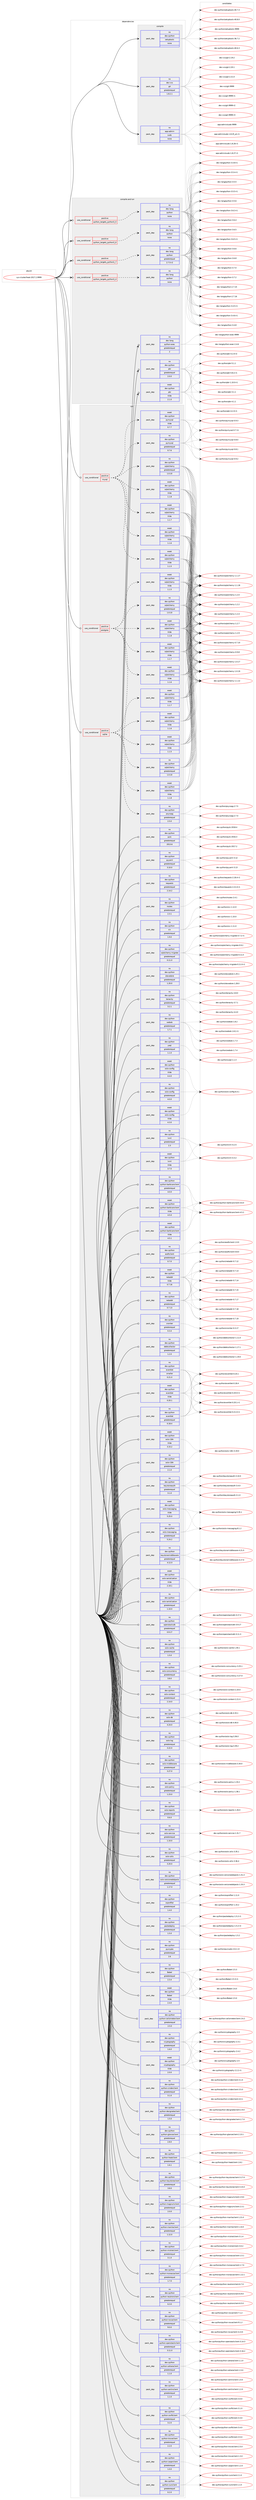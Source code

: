 digraph prolog {

# *************
# Graph options
# *************

newrank=true;
concentrate=true;
compound=true;
graph [rankdir=LR,fontname=Helvetica,fontsize=10,ranksep=1.5];#, ranksep=2.5, nodesep=0.2];
edge  [arrowhead=vee];
node  [fontname=Helvetica,fontsize=10];

# **********
# The ebuild
# **********

subgraph cluster_leftcol {
color=gray;
rank=same;
label=<<i>ebuild</i>>;
id [label="sys-cluster/heat-2017.2.9999", color=red, width=4, href="../sys-cluster/heat-2017.2.9999.svg"];
}

# ****************
# The dependencies
# ****************

subgraph cluster_midcol {
color=gray;
label=<<i>dependencies</i>>;
subgraph cluster_compile {
fillcolor="#eeeeee";
style=filled;
label=<<i>compile</i>>;
subgraph pack1235578 {
dependency1722531 [label=<<TABLE BORDER="0" CELLBORDER="1" CELLSPACING="0" CELLPADDING="4" WIDTH="220"><TR><TD ROWSPAN="6" CELLPADDING="30">pack_dep</TD></TR><TR><TD WIDTH="110">no</TD></TR><TR><TD>app-admin</TD></TR><TR><TD>sudo</TD></TR><TR><TD>none</TD></TR><TR><TD></TD></TR></TABLE>>, shape=none, color=blue];
}
id:e -> dependency1722531:w [weight=20,style="solid",arrowhead="vee"];
subgraph pack1235579 {
dependency1722532 [label=<<TABLE BORDER="0" CELLBORDER="1" CELLSPACING="0" CELLPADDING="4" WIDTH="220"><TR><TD ROWSPAN="6" CELLPADDING="30">pack_dep</TD></TR><TR><TD WIDTH="110">no</TD></TR><TR><TD>dev-python</TD></TR><TR><TD>setuptools</TD></TR><TR><TD>none</TD></TR><TR><TD></TD></TR></TABLE>>, shape=none, color=blue];
}
id:e -> dependency1722532:w [weight=20,style="solid",arrowhead="vee"];
subgraph pack1235580 {
dependency1722533 [label=<<TABLE BORDER="0" CELLBORDER="1" CELLSPACING="0" CELLPADDING="4" WIDTH="220"><TR><TD ROWSPAN="6" CELLPADDING="30">pack_dep</TD></TR><TR><TD WIDTH="110">no</TD></TR><TR><TD>dev-vcs</TD></TR><TR><TD>git</TD></TR><TR><TD>greaterequal</TD></TR><TR><TD>1.8.2.1</TD></TR></TABLE>>, shape=none, color=blue];
}
id:e -> dependency1722533:w [weight=20,style="solid",arrowhead="vee"];
}
subgraph cluster_compileandrun {
fillcolor="#eeeeee";
style=filled;
label=<<i>compile and run</i>>;
subgraph cond458722 {
dependency1722534 [label=<<TABLE BORDER="0" CELLBORDER="1" CELLSPACING="0" CELLPADDING="4"><TR><TD ROWSPAN="3" CELLPADDING="10">use_conditional</TD></TR><TR><TD>positive</TD></TR><TR><TD>python_targets_python2_7</TD></TR></TABLE>>, shape=none, color=red];
subgraph pack1235581 {
dependency1722535 [label=<<TABLE BORDER="0" CELLBORDER="1" CELLSPACING="0" CELLPADDING="4" WIDTH="220"><TR><TD ROWSPAN="6" CELLPADDING="30">pack_dep</TD></TR><TR><TD WIDTH="110">no</TD></TR><TR><TD>dev-lang</TD></TR><TR><TD>python</TD></TR><TR><TD>greaterequal</TD></TR><TR><TD>2.7.5-r2</TD></TR></TABLE>>, shape=none, color=blue];
}
dependency1722534:e -> dependency1722535:w [weight=20,style="dashed",arrowhead="vee"];
}
id:e -> dependency1722534:w [weight=20,style="solid",arrowhead="odotvee"];
subgraph cond458723 {
dependency1722536 [label=<<TABLE BORDER="0" CELLBORDER="1" CELLSPACING="0" CELLPADDING="4"><TR><TD ROWSPAN="3" CELLPADDING="10">use_conditional</TD></TR><TR><TD>positive</TD></TR><TR><TD>python_targets_python3_4</TD></TR></TABLE>>, shape=none, color=red];
subgraph pack1235582 {
dependency1722537 [label=<<TABLE BORDER="0" CELLBORDER="1" CELLSPACING="0" CELLPADDING="4" WIDTH="220"><TR><TD ROWSPAN="6" CELLPADDING="30">pack_dep</TD></TR><TR><TD WIDTH="110">no</TD></TR><TR><TD>dev-lang</TD></TR><TR><TD>python</TD></TR><TR><TD>none</TD></TR><TR><TD></TD></TR></TABLE>>, shape=none, color=blue];
}
dependency1722536:e -> dependency1722537:w [weight=20,style="dashed",arrowhead="vee"];
}
id:e -> dependency1722536:w [weight=20,style="solid",arrowhead="odotvee"];
subgraph cond458724 {
dependency1722538 [label=<<TABLE BORDER="0" CELLBORDER="1" CELLSPACING="0" CELLPADDING="4"><TR><TD ROWSPAN="3" CELLPADDING="10">use_conditional</TD></TR><TR><TD>positive</TD></TR><TR><TD>python_targets_python3_5</TD></TR></TABLE>>, shape=none, color=red];
subgraph pack1235583 {
dependency1722539 [label=<<TABLE BORDER="0" CELLBORDER="1" CELLSPACING="0" CELLPADDING="4" WIDTH="220"><TR><TD ROWSPAN="6" CELLPADDING="30">pack_dep</TD></TR><TR><TD WIDTH="110">no</TD></TR><TR><TD>dev-lang</TD></TR><TR><TD>python</TD></TR><TR><TD>none</TD></TR><TR><TD></TD></TR></TABLE>>, shape=none, color=blue];
}
dependency1722538:e -> dependency1722539:w [weight=20,style="dashed",arrowhead="vee"];
}
id:e -> dependency1722538:w [weight=20,style="solid",arrowhead="odotvee"];
subgraph cond458725 {
dependency1722540 [label=<<TABLE BORDER="0" CELLBORDER="1" CELLSPACING="0" CELLPADDING="4"><TR><TD ROWSPAN="3" CELLPADDING="10">use_conditional</TD></TR><TR><TD>positive</TD></TR><TR><TD>python_targets_python3_6</TD></TR></TABLE>>, shape=none, color=red];
subgraph pack1235584 {
dependency1722541 [label=<<TABLE BORDER="0" CELLBORDER="1" CELLSPACING="0" CELLPADDING="4" WIDTH="220"><TR><TD ROWSPAN="6" CELLPADDING="30">pack_dep</TD></TR><TR><TD WIDTH="110">no</TD></TR><TR><TD>dev-lang</TD></TR><TR><TD>python</TD></TR><TR><TD>none</TD></TR><TR><TD></TD></TR></TABLE>>, shape=none, color=blue];
}
dependency1722540:e -> dependency1722541:w [weight=20,style="dashed",arrowhead="vee"];
}
id:e -> dependency1722540:w [weight=20,style="solid",arrowhead="odotvee"];
subgraph pack1235585 {
dependency1722542 [label=<<TABLE BORDER="0" CELLBORDER="1" CELLSPACING="0" CELLPADDING="4" WIDTH="220"><TR><TD ROWSPAN="6" CELLPADDING="30">pack_dep</TD></TR><TR><TD WIDTH="110">no</TD></TR><TR><TD>dev-lang</TD></TR><TR><TD>python-exec</TD></TR><TR><TD>greaterequal</TD></TR><TR><TD>2</TD></TR></TABLE>>, shape=none, color=blue];
}
id:e -> dependency1722542:w [weight=20,style="solid",arrowhead="odotvee"];
subgraph pack1235586 {
dependency1722543 [label=<<TABLE BORDER="0" CELLBORDER="1" CELLSPACING="0" CELLPADDING="4" WIDTH="220"><TR><TD ROWSPAN="6" CELLPADDING="30">pack_dep</TD></TR><TR><TD WIDTH="110">no</TD></TR><TR><TD>dev-python</TD></TR><TR><TD>pbr</TD></TR><TR><TD>greaterequal</TD></TR><TR><TD>2.0.0</TD></TR></TABLE>>, shape=none, color=blue];
}
id:e -> dependency1722543:w [weight=20,style="solid",arrowhead="odotvee"];
subgraph pack1235587 {
dependency1722544 [label=<<TABLE BORDER="0" CELLBORDER="1" CELLSPACING="0" CELLPADDING="4" WIDTH="220"><TR><TD ROWSPAN="6" CELLPADDING="30">pack_dep</TD></TR><TR><TD WIDTH="110">weak</TD></TR><TR><TD>dev-python</TD></TR><TR><TD>pbr</TD></TR><TR><TD>tilde</TD></TR><TR><TD>2.1.0</TD></TR></TABLE>>, shape=none, color=blue];
}
id:e -> dependency1722544:w [weight=20,style="solid",arrowhead="odotvee"];
}
subgraph cluster_run {
fillcolor="#eeeeee";
style=filled;
label=<<i>run</i>>;
subgraph cond458726 {
dependency1722545 [label=<<TABLE BORDER="0" CELLBORDER="1" CELLSPACING="0" CELLPADDING="4"><TR><TD ROWSPAN="3" CELLPADDING="10">use_conditional</TD></TR><TR><TD>positive</TD></TR><TR><TD>mysql</TD></TR></TABLE>>, shape=none, color=red];
subgraph pack1235588 {
dependency1722546 [label=<<TABLE BORDER="0" CELLBORDER="1" CELLSPACING="0" CELLPADDING="4" WIDTH="220"><TR><TD ROWSPAN="6" CELLPADDING="30">pack_dep</TD></TR><TR><TD WIDTH="110">no</TD></TR><TR><TD>dev-python</TD></TR><TR><TD>pymysql</TD></TR><TR><TD>greaterequal</TD></TR><TR><TD>0.7.6</TD></TR></TABLE>>, shape=none, color=blue];
}
dependency1722545:e -> dependency1722546:w [weight=20,style="dashed",arrowhead="vee"];
subgraph pack1235589 {
dependency1722547 [label=<<TABLE BORDER="0" CELLBORDER="1" CELLSPACING="0" CELLPADDING="4" WIDTH="220"><TR><TD ROWSPAN="6" CELLPADDING="30">pack_dep</TD></TR><TR><TD WIDTH="110">weak</TD></TR><TR><TD>dev-python</TD></TR><TR><TD>pymysql</TD></TR><TR><TD>tilde</TD></TR><TR><TD>0.7.7</TD></TR></TABLE>>, shape=none, color=blue];
}
dependency1722545:e -> dependency1722547:w [weight=20,style="dashed",arrowhead="vee"];
subgraph pack1235590 {
dependency1722548 [label=<<TABLE BORDER="0" CELLBORDER="1" CELLSPACING="0" CELLPADDING="4" WIDTH="220"><TR><TD ROWSPAN="6" CELLPADDING="30">pack_dep</TD></TR><TR><TD WIDTH="110">no</TD></TR><TR><TD>dev-python</TD></TR><TR><TD>sqlalchemy</TD></TR><TR><TD>greaterequal</TD></TR><TR><TD>1.0.10</TD></TR></TABLE>>, shape=none, color=blue];
}
dependency1722545:e -> dependency1722548:w [weight=20,style="dashed",arrowhead="vee"];
subgraph pack1235591 {
dependency1722549 [label=<<TABLE BORDER="0" CELLBORDER="1" CELLSPACING="0" CELLPADDING="4" WIDTH="220"><TR><TD ROWSPAN="6" CELLPADDING="30">pack_dep</TD></TR><TR><TD WIDTH="110">weak</TD></TR><TR><TD>dev-python</TD></TR><TR><TD>sqlalchemy</TD></TR><TR><TD>tilde</TD></TR><TR><TD>1.1.5</TD></TR></TABLE>>, shape=none, color=blue];
}
dependency1722545:e -> dependency1722549:w [weight=20,style="dashed",arrowhead="vee"];
subgraph pack1235592 {
dependency1722550 [label=<<TABLE BORDER="0" CELLBORDER="1" CELLSPACING="0" CELLPADDING="4" WIDTH="220"><TR><TD ROWSPAN="6" CELLPADDING="30">pack_dep</TD></TR><TR><TD WIDTH="110">weak</TD></TR><TR><TD>dev-python</TD></TR><TR><TD>sqlalchemy</TD></TR><TR><TD>tilde</TD></TR><TR><TD>1.1.6</TD></TR></TABLE>>, shape=none, color=blue];
}
dependency1722545:e -> dependency1722550:w [weight=20,style="dashed",arrowhead="vee"];
subgraph pack1235593 {
dependency1722551 [label=<<TABLE BORDER="0" CELLBORDER="1" CELLSPACING="0" CELLPADDING="4" WIDTH="220"><TR><TD ROWSPAN="6" CELLPADDING="30">pack_dep</TD></TR><TR><TD WIDTH="110">weak</TD></TR><TR><TD>dev-python</TD></TR><TR><TD>sqlalchemy</TD></TR><TR><TD>tilde</TD></TR><TR><TD>1.1.7</TD></TR></TABLE>>, shape=none, color=blue];
}
dependency1722545:e -> dependency1722551:w [weight=20,style="dashed",arrowhead="vee"];
subgraph pack1235594 {
dependency1722552 [label=<<TABLE BORDER="0" CELLBORDER="1" CELLSPACING="0" CELLPADDING="4" WIDTH="220"><TR><TD ROWSPAN="6" CELLPADDING="30">pack_dep</TD></TR><TR><TD WIDTH="110">weak</TD></TR><TR><TD>dev-python</TD></TR><TR><TD>sqlalchemy</TD></TR><TR><TD>tilde</TD></TR><TR><TD>1.1.8</TD></TR></TABLE>>, shape=none, color=blue];
}
dependency1722545:e -> dependency1722552:w [weight=20,style="dashed",arrowhead="vee"];
}
id:e -> dependency1722545:w [weight=20,style="solid",arrowhead="odot"];
subgraph cond458727 {
dependency1722553 [label=<<TABLE BORDER="0" CELLBORDER="1" CELLSPACING="0" CELLPADDING="4"><TR><TD ROWSPAN="3" CELLPADDING="10">use_conditional</TD></TR><TR><TD>positive</TD></TR><TR><TD>postgres</TD></TR></TABLE>>, shape=none, color=red];
subgraph pack1235595 {
dependency1722554 [label=<<TABLE BORDER="0" CELLBORDER="1" CELLSPACING="0" CELLPADDING="4" WIDTH="220"><TR><TD ROWSPAN="6" CELLPADDING="30">pack_dep</TD></TR><TR><TD WIDTH="110">no</TD></TR><TR><TD>dev-python</TD></TR><TR><TD>psycopg</TD></TR><TR><TD>greaterequal</TD></TR><TR><TD>2.5.0</TD></TR></TABLE>>, shape=none, color=blue];
}
dependency1722553:e -> dependency1722554:w [weight=20,style="dashed",arrowhead="vee"];
subgraph pack1235596 {
dependency1722555 [label=<<TABLE BORDER="0" CELLBORDER="1" CELLSPACING="0" CELLPADDING="4" WIDTH="220"><TR><TD ROWSPAN="6" CELLPADDING="30">pack_dep</TD></TR><TR><TD WIDTH="110">no</TD></TR><TR><TD>dev-python</TD></TR><TR><TD>sqlalchemy</TD></TR><TR><TD>greaterequal</TD></TR><TR><TD>1.0.10</TD></TR></TABLE>>, shape=none, color=blue];
}
dependency1722553:e -> dependency1722555:w [weight=20,style="dashed",arrowhead="vee"];
subgraph pack1235597 {
dependency1722556 [label=<<TABLE BORDER="0" CELLBORDER="1" CELLSPACING="0" CELLPADDING="4" WIDTH="220"><TR><TD ROWSPAN="6" CELLPADDING="30">pack_dep</TD></TR><TR><TD WIDTH="110">weak</TD></TR><TR><TD>dev-python</TD></TR><TR><TD>sqlalchemy</TD></TR><TR><TD>tilde</TD></TR><TR><TD>1.1.5</TD></TR></TABLE>>, shape=none, color=blue];
}
dependency1722553:e -> dependency1722556:w [weight=20,style="dashed",arrowhead="vee"];
subgraph pack1235598 {
dependency1722557 [label=<<TABLE BORDER="0" CELLBORDER="1" CELLSPACING="0" CELLPADDING="4" WIDTH="220"><TR><TD ROWSPAN="6" CELLPADDING="30">pack_dep</TD></TR><TR><TD WIDTH="110">weak</TD></TR><TR><TD>dev-python</TD></TR><TR><TD>sqlalchemy</TD></TR><TR><TD>tilde</TD></TR><TR><TD>1.1.6</TD></TR></TABLE>>, shape=none, color=blue];
}
dependency1722553:e -> dependency1722557:w [weight=20,style="dashed",arrowhead="vee"];
subgraph pack1235599 {
dependency1722558 [label=<<TABLE BORDER="0" CELLBORDER="1" CELLSPACING="0" CELLPADDING="4" WIDTH="220"><TR><TD ROWSPAN="6" CELLPADDING="30">pack_dep</TD></TR><TR><TD WIDTH="110">weak</TD></TR><TR><TD>dev-python</TD></TR><TR><TD>sqlalchemy</TD></TR><TR><TD>tilde</TD></TR><TR><TD>1.1.7</TD></TR></TABLE>>, shape=none, color=blue];
}
dependency1722553:e -> dependency1722558:w [weight=20,style="dashed",arrowhead="vee"];
subgraph pack1235600 {
dependency1722559 [label=<<TABLE BORDER="0" CELLBORDER="1" CELLSPACING="0" CELLPADDING="4" WIDTH="220"><TR><TD ROWSPAN="6" CELLPADDING="30">pack_dep</TD></TR><TR><TD WIDTH="110">weak</TD></TR><TR><TD>dev-python</TD></TR><TR><TD>sqlalchemy</TD></TR><TR><TD>tilde</TD></TR><TR><TD>1.1.8</TD></TR></TABLE>>, shape=none, color=blue];
}
dependency1722553:e -> dependency1722559:w [weight=20,style="dashed",arrowhead="vee"];
}
id:e -> dependency1722553:w [weight=20,style="solid",arrowhead="odot"];
subgraph cond458728 {
dependency1722560 [label=<<TABLE BORDER="0" CELLBORDER="1" CELLSPACING="0" CELLPADDING="4"><TR><TD ROWSPAN="3" CELLPADDING="10">use_conditional</TD></TR><TR><TD>positive</TD></TR><TR><TD>sqlite</TD></TR></TABLE>>, shape=none, color=red];
subgraph pack1235601 {
dependency1722561 [label=<<TABLE BORDER="0" CELLBORDER="1" CELLSPACING="0" CELLPADDING="4" WIDTH="220"><TR><TD ROWSPAN="6" CELLPADDING="30">pack_dep</TD></TR><TR><TD WIDTH="110">no</TD></TR><TR><TD>dev-python</TD></TR><TR><TD>sqlalchemy</TD></TR><TR><TD>greaterequal</TD></TR><TR><TD>1.0.10</TD></TR></TABLE>>, shape=none, color=blue];
}
dependency1722560:e -> dependency1722561:w [weight=20,style="dashed",arrowhead="vee"];
subgraph pack1235602 {
dependency1722562 [label=<<TABLE BORDER="0" CELLBORDER="1" CELLSPACING="0" CELLPADDING="4" WIDTH="220"><TR><TD ROWSPAN="6" CELLPADDING="30">pack_dep</TD></TR><TR><TD WIDTH="110">weak</TD></TR><TR><TD>dev-python</TD></TR><TR><TD>sqlalchemy</TD></TR><TR><TD>tilde</TD></TR><TR><TD>1.1.5</TD></TR></TABLE>>, shape=none, color=blue];
}
dependency1722560:e -> dependency1722562:w [weight=20,style="dashed",arrowhead="vee"];
subgraph pack1235603 {
dependency1722563 [label=<<TABLE BORDER="0" CELLBORDER="1" CELLSPACING="0" CELLPADDING="4" WIDTH="220"><TR><TD ROWSPAN="6" CELLPADDING="30">pack_dep</TD></TR><TR><TD WIDTH="110">weak</TD></TR><TR><TD>dev-python</TD></TR><TR><TD>sqlalchemy</TD></TR><TR><TD>tilde</TD></TR><TR><TD>1.1.6</TD></TR></TABLE>>, shape=none, color=blue];
}
dependency1722560:e -> dependency1722563:w [weight=20,style="dashed",arrowhead="vee"];
subgraph pack1235604 {
dependency1722564 [label=<<TABLE BORDER="0" CELLBORDER="1" CELLSPACING="0" CELLPADDING="4" WIDTH="220"><TR><TD ROWSPAN="6" CELLPADDING="30">pack_dep</TD></TR><TR><TD WIDTH="110">weak</TD></TR><TR><TD>dev-python</TD></TR><TR><TD>sqlalchemy</TD></TR><TR><TD>tilde</TD></TR><TR><TD>1.1.7</TD></TR></TABLE>>, shape=none, color=blue];
}
dependency1722560:e -> dependency1722564:w [weight=20,style="dashed",arrowhead="vee"];
subgraph pack1235605 {
dependency1722565 [label=<<TABLE BORDER="0" CELLBORDER="1" CELLSPACING="0" CELLPADDING="4" WIDTH="220"><TR><TD ROWSPAN="6" CELLPADDING="30">pack_dep</TD></TR><TR><TD WIDTH="110">weak</TD></TR><TR><TD>dev-python</TD></TR><TR><TD>sqlalchemy</TD></TR><TR><TD>tilde</TD></TR><TR><TD>1.1.8</TD></TR></TABLE>>, shape=none, color=blue];
}
dependency1722560:e -> dependency1722565:w [weight=20,style="dashed",arrowhead="vee"];
}
id:e -> dependency1722560:w [weight=20,style="solid",arrowhead="odot"];
subgraph pack1235606 {
dependency1722566 [label=<<TABLE BORDER="0" CELLBORDER="1" CELLSPACING="0" CELLPADDING="4" WIDTH="220"><TR><TD ROWSPAN="6" CELLPADDING="30">pack_dep</TD></TR><TR><TD WIDTH="110">no</TD></TR><TR><TD>dev-python</TD></TR><TR><TD>Babel</TD></TR><TR><TD>greaterequal</TD></TR><TR><TD>2.3.4</TD></TR></TABLE>>, shape=none, color=blue];
}
id:e -> dependency1722566:w [weight=20,style="solid",arrowhead="odot"];
subgraph pack1235607 {
dependency1722567 [label=<<TABLE BORDER="0" CELLBORDER="1" CELLSPACING="0" CELLPADDING="4" WIDTH="220"><TR><TD ROWSPAN="6" CELLPADDING="30">pack_dep</TD></TR><TR><TD WIDTH="110">no</TD></TR><TR><TD>dev-python</TD></TR><TR><TD>aodhclient</TD></TR><TR><TD>greaterequal</TD></TR><TR><TD>0.7.0</TD></TR></TABLE>>, shape=none, color=blue];
}
id:e -> dependency1722567:w [weight=20,style="solid",arrowhead="odot"];
subgraph pack1235608 {
dependency1722568 [label=<<TABLE BORDER="0" CELLBORDER="1" CELLSPACING="0" CELLPADDING="4" WIDTH="220"><TR><TD ROWSPAN="6" CELLPADDING="30">pack_dep</TD></TR><TR><TD WIDTH="110">no</TD></TR><TR><TD>dev-python</TD></TR><TR><TD>croniter</TD></TR><TR><TD>greaterequal</TD></TR><TR><TD>0.3.4</TD></TR></TABLE>>, shape=none, color=blue];
}
id:e -> dependency1722568:w [weight=20,style="solid",arrowhead="odot"];
subgraph pack1235609 {
dependency1722569 [label=<<TABLE BORDER="0" CELLBORDER="1" CELLSPACING="0" CELLPADDING="4" WIDTH="220"><TR><TD ROWSPAN="6" CELLPADDING="30">pack_dep</TD></TR><TR><TD WIDTH="110">no</TD></TR><TR><TD>dev-python</TD></TR><TR><TD>cryptography</TD></TR><TR><TD>greaterequal</TD></TR><TR><TD>1.6.0</TD></TR></TABLE>>, shape=none, color=blue];
}
id:e -> dependency1722569:w [weight=20,style="solid",arrowhead="odot"];
subgraph pack1235610 {
dependency1722570 [label=<<TABLE BORDER="0" CELLBORDER="1" CELLSPACING="0" CELLPADDING="4" WIDTH="220"><TR><TD ROWSPAN="6" CELLPADDING="30">pack_dep</TD></TR><TR><TD WIDTH="110">no</TD></TR><TR><TD>dev-python</TD></TR><TR><TD>debtcollector</TD></TR><TR><TD>greaterequal</TD></TR><TR><TD>1.2.0</TD></TR></TABLE>>, shape=none, color=blue];
}
id:e -> dependency1722570:w [weight=20,style="solid",arrowhead="odot"];
subgraph pack1235611 {
dependency1722571 [label=<<TABLE BORDER="0" CELLBORDER="1" CELLSPACING="0" CELLPADDING="4" WIDTH="220"><TR><TD ROWSPAN="6" CELLPADDING="30">pack_dep</TD></TR><TR><TD WIDTH="110">no</TD></TR><TR><TD>dev-python</TD></TR><TR><TD>eventlet</TD></TR><TR><TD>greaterequal</TD></TR><TR><TD>0.18.4</TD></TR></TABLE>>, shape=none, color=blue];
}
id:e -> dependency1722571:w [weight=20,style="solid",arrowhead="odot"];
subgraph pack1235612 {
dependency1722572 [label=<<TABLE BORDER="0" CELLBORDER="1" CELLSPACING="0" CELLPADDING="4" WIDTH="220"><TR><TD ROWSPAN="6" CELLPADDING="30">pack_dep</TD></TR><TR><TD WIDTH="110">no</TD></TR><TR><TD>dev-python</TD></TR><TR><TD>eventlet</TD></TR><TR><TD>smaller</TD></TR><TR><TD>0.21.0</TD></TR></TABLE>>, shape=none, color=blue];
}
id:e -> dependency1722572:w [weight=20,style="solid",arrowhead="odot"];
subgraph pack1235613 {
dependency1722573 [label=<<TABLE BORDER="0" CELLBORDER="1" CELLSPACING="0" CELLPADDING="4" WIDTH="220"><TR><TD ROWSPAN="6" CELLPADDING="30">pack_dep</TD></TR><TR><TD WIDTH="110">no</TD></TR><TR><TD>dev-python</TD></TR><TR><TD>keystoneauth</TD></TR><TR><TD>greaterequal</TD></TR><TR><TD>3.1.0</TD></TR></TABLE>>, shape=none, color=blue];
}
id:e -> dependency1722573:w [weight=20,style="solid",arrowhead="odot"];
subgraph pack1235614 {
dependency1722574 [label=<<TABLE BORDER="0" CELLBORDER="1" CELLSPACING="0" CELLPADDING="4" WIDTH="220"><TR><TD ROWSPAN="6" CELLPADDING="30">pack_dep</TD></TR><TR><TD WIDTH="110">no</TD></TR><TR><TD>dev-python</TD></TR><TR><TD>keystonemiddleware</TD></TR><TR><TD>greaterequal</TD></TR><TR><TD>4.12.0</TD></TR></TABLE>>, shape=none, color=blue];
}
id:e -> dependency1722574:w [weight=20,style="solid",arrowhead="odot"];
subgraph pack1235615 {
dependency1722575 [label=<<TABLE BORDER="0" CELLBORDER="1" CELLSPACING="0" CELLPADDING="4" WIDTH="220"><TR><TD ROWSPAN="6" CELLPADDING="30">pack_dep</TD></TR><TR><TD WIDTH="110">no</TD></TR><TR><TD>dev-python</TD></TR><TR><TD>lxml</TD></TR><TR><TD>greaterequal</TD></TR><TR><TD>2.3</TD></TR></TABLE>>, shape=none, color=blue];
}
id:e -> dependency1722575:w [weight=20,style="solid",arrowhead="odot"];
subgraph pack1235616 {
dependency1722576 [label=<<TABLE BORDER="0" CELLBORDER="1" CELLSPACING="0" CELLPADDING="4" WIDTH="220"><TR><TD ROWSPAN="6" CELLPADDING="30">pack_dep</TD></TR><TR><TD WIDTH="110">no</TD></TR><TR><TD>dev-python</TD></TR><TR><TD>netaddr</TD></TR><TR><TD>greaterequal</TD></TR><TR><TD>0.7.13</TD></TR></TABLE>>, shape=none, color=blue];
}
id:e -> dependency1722576:w [weight=20,style="solid",arrowhead="odot"];
subgraph pack1235617 {
dependency1722577 [label=<<TABLE BORDER="0" CELLBORDER="1" CELLSPACING="0" CELLPADDING="4" WIDTH="220"><TR><TD ROWSPAN="6" CELLPADDING="30">pack_dep</TD></TR><TR><TD WIDTH="110">no</TD></TR><TR><TD>dev-python</TD></TR><TR><TD>openstacksdk</TD></TR><TR><TD>greaterequal</TD></TR><TR><TD>0.9.17</TD></TR></TABLE>>, shape=none, color=blue];
}
id:e -> dependency1722577:w [weight=20,style="solid",arrowhead="odot"];
subgraph pack1235618 {
dependency1722578 [label=<<TABLE BORDER="0" CELLBORDER="1" CELLSPACING="0" CELLPADDING="4" WIDTH="220"><TR><TD ROWSPAN="6" CELLPADDING="30">pack_dep</TD></TR><TR><TD WIDTH="110">no</TD></TR><TR><TD>dev-python</TD></TR><TR><TD>oslo-cache</TD></TR><TR><TD>greaterequal</TD></TR><TR><TD>1.5.0</TD></TR></TABLE>>, shape=none, color=blue];
}
id:e -> dependency1722578:w [weight=20,style="solid",arrowhead="odot"];
subgraph pack1235619 {
dependency1722579 [label=<<TABLE BORDER="0" CELLBORDER="1" CELLSPACING="0" CELLPADDING="4" WIDTH="220"><TR><TD ROWSPAN="6" CELLPADDING="30">pack_dep</TD></TR><TR><TD WIDTH="110">no</TD></TR><TR><TD>dev-python</TD></TR><TR><TD>oslo-concurrency</TD></TR><TR><TD>greaterequal</TD></TR><TR><TD>3.8.0</TD></TR></TABLE>>, shape=none, color=blue];
}
id:e -> dependency1722579:w [weight=20,style="solid",arrowhead="odot"];
subgraph pack1235620 {
dependency1722580 [label=<<TABLE BORDER="0" CELLBORDER="1" CELLSPACING="0" CELLPADDING="4" WIDTH="220"><TR><TD ROWSPAN="6" CELLPADDING="30">pack_dep</TD></TR><TR><TD WIDTH="110">no</TD></TR><TR><TD>dev-python</TD></TR><TR><TD>oslo-config</TD></TR><TR><TD>greaterequal</TD></TR><TR><TD>4.0.0</TD></TR></TABLE>>, shape=none, color=blue];
}
id:e -> dependency1722580:w [weight=20,style="solid",arrowhead="odot"];
subgraph pack1235621 {
dependency1722581 [label=<<TABLE BORDER="0" CELLBORDER="1" CELLSPACING="0" CELLPADDING="4" WIDTH="220"><TR><TD ROWSPAN="6" CELLPADDING="30">pack_dep</TD></TR><TR><TD WIDTH="110">no</TD></TR><TR><TD>dev-python</TD></TR><TR><TD>oslo-context</TD></TR><TR><TD>greaterequal</TD></TR><TR><TD>2.14.0</TD></TR></TABLE>>, shape=none, color=blue];
}
id:e -> dependency1722581:w [weight=20,style="solid",arrowhead="odot"];
subgraph pack1235622 {
dependency1722582 [label=<<TABLE BORDER="0" CELLBORDER="1" CELLSPACING="0" CELLPADDING="4" WIDTH="220"><TR><TD ROWSPAN="6" CELLPADDING="30">pack_dep</TD></TR><TR><TD WIDTH="110">no</TD></TR><TR><TD>dev-python</TD></TR><TR><TD>oslo-db</TD></TR><TR><TD>greaterequal</TD></TR><TR><TD>4.24.0</TD></TR></TABLE>>, shape=none, color=blue];
}
id:e -> dependency1722582:w [weight=20,style="solid",arrowhead="odot"];
subgraph pack1235623 {
dependency1722583 [label=<<TABLE BORDER="0" CELLBORDER="1" CELLSPACING="0" CELLPADDING="4" WIDTH="220"><TR><TD ROWSPAN="6" CELLPADDING="30">pack_dep</TD></TR><TR><TD WIDTH="110">no</TD></TR><TR><TD>dev-python</TD></TR><TR><TD>oslo-i18n</TD></TR><TR><TD>greaterequal</TD></TR><TR><TD>2.1.0</TD></TR></TABLE>>, shape=none, color=blue];
}
id:e -> dependency1722583:w [weight=20,style="solid",arrowhead="odot"];
subgraph pack1235624 {
dependency1722584 [label=<<TABLE BORDER="0" CELLBORDER="1" CELLSPACING="0" CELLPADDING="4" WIDTH="220"><TR><TD ROWSPAN="6" CELLPADDING="30">pack_dep</TD></TR><TR><TD WIDTH="110">no</TD></TR><TR><TD>dev-python</TD></TR><TR><TD>oslo-log</TD></TR><TR><TD>greaterequal</TD></TR><TR><TD>3.22.0</TD></TR></TABLE>>, shape=none, color=blue];
}
id:e -> dependency1722584:w [weight=20,style="solid",arrowhead="odot"];
subgraph pack1235625 {
dependency1722585 [label=<<TABLE BORDER="0" CELLBORDER="1" CELLSPACING="0" CELLPADDING="4" WIDTH="220"><TR><TD ROWSPAN="6" CELLPADDING="30">pack_dep</TD></TR><TR><TD WIDTH="110">no</TD></TR><TR><TD>dev-python</TD></TR><TR><TD>oslo-messaging</TD></TR><TR><TD>greaterequal</TD></TR><TR><TD>5.24.2</TD></TR></TABLE>>, shape=none, color=blue];
}
id:e -> dependency1722585:w [weight=20,style="solid",arrowhead="odot"];
subgraph pack1235626 {
dependency1722586 [label=<<TABLE BORDER="0" CELLBORDER="1" CELLSPACING="0" CELLPADDING="4" WIDTH="220"><TR><TD ROWSPAN="6" CELLPADDING="30">pack_dep</TD></TR><TR><TD WIDTH="110">no</TD></TR><TR><TD>dev-python</TD></TR><TR><TD>oslo-middleware</TD></TR><TR><TD>greaterequal</TD></TR><TR><TD>3.27.0</TD></TR></TABLE>>, shape=none, color=blue];
}
id:e -> dependency1722586:w [weight=20,style="solid",arrowhead="odot"];
subgraph pack1235627 {
dependency1722587 [label=<<TABLE BORDER="0" CELLBORDER="1" CELLSPACING="0" CELLPADDING="4" WIDTH="220"><TR><TD ROWSPAN="6" CELLPADDING="30">pack_dep</TD></TR><TR><TD WIDTH="110">no</TD></TR><TR><TD>dev-python</TD></TR><TR><TD>oslo-policy</TD></TR><TR><TD>greaterequal</TD></TR><TR><TD>1.23.0</TD></TR></TABLE>>, shape=none, color=blue];
}
id:e -> dependency1722587:w [weight=20,style="solid",arrowhead="odot"];
subgraph pack1235628 {
dependency1722588 [label=<<TABLE BORDER="0" CELLBORDER="1" CELLSPACING="0" CELLPADDING="4" WIDTH="220"><TR><TD ROWSPAN="6" CELLPADDING="30">pack_dep</TD></TR><TR><TD WIDTH="110">no</TD></TR><TR><TD>dev-python</TD></TR><TR><TD>oslo-reports</TD></TR><TR><TD>greaterequal</TD></TR><TR><TD>0.6.0</TD></TR></TABLE>>, shape=none, color=blue];
}
id:e -> dependency1722588:w [weight=20,style="solid",arrowhead="odot"];
subgraph pack1235629 {
dependency1722589 [label=<<TABLE BORDER="0" CELLBORDER="1" CELLSPACING="0" CELLPADDING="4" WIDTH="220"><TR><TD ROWSPAN="6" CELLPADDING="30">pack_dep</TD></TR><TR><TD WIDTH="110">no</TD></TR><TR><TD>dev-python</TD></TR><TR><TD>oslo-serialization</TD></TR><TR><TD>greaterequal</TD></TR><TR><TD>1.10.0</TD></TR></TABLE>>, shape=none, color=blue];
}
id:e -> dependency1722589:w [weight=20,style="solid",arrowhead="odot"];
subgraph pack1235630 {
dependency1722590 [label=<<TABLE BORDER="0" CELLBORDER="1" CELLSPACING="0" CELLPADDING="4" WIDTH="220"><TR><TD ROWSPAN="6" CELLPADDING="30">pack_dep</TD></TR><TR><TD WIDTH="110">no</TD></TR><TR><TD>dev-python</TD></TR><TR><TD>oslo-service</TD></TR><TR><TD>greaterequal</TD></TR><TR><TD>1.10.0</TD></TR></TABLE>>, shape=none, color=blue];
}
id:e -> dependency1722590:w [weight=20,style="solid",arrowhead="odot"];
subgraph pack1235631 {
dependency1722591 [label=<<TABLE BORDER="0" CELLBORDER="1" CELLSPACING="0" CELLPADDING="4" WIDTH="220"><TR><TD ROWSPAN="6" CELLPADDING="30">pack_dep</TD></TR><TR><TD WIDTH="110">no</TD></TR><TR><TD>dev-python</TD></TR><TR><TD>oslo-utils</TD></TR><TR><TD>greaterequal</TD></TR><TR><TD>3.20.0</TD></TR></TABLE>>, shape=none, color=blue];
}
id:e -> dependency1722591:w [weight=20,style="solid",arrowhead="odot"];
subgraph pack1235632 {
dependency1722592 [label=<<TABLE BORDER="0" CELLBORDER="1" CELLSPACING="0" CELLPADDING="4" WIDTH="220"><TR><TD ROWSPAN="6" CELLPADDING="30">pack_dep</TD></TR><TR><TD WIDTH="110">no</TD></TR><TR><TD>dev-python</TD></TR><TR><TD>oslo-versionedobjects</TD></TR><TR><TD>greaterequal</TD></TR><TR><TD>1.17.0</TD></TR></TABLE>>, shape=none, color=blue];
}
id:e -> dependency1722592:w [weight=20,style="solid",arrowhead="odot"];
subgraph pack1235633 {
dependency1722593 [label=<<TABLE BORDER="0" CELLBORDER="1" CELLSPACING="0" CELLPADDING="4" WIDTH="220"><TR><TD ROWSPAN="6" CELLPADDING="30">pack_dep</TD></TR><TR><TD WIDTH="110">no</TD></TR><TR><TD>dev-python</TD></TR><TR><TD>osprofiler</TD></TR><TR><TD>greaterequal</TD></TR><TR><TD>1.4.0</TD></TR></TABLE>>, shape=none, color=blue];
}
id:e -> dependency1722593:w [weight=20,style="solid",arrowhead="odot"];
subgraph pack1235634 {
dependency1722594 [label=<<TABLE BORDER="0" CELLBORDER="1" CELLSPACING="0" CELLPADDING="4" WIDTH="220"><TR><TD ROWSPAN="6" CELLPADDING="30">pack_dep</TD></TR><TR><TD WIDTH="110">no</TD></TR><TR><TD>dev-python</TD></TR><TR><TD>pastedeploy</TD></TR><TR><TD>greaterequal</TD></TR><TR><TD>1.5.0</TD></TR></TABLE>>, shape=none, color=blue];
}
id:e -> dependency1722594:w [weight=20,style="solid",arrowhead="odot"];
subgraph pack1235635 {
dependency1722595 [label=<<TABLE BORDER="0" CELLBORDER="1" CELLSPACING="0" CELLPADDING="4" WIDTH="220"><TR><TD ROWSPAN="6" CELLPADDING="30">pack_dep</TD></TR><TR><TD WIDTH="110">no</TD></TR><TR><TD>dev-python</TD></TR><TR><TD>pycrypto</TD></TR><TR><TD>greaterequal</TD></TR><TR><TD>2.6</TD></TR></TABLE>>, shape=none, color=blue];
}
id:e -> dependency1722595:w [weight=20,style="solid",arrowhead="odot"];
subgraph pack1235636 {
dependency1722596 [label=<<TABLE BORDER="0" CELLBORDER="1" CELLSPACING="0" CELLPADDING="4" WIDTH="220"><TR><TD ROWSPAN="6" CELLPADDING="30">pack_dep</TD></TR><TR><TD WIDTH="110">no</TD></TR><TR><TD>dev-python</TD></TR><TR><TD>python-barbicanclient</TD></TR><TR><TD>greaterequal</TD></TR><TR><TD>4.0.0</TD></TR></TABLE>>, shape=none, color=blue];
}
id:e -> dependency1722596:w [weight=20,style="solid",arrowhead="odot"];
subgraph pack1235637 {
dependency1722597 [label=<<TABLE BORDER="0" CELLBORDER="1" CELLSPACING="0" CELLPADDING="4" WIDTH="220"><TR><TD ROWSPAN="6" CELLPADDING="30">pack_dep</TD></TR><TR><TD WIDTH="110">no</TD></TR><TR><TD>dev-python</TD></TR><TR><TD>python-ceilometerclient</TD></TR><TR><TD>greaterequal</TD></TR><TR><TD>2.5.0</TD></TR></TABLE>>, shape=none, color=blue];
}
id:e -> dependency1722597:w [weight=20,style="solid",arrowhead="odot"];
subgraph pack1235638 {
dependency1722598 [label=<<TABLE BORDER="0" CELLBORDER="1" CELLSPACING="0" CELLPADDING="4" WIDTH="220"><TR><TD ROWSPAN="6" CELLPADDING="30">pack_dep</TD></TR><TR><TD WIDTH="110">no</TD></TR><TR><TD>dev-python</TD></TR><TR><TD>python-cinderclient</TD></TR><TR><TD>greaterequal</TD></TR><TR><TD>3.1.0</TD></TR></TABLE>>, shape=none, color=blue];
}
id:e -> dependency1722598:w [weight=20,style="solid",arrowhead="odot"];
subgraph pack1235639 {
dependency1722599 [label=<<TABLE BORDER="0" CELLBORDER="1" CELLSPACING="0" CELLPADDING="4" WIDTH="220"><TR><TD ROWSPAN="6" CELLPADDING="30">pack_dep</TD></TR><TR><TD WIDTH="110">no</TD></TR><TR><TD>dev-python</TD></TR><TR><TD>python-designateclient</TD></TR><TR><TD>greaterequal</TD></TR><TR><TD>1.5.0</TD></TR></TABLE>>, shape=none, color=blue];
}
id:e -> dependency1722599:w [weight=20,style="solid",arrowhead="odot"];
subgraph pack1235640 {
dependency1722600 [label=<<TABLE BORDER="0" CELLBORDER="1" CELLSPACING="0" CELLPADDING="4" WIDTH="220"><TR><TD ROWSPAN="6" CELLPADDING="30">pack_dep</TD></TR><TR><TD WIDTH="110">no</TD></TR><TR><TD>dev-python</TD></TR><TR><TD>python-glanceclient</TD></TR><TR><TD>greaterequal</TD></TR><TR><TD>2.8.0</TD></TR></TABLE>>, shape=none, color=blue];
}
id:e -> dependency1722600:w [weight=20,style="solid",arrowhead="odot"];
subgraph pack1235641 {
dependency1722601 [label=<<TABLE BORDER="0" CELLBORDER="1" CELLSPACING="0" CELLPADDING="4" WIDTH="220"><TR><TD ROWSPAN="6" CELLPADDING="30">pack_dep</TD></TR><TR><TD WIDTH="110">no</TD></TR><TR><TD>dev-python</TD></TR><TR><TD>python-heatclient</TD></TR><TR><TD>greaterequal</TD></TR><TR><TD>1.6.1</TD></TR></TABLE>>, shape=none, color=blue];
}
id:e -> dependency1722601:w [weight=20,style="solid",arrowhead="odot"];
subgraph pack1235642 {
dependency1722602 [label=<<TABLE BORDER="0" CELLBORDER="1" CELLSPACING="0" CELLPADDING="4" WIDTH="220"><TR><TD ROWSPAN="6" CELLPADDING="30">pack_dep</TD></TR><TR><TD WIDTH="110">no</TD></TR><TR><TD>dev-python</TD></TR><TR><TD>python-keystoneclient</TD></TR><TR><TD>greaterequal</TD></TR><TR><TD>3.8.0</TD></TR></TABLE>>, shape=none, color=blue];
}
id:e -> dependency1722602:w [weight=20,style="solid",arrowhead="odot"];
subgraph pack1235643 {
dependency1722603 [label=<<TABLE BORDER="0" CELLBORDER="1" CELLSPACING="0" CELLPADDING="4" WIDTH="220"><TR><TD ROWSPAN="6" CELLPADDING="30">pack_dep</TD></TR><TR><TD WIDTH="110">no</TD></TR><TR><TD>dev-python</TD></TR><TR><TD>python-magnumclient</TD></TR><TR><TD>greaterequal</TD></TR><TR><TD>2.0.0</TD></TR></TABLE>>, shape=none, color=blue];
}
id:e -> dependency1722603:w [weight=20,style="solid",arrowhead="odot"];
subgraph pack1235644 {
dependency1722604 [label=<<TABLE BORDER="0" CELLBORDER="1" CELLSPACING="0" CELLPADDING="4" WIDTH="220"><TR><TD ROWSPAN="6" CELLPADDING="30">pack_dep</TD></TR><TR><TD WIDTH="110">no</TD></TR><TR><TD>dev-python</TD></TR><TR><TD>python-manilaclient</TD></TR><TR><TD>greaterequal</TD></TR><TR><TD>1.12.0</TD></TR></TABLE>>, shape=none, color=blue];
}
id:e -> dependency1722604:w [weight=20,style="solid",arrowhead="odot"];
subgraph pack1235645 {
dependency1722605 [label=<<TABLE BORDER="0" CELLBORDER="1" CELLSPACING="0" CELLPADDING="4" WIDTH="220"><TR><TD ROWSPAN="6" CELLPADDING="30">pack_dep</TD></TR><TR><TD WIDTH="110">no</TD></TR><TR><TD>dev-python</TD></TR><TR><TD>python-mistralclient</TD></TR><TR><TD>greaterequal</TD></TR><TR><TD>3.1.0</TD></TR></TABLE>>, shape=none, color=blue];
}
id:e -> dependency1722605:w [weight=20,style="solid",arrowhead="odot"];
subgraph pack1235646 {
dependency1722606 [label=<<TABLE BORDER="0" CELLBORDER="1" CELLSPACING="0" CELLPADDING="4" WIDTH="220"><TR><TD ROWSPAN="6" CELLPADDING="30">pack_dep</TD></TR><TR><TD WIDTH="110">no</TD></TR><TR><TD>dev-python</TD></TR><TR><TD>python-monascaclient</TD></TR><TR><TD>greaterequal</TD></TR><TR><TD>1.7.0</TD></TR></TABLE>>, shape=none, color=blue];
}
id:e -> dependency1722606:w [weight=20,style="solid",arrowhead="odot"];
subgraph pack1235647 {
dependency1722607 [label=<<TABLE BORDER="0" CELLBORDER="1" CELLSPACING="0" CELLPADDING="4" WIDTH="220"><TR><TD ROWSPAN="6" CELLPADDING="30">pack_dep</TD></TR><TR><TD WIDTH="110">no</TD></TR><TR><TD>dev-python</TD></TR><TR><TD>python-neutronclient</TD></TR><TR><TD>greaterequal</TD></TR><TR><TD>6.3.0</TD></TR></TABLE>>, shape=none, color=blue];
}
id:e -> dependency1722607:w [weight=20,style="solid",arrowhead="odot"];
subgraph pack1235648 {
dependency1722608 [label=<<TABLE BORDER="0" CELLBORDER="1" CELLSPACING="0" CELLPADDING="4" WIDTH="220"><TR><TD ROWSPAN="6" CELLPADDING="30">pack_dep</TD></TR><TR><TD WIDTH="110">no</TD></TR><TR><TD>dev-python</TD></TR><TR><TD>python-novaclient</TD></TR><TR><TD>greaterequal</TD></TR><TR><TD>9.0.0</TD></TR></TABLE>>, shape=none, color=blue];
}
id:e -> dependency1722608:w [weight=20,style="solid",arrowhead="odot"];
subgraph pack1235649 {
dependency1722609 [label=<<TABLE BORDER="0" CELLBORDER="1" CELLSPACING="0" CELLPADDING="4" WIDTH="220"><TR><TD ROWSPAN="6" CELLPADDING="30">pack_dep</TD></TR><TR><TD WIDTH="110">no</TD></TR><TR><TD>dev-python</TD></TR><TR><TD>python-openstackclient</TD></TR><TR><TD>greaterequal</TD></TR><TR><TD>3.11.0</TD></TR></TABLE>>, shape=none, color=blue];
}
id:e -> dependency1722609:w [weight=20,style="solid",arrowhead="odot"];
subgraph pack1235650 {
dependency1722610 [label=<<TABLE BORDER="0" CELLBORDER="1" CELLSPACING="0" CELLPADDING="4" WIDTH="220"><TR><TD ROWSPAN="6" CELLPADDING="30">pack_dep</TD></TR><TR><TD WIDTH="110">no</TD></TR><TR><TD>dev-python</TD></TR><TR><TD>python-saharaclient</TD></TR><TR><TD>greaterequal</TD></TR><TR><TD>1.1.0</TD></TR></TABLE>>, shape=none, color=blue];
}
id:e -> dependency1722610:w [weight=20,style="solid",arrowhead="odot"];
subgraph pack1235651 {
dependency1722611 [label=<<TABLE BORDER="0" CELLBORDER="1" CELLSPACING="0" CELLPADDING="4" WIDTH="220"><TR><TD ROWSPAN="6" CELLPADDING="30">pack_dep</TD></TR><TR><TD WIDTH="110">no</TD></TR><TR><TD>dev-python</TD></TR><TR><TD>python-senlinclient</TD></TR><TR><TD>greaterequal</TD></TR><TR><TD>1.1.0</TD></TR></TABLE>>, shape=none, color=blue];
}
id:e -> dependency1722611:w [weight=20,style="solid",arrowhead="odot"];
subgraph pack1235652 {
dependency1722612 [label=<<TABLE BORDER="0" CELLBORDER="1" CELLSPACING="0" CELLPADDING="4" WIDTH="220"><TR><TD ROWSPAN="6" CELLPADDING="30">pack_dep</TD></TR><TR><TD WIDTH="110">no</TD></TR><TR><TD>dev-python</TD></TR><TR><TD>python-swiftclient</TD></TR><TR><TD>greaterequal</TD></TR><TR><TD>3.2.0</TD></TR></TABLE>>, shape=none, color=blue];
}
id:e -> dependency1722612:w [weight=20,style="solid",arrowhead="odot"];
subgraph pack1235653 {
dependency1722613 [label=<<TABLE BORDER="0" CELLBORDER="1" CELLSPACING="0" CELLPADDING="4" WIDTH="220"><TR><TD ROWSPAN="6" CELLPADDING="30">pack_dep</TD></TR><TR><TD WIDTH="110">no</TD></TR><TR><TD>dev-python</TD></TR><TR><TD>python-troveclient</TD></TR><TR><TD>greaterequal</TD></TR><TR><TD>2.2.0</TD></TR></TABLE>>, shape=none, color=blue];
}
id:e -> dependency1722613:w [weight=20,style="solid",arrowhead="odot"];
subgraph pack1235654 {
dependency1722614 [label=<<TABLE BORDER="0" CELLBORDER="1" CELLSPACING="0" CELLPADDING="4" WIDTH="220"><TR><TD ROWSPAN="6" CELLPADDING="30">pack_dep</TD></TR><TR><TD WIDTH="110">no</TD></TR><TR><TD>dev-python</TD></TR><TR><TD>python-zaqarclient</TD></TR><TR><TD>greaterequal</TD></TR><TR><TD>1.0.0</TD></TR></TABLE>>, shape=none, color=blue];
}
id:e -> dependency1722614:w [weight=20,style="solid",arrowhead="odot"];
subgraph pack1235655 {
dependency1722615 [label=<<TABLE BORDER="0" CELLBORDER="1" CELLSPACING="0" CELLPADDING="4" WIDTH="220"><TR><TD ROWSPAN="6" CELLPADDING="30">pack_dep</TD></TR><TR><TD WIDTH="110">no</TD></TR><TR><TD>dev-python</TD></TR><TR><TD>python-zunclient</TD></TR><TR><TD>greaterequal</TD></TR><TR><TD>0.2.0</TD></TR></TABLE>>, shape=none, color=blue];
}
id:e -> dependency1722615:w [weight=20,style="solid",arrowhead="odot"];
subgraph pack1235656 {
dependency1722616 [label=<<TABLE BORDER="0" CELLBORDER="1" CELLSPACING="0" CELLPADDING="4" WIDTH="220"><TR><TD ROWSPAN="6" CELLPADDING="30">pack_dep</TD></TR><TR><TD WIDTH="110">no</TD></TR><TR><TD>dev-python</TD></TR><TR><TD>pytz</TD></TR><TR><TD>greaterequal</TD></TR><TR><TD>2013.6</TD></TR></TABLE>>, shape=none, color=blue];
}
id:e -> dependency1722616:w [weight=20,style="solid",arrowhead="odot"];
subgraph pack1235657 {
dependency1722617 [label=<<TABLE BORDER="0" CELLBORDER="1" CELLSPACING="0" CELLPADDING="4" WIDTH="220"><TR><TD ROWSPAN="6" CELLPADDING="30">pack_dep</TD></TR><TR><TD WIDTH="110">no</TD></TR><TR><TD>dev-python</TD></TR><TR><TD>pyyaml</TD></TR><TR><TD>greaterequal</TD></TR><TR><TD>3.10.0</TD></TR></TABLE>>, shape=none, color=blue];
}
id:e -> dependency1722617:w [weight=20,style="solid",arrowhead="odot"];
subgraph pack1235658 {
dependency1722618 [label=<<TABLE BORDER="0" CELLBORDER="1" CELLSPACING="0" CELLPADDING="4" WIDTH="220"><TR><TD ROWSPAN="6" CELLPADDING="30">pack_dep</TD></TR><TR><TD WIDTH="110">no</TD></TR><TR><TD>dev-python</TD></TR><TR><TD>requests</TD></TR><TR><TD>greaterequal</TD></TR><TR><TD>2.14.2</TD></TR></TABLE>>, shape=none, color=blue];
}
id:e -> dependency1722618:w [weight=20,style="solid",arrowhead="odot"];
subgraph pack1235659 {
dependency1722619 [label=<<TABLE BORDER="0" CELLBORDER="1" CELLSPACING="0" CELLPADDING="4" WIDTH="220"><TR><TD ROWSPAN="6" CELLPADDING="30">pack_dep</TD></TR><TR><TD WIDTH="110">no</TD></TR><TR><TD>dev-python</TD></TR><TR><TD>routes</TD></TR><TR><TD>greaterequal</TD></TR><TR><TD>2.3.1</TD></TR></TABLE>>, shape=none, color=blue];
}
id:e -> dependency1722619:w [weight=20,style="solid",arrowhead="odot"];
subgraph pack1235660 {
dependency1722620 [label=<<TABLE BORDER="0" CELLBORDER="1" CELLSPACING="0" CELLPADDING="4" WIDTH="220"><TR><TD ROWSPAN="6" CELLPADDING="30">pack_dep</TD></TR><TR><TD WIDTH="110">no</TD></TR><TR><TD>dev-python</TD></TR><TR><TD>six</TD></TR><TR><TD>greaterequal</TD></TR><TR><TD>1.9.0</TD></TR></TABLE>>, shape=none, color=blue];
}
id:e -> dependency1722620:w [weight=20,style="solid",arrowhead="odot"];
subgraph pack1235661 {
dependency1722621 [label=<<TABLE BORDER="0" CELLBORDER="1" CELLSPACING="0" CELLPADDING="4" WIDTH="220"><TR><TD ROWSPAN="6" CELLPADDING="30">pack_dep</TD></TR><TR><TD WIDTH="110">no</TD></TR><TR><TD>dev-python</TD></TR><TR><TD>sqlalchemy-migrate</TD></TR><TR><TD>greaterequal</TD></TR><TR><TD>0.11.0</TD></TR></TABLE>>, shape=none, color=blue];
}
id:e -> dependency1722621:w [weight=20,style="solid",arrowhead="odot"];
subgraph pack1235662 {
dependency1722622 [label=<<TABLE BORDER="0" CELLBORDER="1" CELLSPACING="0" CELLPADDING="4" WIDTH="220"><TR><TD ROWSPAN="6" CELLPADDING="30">pack_dep</TD></TR><TR><TD WIDTH="110">no</TD></TR><TR><TD>dev-python</TD></TR><TR><TD>stevedore</TD></TR><TR><TD>greaterequal</TD></TR><TR><TD>1.20.0</TD></TR></TABLE>>, shape=none, color=blue];
}
id:e -> dependency1722622:w [weight=20,style="solid",arrowhead="odot"];
subgraph pack1235663 {
dependency1722623 [label=<<TABLE BORDER="0" CELLBORDER="1" CELLSPACING="0" CELLPADDING="4" WIDTH="220"><TR><TD ROWSPAN="6" CELLPADDING="30">pack_dep</TD></TR><TR><TD WIDTH="110">no</TD></TR><TR><TD>dev-python</TD></TR><TR><TD>tenacity</TD></TR><TR><TD>greaterequal</TD></TR><TR><TD>3.2.1</TD></TR></TABLE>>, shape=none, color=blue];
}
id:e -> dependency1722623:w [weight=20,style="solid",arrowhead="odot"];
subgraph pack1235664 {
dependency1722624 [label=<<TABLE BORDER="0" CELLBORDER="1" CELLSPACING="0" CELLPADDING="4" WIDTH="220"><TR><TD ROWSPAN="6" CELLPADDING="30">pack_dep</TD></TR><TR><TD WIDTH="110">no</TD></TR><TR><TD>dev-python</TD></TR><TR><TD>webob</TD></TR><TR><TD>greaterequal</TD></TR><TR><TD>1.7.1</TD></TR></TABLE>>, shape=none, color=blue];
}
id:e -> dependency1722624:w [weight=20,style="solid",arrowhead="odot"];
subgraph pack1235665 {
dependency1722625 [label=<<TABLE BORDER="0" CELLBORDER="1" CELLSPACING="0" CELLPADDING="4" WIDTH="220"><TR><TD ROWSPAN="6" CELLPADDING="30">pack_dep</TD></TR><TR><TD WIDTH="110">no</TD></TR><TR><TD>dev-python</TD></TR><TR><TD>yaql</TD></TR><TR><TD>greaterequal</TD></TR><TR><TD>1.1.0</TD></TR></TABLE>>, shape=none, color=blue];
}
id:e -> dependency1722625:w [weight=20,style="solid",arrowhead="odot"];
subgraph pack1235666 {
dependency1722626 [label=<<TABLE BORDER="0" CELLBORDER="1" CELLSPACING="0" CELLPADDING="4" WIDTH="220"><TR><TD ROWSPAN="6" CELLPADDING="30">pack_dep</TD></TR><TR><TD WIDTH="110">weak</TD></TR><TR><TD>dev-python</TD></TR><TR><TD>Babel</TD></TR><TR><TD>tilde</TD></TR><TR><TD>2.4.0</TD></TR></TABLE>>, shape=none, color=blue];
}
id:e -> dependency1722626:w [weight=20,style="solid",arrowhead="odot"];
subgraph pack1235667 {
dependency1722627 [label=<<TABLE BORDER="0" CELLBORDER="1" CELLSPACING="0" CELLPADDING="4" WIDTH="220"><TR><TD ROWSPAN="6" CELLPADDING="30">pack_dep</TD></TR><TR><TD WIDTH="110">weak</TD></TR><TR><TD>dev-python</TD></TR><TR><TD>cryptography</TD></TR><TR><TD>tilde</TD></TR><TR><TD>2.0.0</TD></TR></TABLE>>, shape=none, color=blue];
}
id:e -> dependency1722627:w [weight=20,style="solid",arrowhead="odot"];
subgraph pack1235668 {
dependency1722628 [label=<<TABLE BORDER="0" CELLBORDER="1" CELLSPACING="0" CELLPADDING="4" WIDTH="220"><TR><TD ROWSPAN="6" CELLPADDING="30">pack_dep</TD></TR><TR><TD WIDTH="110">weak</TD></TR><TR><TD>dev-python</TD></TR><TR><TD>eventlet</TD></TR><TR><TD>tilde</TD></TR><TR><TD>0.20.1</TD></TR></TABLE>>, shape=none, color=blue];
}
id:e -> dependency1722628:w [weight=20,style="solid",arrowhead="odot"];
subgraph pack1235669 {
dependency1722629 [label=<<TABLE BORDER="0" CELLBORDER="1" CELLSPACING="0" CELLPADDING="4" WIDTH="220"><TR><TD ROWSPAN="6" CELLPADDING="30">pack_dep</TD></TR><TR><TD WIDTH="110">weak</TD></TR><TR><TD>dev-python</TD></TR><TR><TD>lxml</TD></TR><TR><TD>tilde</TD></TR><TR><TD>3.7.0</TD></TR></TABLE>>, shape=none, color=blue];
}
id:e -> dependency1722629:w [weight=20,style="solid",arrowhead="odot"];
subgraph pack1235670 {
dependency1722630 [label=<<TABLE BORDER="0" CELLBORDER="1" CELLSPACING="0" CELLPADDING="4" WIDTH="220"><TR><TD ROWSPAN="6" CELLPADDING="30">pack_dep</TD></TR><TR><TD WIDTH="110">weak</TD></TR><TR><TD>dev-python</TD></TR><TR><TD>netaddr</TD></TR><TR><TD>tilde</TD></TR><TR><TD>0.7.16</TD></TR></TABLE>>, shape=none, color=blue];
}
id:e -> dependency1722630:w [weight=20,style="solid",arrowhead="odot"];
subgraph pack1235671 {
dependency1722631 [label=<<TABLE BORDER="0" CELLBORDER="1" CELLSPACING="0" CELLPADDING="4" WIDTH="220"><TR><TD ROWSPAN="6" CELLPADDING="30">pack_dep</TD></TR><TR><TD WIDTH="110">weak</TD></TR><TR><TD>dev-python</TD></TR><TR><TD>oslo-config</TD></TR><TR><TD>tilde</TD></TR><TR><TD>4.3.0</TD></TR></TABLE>>, shape=none, color=blue];
}
id:e -> dependency1722631:w [weight=20,style="solid",arrowhead="odot"];
subgraph pack1235672 {
dependency1722632 [label=<<TABLE BORDER="0" CELLBORDER="1" CELLSPACING="0" CELLPADDING="4" WIDTH="220"><TR><TD ROWSPAN="6" CELLPADDING="30">pack_dep</TD></TR><TR><TD WIDTH="110">weak</TD></TR><TR><TD>dev-python</TD></TR><TR><TD>oslo-config</TD></TR><TR><TD>tilde</TD></TR><TR><TD>4.4.0</TD></TR></TABLE>>, shape=none, color=blue];
}
id:e -> dependency1722632:w [weight=20,style="solid",arrowhead="odot"];
subgraph pack1235673 {
dependency1722633 [label=<<TABLE BORDER="0" CELLBORDER="1" CELLSPACING="0" CELLPADDING="4" WIDTH="220"><TR><TD ROWSPAN="6" CELLPADDING="30">pack_dep</TD></TR><TR><TD WIDTH="110">weak</TD></TR><TR><TD>dev-python</TD></TR><TR><TD>oslo-i18n</TD></TR><TR><TD>tilde</TD></TR><TR><TD>3.15.2</TD></TR></TABLE>>, shape=none, color=blue];
}
id:e -> dependency1722633:w [weight=20,style="solid",arrowhead="odot"];
subgraph pack1235674 {
dependency1722634 [label=<<TABLE BORDER="0" CELLBORDER="1" CELLSPACING="0" CELLPADDING="4" WIDTH="220"><TR><TD ROWSPAN="6" CELLPADDING="30">pack_dep</TD></TR><TR><TD WIDTH="110">weak</TD></TR><TR><TD>dev-python</TD></TR><TR><TD>oslo-messaging</TD></TR><TR><TD>tilde</TD></TR><TR><TD>5.25.0</TD></TR></TABLE>>, shape=none, color=blue];
}
id:e -> dependency1722634:w [weight=20,style="solid",arrowhead="odot"];
subgraph pack1235675 {
dependency1722635 [label=<<TABLE BORDER="0" CELLBORDER="1" CELLSPACING="0" CELLPADDING="4" WIDTH="220"><TR><TD ROWSPAN="6" CELLPADDING="30">pack_dep</TD></TR><TR><TD WIDTH="110">weak</TD></TR><TR><TD>dev-python</TD></TR><TR><TD>oslo-serialization</TD></TR><TR><TD>tilde</TD></TR><TR><TD>2.19.1</TD></TR></TABLE>>, shape=none, color=blue];
}
id:e -> dependency1722635:w [weight=20,style="solid",arrowhead="odot"];
subgraph pack1235676 {
dependency1722636 [label=<<TABLE BORDER="0" CELLBORDER="1" CELLSPACING="0" CELLPADDING="4" WIDTH="220"><TR><TD ROWSPAN="6" CELLPADDING="30">pack_dep</TD></TR><TR><TD WIDTH="110">weak</TD></TR><TR><TD>dev-python</TD></TR><TR><TD>python-barbicanclient</TD></TR><TR><TD>tilde</TD></TR><TR><TD>4.5.0</TD></TR></TABLE>>, shape=none, color=blue];
}
id:e -> dependency1722636:w [weight=20,style="solid",arrowhead="odot"];
subgraph pack1235677 {
dependency1722637 [label=<<TABLE BORDER="0" CELLBORDER="1" CELLSPACING="0" CELLPADDING="4" WIDTH="220"><TR><TD ROWSPAN="6" CELLPADDING="30">pack_dep</TD></TR><TR><TD WIDTH="110">weak</TD></TR><TR><TD>dev-python</TD></TR><TR><TD>python-barbicanclient</TD></TR><TR><TD>tilde</TD></TR><TR><TD>4.5.1</TD></TR></TABLE>>, shape=none, color=blue];
}
id:e -> dependency1722637:w [weight=20,style="solid",arrowhead="odot"];
}
}

# **************
# The candidates
# **************

subgraph cluster_choices {
rank=same;
color=gray;
label=<<i>candidates</i>>;

subgraph choice1235578 {
color=black;
nodesep=1;
choice971121124597100109105110471151171001114549465646505395112494511449 [label="app-admin/sudo-1.8.25_p1-r1", color=red, width=4,href="../app-admin/sudo-1.8.25_p1-r1.svg"];
choice97112112459710010910511047115117100111454946564650544511449 [label="app-admin/sudo-1.8.26-r1", color=red, width=4,href="../app-admin/sudo-1.8.26-r1.svg"];
choice97112112459710010910511047115117100111454946564650554511449 [label="app-admin/sudo-1.8.27-r1", color=red, width=4,href="../app-admin/sudo-1.8.27-r1.svg"];
choice971121124597100109105110471151171001114557575757 [label="app-admin/sudo-9999", color=red, width=4,href="../app-admin/sudo-9999.svg"];
dependency1722531:e -> choice971121124597100109105110471151171001114549465646505395112494511449:w [style=dotted,weight="100"];
dependency1722531:e -> choice97112112459710010910511047115117100111454946564650544511449:w [style=dotted,weight="100"];
dependency1722531:e -> choice97112112459710010910511047115117100111454946564650554511449:w [style=dotted,weight="100"];
dependency1722531:e -> choice971121124597100109105110471151171001114557575757:w [style=dotted,weight="100"];
}
subgraph choice1235579 {
color=black;
nodesep=1;
choice100101118451121211161041111104711510111611711211611111110811545515446554650 [label="dev-python/setuptools-36.7.2", color=red, width=4,href="../dev-python/setuptools-36.7.2.svg"];
choice100101118451121211161041111104711510111611711211611111110811545524846544651 [label="dev-python/setuptools-40.6.3", color=red, width=4,href="../dev-python/setuptools-40.6.3.svg"];
choice100101118451121211161041111104711510111611711211611111110811545524846554651 [label="dev-python/setuptools-40.7.3", color=red, width=4,href="../dev-python/setuptools-40.7.3.svg"];
choice100101118451121211161041111104711510111611711211611111110811545524846564648 [label="dev-python/setuptools-40.8.0", color=red, width=4,href="../dev-python/setuptools-40.8.0.svg"];
choice10010111845112121116104111110471151011161171121161111111081154557575757 [label="dev-python/setuptools-9999", color=red, width=4,href="../dev-python/setuptools-9999.svg"];
dependency1722532:e -> choice100101118451121211161041111104711510111611711211611111110811545515446554650:w [style=dotted,weight="100"];
dependency1722532:e -> choice100101118451121211161041111104711510111611711211611111110811545524846544651:w [style=dotted,weight="100"];
dependency1722532:e -> choice100101118451121211161041111104711510111611711211611111110811545524846554651:w [style=dotted,weight="100"];
dependency1722532:e -> choice100101118451121211161041111104711510111611711211611111110811545524846564648:w [style=dotted,weight="100"];
dependency1722532:e -> choice10010111845112121116104111110471151011161171121161111111081154557575757:w [style=dotted,weight="100"];
}
subgraph choice1235580 {
color=black;
nodesep=1;
choice10010111845118991154710310511645504649574650 [label="dev-vcs/git-2.19.2", color=red, width=4,href="../dev-vcs/git-2.19.2.svg"];
choice10010111845118991154710310511645504650484649 [label="dev-vcs/git-2.20.1", color=red, width=4,href="../dev-vcs/git-2.20.1.svg"];
choice10010111845118991154710310511645504650494648 [label="dev-vcs/git-2.21.0", color=red, width=4,href="../dev-vcs/git-2.21.0.svg"];
choice1001011184511899115471031051164557575757 [label="dev-vcs/git-9999", color=red, width=4,href="../dev-vcs/git-9999.svg"];
choice10010111845118991154710310511645575757574511449 [label="dev-vcs/git-9999-r1", color=red, width=4,href="../dev-vcs/git-9999-r1.svg"];
choice10010111845118991154710310511645575757574511450 [label="dev-vcs/git-9999-r2", color=red, width=4,href="../dev-vcs/git-9999-r2.svg"];
choice10010111845118991154710310511645575757574511451 [label="dev-vcs/git-9999-r3", color=red, width=4,href="../dev-vcs/git-9999-r3.svg"];
dependency1722533:e -> choice10010111845118991154710310511645504649574650:w [style=dotted,weight="100"];
dependency1722533:e -> choice10010111845118991154710310511645504650484649:w [style=dotted,weight="100"];
dependency1722533:e -> choice10010111845118991154710310511645504650494648:w [style=dotted,weight="100"];
dependency1722533:e -> choice1001011184511899115471031051164557575757:w [style=dotted,weight="100"];
dependency1722533:e -> choice10010111845118991154710310511645575757574511449:w [style=dotted,weight="100"];
dependency1722533:e -> choice10010111845118991154710310511645575757574511450:w [style=dotted,weight="100"];
dependency1722533:e -> choice10010111845118991154710310511645575757574511451:w [style=dotted,weight="100"];
}
subgraph choice1235581 {
color=black;
nodesep=1;
choice10010111845108971101034711212111610411111045504655464953 [label="dev-lang/python-2.7.15", color=red, width=4,href="../dev-lang/python-2.7.15.svg"];
choice10010111845108971101034711212111610411111045504655464954 [label="dev-lang/python-2.7.16", color=red, width=4,href="../dev-lang/python-2.7.16.svg"];
choice1001011184510897110103471121211161041111104551465246534511449 [label="dev-lang/python-3.4.5-r1", color=red, width=4,href="../dev-lang/python-3.4.5-r1.svg"];
choice1001011184510897110103471121211161041111104551465246544511449 [label="dev-lang/python-3.4.6-r1", color=red, width=4,href="../dev-lang/python-3.4.6-r1.svg"];
choice100101118451089711010347112121116104111110455146524656 [label="dev-lang/python-3.4.8", color=red, width=4,href="../dev-lang/python-3.4.8.svg"];
choice1001011184510897110103471121211161041111104551465246564511449 [label="dev-lang/python-3.4.8-r1", color=red, width=4,href="../dev-lang/python-3.4.8-r1.svg"];
choice1001011184510897110103471121211161041111104551465346524511449 [label="dev-lang/python-3.5.4-r1", color=red, width=4,href="../dev-lang/python-3.5.4-r1.svg"];
choice100101118451089711010347112121116104111110455146534653 [label="dev-lang/python-3.5.5", color=red, width=4,href="../dev-lang/python-3.5.5.svg"];
choice1001011184510897110103471121211161041111104551465346534511449 [label="dev-lang/python-3.5.5-r1", color=red, width=4,href="../dev-lang/python-3.5.5-r1.svg"];
choice100101118451089711010347112121116104111110455146534654 [label="dev-lang/python-3.5.6", color=red, width=4,href="../dev-lang/python-3.5.6.svg"];
choice1001011184510897110103471121211161041111104551465446514511449 [label="dev-lang/python-3.6.3-r1", color=red, width=4,href="../dev-lang/python-3.6.3-r1.svg"];
choice100101118451089711010347112121116104111110455146544652 [label="dev-lang/python-3.6.4", color=red, width=4,href="../dev-lang/python-3.6.4.svg"];
choice100101118451089711010347112121116104111110455146544653 [label="dev-lang/python-3.6.5", color=red, width=4,href="../dev-lang/python-3.6.5.svg"];
choice1001011184510897110103471121211161041111104551465446534511449 [label="dev-lang/python-3.6.5-r1", color=red, width=4,href="../dev-lang/python-3.6.5-r1.svg"];
choice100101118451089711010347112121116104111110455146544654 [label="dev-lang/python-3.6.6", color=red, width=4,href="../dev-lang/python-3.6.6.svg"];
choice100101118451089711010347112121116104111110455146544656 [label="dev-lang/python-3.6.8", color=red, width=4,href="../dev-lang/python-3.6.8.svg"];
choice100101118451089711010347112121116104111110455146554648 [label="dev-lang/python-3.7.0", color=red, width=4,href="../dev-lang/python-3.7.0.svg"];
choice100101118451089711010347112121116104111110455146554650 [label="dev-lang/python-3.7.2", color=red, width=4,href="../dev-lang/python-3.7.2.svg"];
dependency1722535:e -> choice10010111845108971101034711212111610411111045504655464953:w [style=dotted,weight="100"];
dependency1722535:e -> choice10010111845108971101034711212111610411111045504655464954:w [style=dotted,weight="100"];
dependency1722535:e -> choice1001011184510897110103471121211161041111104551465246534511449:w [style=dotted,weight="100"];
dependency1722535:e -> choice1001011184510897110103471121211161041111104551465246544511449:w [style=dotted,weight="100"];
dependency1722535:e -> choice100101118451089711010347112121116104111110455146524656:w [style=dotted,weight="100"];
dependency1722535:e -> choice1001011184510897110103471121211161041111104551465246564511449:w [style=dotted,weight="100"];
dependency1722535:e -> choice1001011184510897110103471121211161041111104551465346524511449:w [style=dotted,weight="100"];
dependency1722535:e -> choice100101118451089711010347112121116104111110455146534653:w [style=dotted,weight="100"];
dependency1722535:e -> choice1001011184510897110103471121211161041111104551465346534511449:w [style=dotted,weight="100"];
dependency1722535:e -> choice100101118451089711010347112121116104111110455146534654:w [style=dotted,weight="100"];
dependency1722535:e -> choice1001011184510897110103471121211161041111104551465446514511449:w [style=dotted,weight="100"];
dependency1722535:e -> choice100101118451089711010347112121116104111110455146544652:w [style=dotted,weight="100"];
dependency1722535:e -> choice100101118451089711010347112121116104111110455146544653:w [style=dotted,weight="100"];
dependency1722535:e -> choice1001011184510897110103471121211161041111104551465446534511449:w [style=dotted,weight="100"];
dependency1722535:e -> choice100101118451089711010347112121116104111110455146544654:w [style=dotted,weight="100"];
dependency1722535:e -> choice100101118451089711010347112121116104111110455146544656:w [style=dotted,weight="100"];
dependency1722535:e -> choice100101118451089711010347112121116104111110455146554648:w [style=dotted,weight="100"];
dependency1722535:e -> choice100101118451089711010347112121116104111110455146554650:w [style=dotted,weight="100"];
}
subgraph choice1235582 {
color=black;
nodesep=1;
choice10010111845108971101034711212111610411111045504655464953 [label="dev-lang/python-2.7.15", color=red, width=4,href="../dev-lang/python-2.7.15.svg"];
choice10010111845108971101034711212111610411111045504655464954 [label="dev-lang/python-2.7.16", color=red, width=4,href="../dev-lang/python-2.7.16.svg"];
choice1001011184510897110103471121211161041111104551465246534511449 [label="dev-lang/python-3.4.5-r1", color=red, width=4,href="../dev-lang/python-3.4.5-r1.svg"];
choice1001011184510897110103471121211161041111104551465246544511449 [label="dev-lang/python-3.4.6-r1", color=red, width=4,href="../dev-lang/python-3.4.6-r1.svg"];
choice100101118451089711010347112121116104111110455146524656 [label="dev-lang/python-3.4.8", color=red, width=4,href="../dev-lang/python-3.4.8.svg"];
choice1001011184510897110103471121211161041111104551465246564511449 [label="dev-lang/python-3.4.8-r1", color=red, width=4,href="../dev-lang/python-3.4.8-r1.svg"];
choice1001011184510897110103471121211161041111104551465346524511449 [label="dev-lang/python-3.5.4-r1", color=red, width=4,href="../dev-lang/python-3.5.4-r1.svg"];
choice100101118451089711010347112121116104111110455146534653 [label="dev-lang/python-3.5.5", color=red, width=4,href="../dev-lang/python-3.5.5.svg"];
choice1001011184510897110103471121211161041111104551465346534511449 [label="dev-lang/python-3.5.5-r1", color=red, width=4,href="../dev-lang/python-3.5.5-r1.svg"];
choice100101118451089711010347112121116104111110455146534654 [label="dev-lang/python-3.5.6", color=red, width=4,href="../dev-lang/python-3.5.6.svg"];
choice1001011184510897110103471121211161041111104551465446514511449 [label="dev-lang/python-3.6.3-r1", color=red, width=4,href="../dev-lang/python-3.6.3-r1.svg"];
choice100101118451089711010347112121116104111110455146544652 [label="dev-lang/python-3.6.4", color=red, width=4,href="../dev-lang/python-3.6.4.svg"];
choice100101118451089711010347112121116104111110455146544653 [label="dev-lang/python-3.6.5", color=red, width=4,href="../dev-lang/python-3.6.5.svg"];
choice1001011184510897110103471121211161041111104551465446534511449 [label="dev-lang/python-3.6.5-r1", color=red, width=4,href="../dev-lang/python-3.6.5-r1.svg"];
choice100101118451089711010347112121116104111110455146544654 [label="dev-lang/python-3.6.6", color=red, width=4,href="../dev-lang/python-3.6.6.svg"];
choice100101118451089711010347112121116104111110455146544656 [label="dev-lang/python-3.6.8", color=red, width=4,href="../dev-lang/python-3.6.8.svg"];
choice100101118451089711010347112121116104111110455146554648 [label="dev-lang/python-3.7.0", color=red, width=4,href="../dev-lang/python-3.7.0.svg"];
choice100101118451089711010347112121116104111110455146554650 [label="dev-lang/python-3.7.2", color=red, width=4,href="../dev-lang/python-3.7.2.svg"];
dependency1722537:e -> choice10010111845108971101034711212111610411111045504655464953:w [style=dotted,weight="100"];
dependency1722537:e -> choice10010111845108971101034711212111610411111045504655464954:w [style=dotted,weight="100"];
dependency1722537:e -> choice1001011184510897110103471121211161041111104551465246534511449:w [style=dotted,weight="100"];
dependency1722537:e -> choice1001011184510897110103471121211161041111104551465246544511449:w [style=dotted,weight="100"];
dependency1722537:e -> choice100101118451089711010347112121116104111110455146524656:w [style=dotted,weight="100"];
dependency1722537:e -> choice1001011184510897110103471121211161041111104551465246564511449:w [style=dotted,weight="100"];
dependency1722537:e -> choice1001011184510897110103471121211161041111104551465346524511449:w [style=dotted,weight="100"];
dependency1722537:e -> choice100101118451089711010347112121116104111110455146534653:w [style=dotted,weight="100"];
dependency1722537:e -> choice1001011184510897110103471121211161041111104551465346534511449:w [style=dotted,weight="100"];
dependency1722537:e -> choice100101118451089711010347112121116104111110455146534654:w [style=dotted,weight="100"];
dependency1722537:e -> choice1001011184510897110103471121211161041111104551465446514511449:w [style=dotted,weight="100"];
dependency1722537:e -> choice100101118451089711010347112121116104111110455146544652:w [style=dotted,weight="100"];
dependency1722537:e -> choice100101118451089711010347112121116104111110455146544653:w [style=dotted,weight="100"];
dependency1722537:e -> choice1001011184510897110103471121211161041111104551465446534511449:w [style=dotted,weight="100"];
dependency1722537:e -> choice100101118451089711010347112121116104111110455146544654:w [style=dotted,weight="100"];
dependency1722537:e -> choice100101118451089711010347112121116104111110455146544656:w [style=dotted,weight="100"];
dependency1722537:e -> choice100101118451089711010347112121116104111110455146554648:w [style=dotted,weight="100"];
dependency1722537:e -> choice100101118451089711010347112121116104111110455146554650:w [style=dotted,weight="100"];
}
subgraph choice1235583 {
color=black;
nodesep=1;
choice10010111845108971101034711212111610411111045504655464953 [label="dev-lang/python-2.7.15", color=red, width=4,href="../dev-lang/python-2.7.15.svg"];
choice10010111845108971101034711212111610411111045504655464954 [label="dev-lang/python-2.7.16", color=red, width=4,href="../dev-lang/python-2.7.16.svg"];
choice1001011184510897110103471121211161041111104551465246534511449 [label="dev-lang/python-3.4.5-r1", color=red, width=4,href="../dev-lang/python-3.4.5-r1.svg"];
choice1001011184510897110103471121211161041111104551465246544511449 [label="dev-lang/python-3.4.6-r1", color=red, width=4,href="../dev-lang/python-3.4.6-r1.svg"];
choice100101118451089711010347112121116104111110455146524656 [label="dev-lang/python-3.4.8", color=red, width=4,href="../dev-lang/python-3.4.8.svg"];
choice1001011184510897110103471121211161041111104551465246564511449 [label="dev-lang/python-3.4.8-r1", color=red, width=4,href="../dev-lang/python-3.4.8-r1.svg"];
choice1001011184510897110103471121211161041111104551465346524511449 [label="dev-lang/python-3.5.4-r1", color=red, width=4,href="../dev-lang/python-3.5.4-r1.svg"];
choice100101118451089711010347112121116104111110455146534653 [label="dev-lang/python-3.5.5", color=red, width=4,href="../dev-lang/python-3.5.5.svg"];
choice1001011184510897110103471121211161041111104551465346534511449 [label="dev-lang/python-3.5.5-r1", color=red, width=4,href="../dev-lang/python-3.5.5-r1.svg"];
choice100101118451089711010347112121116104111110455146534654 [label="dev-lang/python-3.5.6", color=red, width=4,href="../dev-lang/python-3.5.6.svg"];
choice1001011184510897110103471121211161041111104551465446514511449 [label="dev-lang/python-3.6.3-r1", color=red, width=4,href="../dev-lang/python-3.6.3-r1.svg"];
choice100101118451089711010347112121116104111110455146544652 [label="dev-lang/python-3.6.4", color=red, width=4,href="../dev-lang/python-3.6.4.svg"];
choice100101118451089711010347112121116104111110455146544653 [label="dev-lang/python-3.6.5", color=red, width=4,href="../dev-lang/python-3.6.5.svg"];
choice1001011184510897110103471121211161041111104551465446534511449 [label="dev-lang/python-3.6.5-r1", color=red, width=4,href="../dev-lang/python-3.6.5-r1.svg"];
choice100101118451089711010347112121116104111110455146544654 [label="dev-lang/python-3.6.6", color=red, width=4,href="../dev-lang/python-3.6.6.svg"];
choice100101118451089711010347112121116104111110455146544656 [label="dev-lang/python-3.6.8", color=red, width=4,href="../dev-lang/python-3.6.8.svg"];
choice100101118451089711010347112121116104111110455146554648 [label="dev-lang/python-3.7.0", color=red, width=4,href="../dev-lang/python-3.7.0.svg"];
choice100101118451089711010347112121116104111110455146554650 [label="dev-lang/python-3.7.2", color=red, width=4,href="../dev-lang/python-3.7.2.svg"];
dependency1722539:e -> choice10010111845108971101034711212111610411111045504655464953:w [style=dotted,weight="100"];
dependency1722539:e -> choice10010111845108971101034711212111610411111045504655464954:w [style=dotted,weight="100"];
dependency1722539:e -> choice1001011184510897110103471121211161041111104551465246534511449:w [style=dotted,weight="100"];
dependency1722539:e -> choice1001011184510897110103471121211161041111104551465246544511449:w [style=dotted,weight="100"];
dependency1722539:e -> choice100101118451089711010347112121116104111110455146524656:w [style=dotted,weight="100"];
dependency1722539:e -> choice1001011184510897110103471121211161041111104551465246564511449:w [style=dotted,weight="100"];
dependency1722539:e -> choice1001011184510897110103471121211161041111104551465346524511449:w [style=dotted,weight="100"];
dependency1722539:e -> choice100101118451089711010347112121116104111110455146534653:w [style=dotted,weight="100"];
dependency1722539:e -> choice1001011184510897110103471121211161041111104551465346534511449:w [style=dotted,weight="100"];
dependency1722539:e -> choice100101118451089711010347112121116104111110455146534654:w [style=dotted,weight="100"];
dependency1722539:e -> choice1001011184510897110103471121211161041111104551465446514511449:w [style=dotted,weight="100"];
dependency1722539:e -> choice100101118451089711010347112121116104111110455146544652:w [style=dotted,weight="100"];
dependency1722539:e -> choice100101118451089711010347112121116104111110455146544653:w [style=dotted,weight="100"];
dependency1722539:e -> choice1001011184510897110103471121211161041111104551465446534511449:w [style=dotted,weight="100"];
dependency1722539:e -> choice100101118451089711010347112121116104111110455146544654:w [style=dotted,weight="100"];
dependency1722539:e -> choice100101118451089711010347112121116104111110455146544656:w [style=dotted,weight="100"];
dependency1722539:e -> choice100101118451089711010347112121116104111110455146554648:w [style=dotted,weight="100"];
dependency1722539:e -> choice100101118451089711010347112121116104111110455146554650:w [style=dotted,weight="100"];
}
subgraph choice1235584 {
color=black;
nodesep=1;
choice10010111845108971101034711212111610411111045504655464953 [label="dev-lang/python-2.7.15", color=red, width=4,href="../dev-lang/python-2.7.15.svg"];
choice10010111845108971101034711212111610411111045504655464954 [label="dev-lang/python-2.7.16", color=red, width=4,href="../dev-lang/python-2.7.16.svg"];
choice1001011184510897110103471121211161041111104551465246534511449 [label="dev-lang/python-3.4.5-r1", color=red, width=4,href="../dev-lang/python-3.4.5-r1.svg"];
choice1001011184510897110103471121211161041111104551465246544511449 [label="dev-lang/python-3.4.6-r1", color=red, width=4,href="../dev-lang/python-3.4.6-r1.svg"];
choice100101118451089711010347112121116104111110455146524656 [label="dev-lang/python-3.4.8", color=red, width=4,href="../dev-lang/python-3.4.8.svg"];
choice1001011184510897110103471121211161041111104551465246564511449 [label="dev-lang/python-3.4.8-r1", color=red, width=4,href="../dev-lang/python-3.4.8-r1.svg"];
choice1001011184510897110103471121211161041111104551465346524511449 [label="dev-lang/python-3.5.4-r1", color=red, width=4,href="../dev-lang/python-3.5.4-r1.svg"];
choice100101118451089711010347112121116104111110455146534653 [label="dev-lang/python-3.5.5", color=red, width=4,href="../dev-lang/python-3.5.5.svg"];
choice1001011184510897110103471121211161041111104551465346534511449 [label="dev-lang/python-3.5.5-r1", color=red, width=4,href="../dev-lang/python-3.5.5-r1.svg"];
choice100101118451089711010347112121116104111110455146534654 [label="dev-lang/python-3.5.6", color=red, width=4,href="../dev-lang/python-3.5.6.svg"];
choice1001011184510897110103471121211161041111104551465446514511449 [label="dev-lang/python-3.6.3-r1", color=red, width=4,href="../dev-lang/python-3.6.3-r1.svg"];
choice100101118451089711010347112121116104111110455146544652 [label="dev-lang/python-3.6.4", color=red, width=4,href="../dev-lang/python-3.6.4.svg"];
choice100101118451089711010347112121116104111110455146544653 [label="dev-lang/python-3.6.5", color=red, width=4,href="../dev-lang/python-3.6.5.svg"];
choice1001011184510897110103471121211161041111104551465446534511449 [label="dev-lang/python-3.6.5-r1", color=red, width=4,href="../dev-lang/python-3.6.5-r1.svg"];
choice100101118451089711010347112121116104111110455146544654 [label="dev-lang/python-3.6.6", color=red, width=4,href="../dev-lang/python-3.6.6.svg"];
choice100101118451089711010347112121116104111110455146544656 [label="dev-lang/python-3.6.8", color=red, width=4,href="../dev-lang/python-3.6.8.svg"];
choice100101118451089711010347112121116104111110455146554648 [label="dev-lang/python-3.7.0", color=red, width=4,href="../dev-lang/python-3.7.0.svg"];
choice100101118451089711010347112121116104111110455146554650 [label="dev-lang/python-3.7.2", color=red, width=4,href="../dev-lang/python-3.7.2.svg"];
dependency1722541:e -> choice10010111845108971101034711212111610411111045504655464953:w [style=dotted,weight="100"];
dependency1722541:e -> choice10010111845108971101034711212111610411111045504655464954:w [style=dotted,weight="100"];
dependency1722541:e -> choice1001011184510897110103471121211161041111104551465246534511449:w [style=dotted,weight="100"];
dependency1722541:e -> choice1001011184510897110103471121211161041111104551465246544511449:w [style=dotted,weight="100"];
dependency1722541:e -> choice100101118451089711010347112121116104111110455146524656:w [style=dotted,weight="100"];
dependency1722541:e -> choice1001011184510897110103471121211161041111104551465246564511449:w [style=dotted,weight="100"];
dependency1722541:e -> choice1001011184510897110103471121211161041111104551465346524511449:w [style=dotted,weight="100"];
dependency1722541:e -> choice100101118451089711010347112121116104111110455146534653:w [style=dotted,weight="100"];
dependency1722541:e -> choice1001011184510897110103471121211161041111104551465346534511449:w [style=dotted,weight="100"];
dependency1722541:e -> choice100101118451089711010347112121116104111110455146534654:w [style=dotted,weight="100"];
dependency1722541:e -> choice1001011184510897110103471121211161041111104551465446514511449:w [style=dotted,weight="100"];
dependency1722541:e -> choice100101118451089711010347112121116104111110455146544652:w [style=dotted,weight="100"];
dependency1722541:e -> choice100101118451089711010347112121116104111110455146544653:w [style=dotted,weight="100"];
dependency1722541:e -> choice1001011184510897110103471121211161041111104551465446534511449:w [style=dotted,weight="100"];
dependency1722541:e -> choice100101118451089711010347112121116104111110455146544654:w [style=dotted,weight="100"];
dependency1722541:e -> choice100101118451089711010347112121116104111110455146544656:w [style=dotted,weight="100"];
dependency1722541:e -> choice100101118451089711010347112121116104111110455146554648:w [style=dotted,weight="100"];
dependency1722541:e -> choice100101118451089711010347112121116104111110455146554650:w [style=dotted,weight="100"];
}
subgraph choice1235585 {
color=black;
nodesep=1;
choice1001011184510897110103471121211161041111104510112010199455046524654 [label="dev-lang/python-exec-2.4.6", color=red, width=4,href="../dev-lang/python-exec-2.4.6.svg"];
choice10010111845108971101034711212111610411111045101120101994557575757 [label="dev-lang/python-exec-9999", color=red, width=4,href="../dev-lang/python-exec-9999.svg"];
dependency1722542:e -> choice1001011184510897110103471121211161041111104510112010199455046524654:w [style=dotted,weight="100"];
dependency1722542:e -> choice10010111845108971101034711212111610411111045101120101994557575757:w [style=dotted,weight="100"];
}
subgraph choice1235586 {
color=black;
nodesep=1;
choice1001011184511212111610411111047112981144548465646504511449 [label="dev-python/pbr-0.8.2-r1", color=red, width=4,href="../dev-python/pbr-0.8.2-r1.svg"];
choice100101118451121211161041111104711298114454946494846484511449 [label="dev-python/pbr-1.10.0-r1", color=red, width=4,href="../dev-python/pbr-1.10.0-r1.svg"];
choice100101118451121211161041111104711298114455146494649 [label="dev-python/pbr-3.1.1", color=red, width=4,href="../dev-python/pbr-3.1.1.svg"];
choice100101118451121211161041111104711298114455246494649 [label="dev-python/pbr-4.1.1", color=red, width=4,href="../dev-python/pbr-4.1.1.svg"];
choice1001011184511212111610411111047112981144552465046484511449 [label="dev-python/pbr-4.2.0-r1", color=red, width=4,href="../dev-python/pbr-4.2.0-r1.svg"];
choice1001011184511212111610411111047112981144552465046484511450 [label="dev-python/pbr-4.2.0-r2", color=red, width=4,href="../dev-python/pbr-4.2.0-r2.svg"];
choice100101118451121211161041111104711298114455346494649 [label="dev-python/pbr-5.1.1", color=red, width=4,href="../dev-python/pbr-5.1.1.svg"];
dependency1722543:e -> choice1001011184511212111610411111047112981144548465646504511449:w [style=dotted,weight="100"];
dependency1722543:e -> choice100101118451121211161041111104711298114454946494846484511449:w [style=dotted,weight="100"];
dependency1722543:e -> choice100101118451121211161041111104711298114455146494649:w [style=dotted,weight="100"];
dependency1722543:e -> choice100101118451121211161041111104711298114455246494649:w [style=dotted,weight="100"];
dependency1722543:e -> choice1001011184511212111610411111047112981144552465046484511449:w [style=dotted,weight="100"];
dependency1722543:e -> choice1001011184511212111610411111047112981144552465046484511450:w [style=dotted,weight="100"];
dependency1722543:e -> choice100101118451121211161041111104711298114455346494649:w [style=dotted,weight="100"];
}
subgraph choice1235587 {
color=black;
nodesep=1;
choice1001011184511212111610411111047112981144548465646504511449 [label="dev-python/pbr-0.8.2-r1", color=red, width=4,href="../dev-python/pbr-0.8.2-r1.svg"];
choice100101118451121211161041111104711298114454946494846484511449 [label="dev-python/pbr-1.10.0-r1", color=red, width=4,href="../dev-python/pbr-1.10.0-r1.svg"];
choice100101118451121211161041111104711298114455146494649 [label="dev-python/pbr-3.1.1", color=red, width=4,href="../dev-python/pbr-3.1.1.svg"];
choice100101118451121211161041111104711298114455246494649 [label="dev-python/pbr-4.1.1", color=red, width=4,href="../dev-python/pbr-4.1.1.svg"];
choice1001011184511212111610411111047112981144552465046484511449 [label="dev-python/pbr-4.2.0-r1", color=red, width=4,href="../dev-python/pbr-4.2.0-r1.svg"];
choice1001011184511212111610411111047112981144552465046484511450 [label="dev-python/pbr-4.2.0-r2", color=red, width=4,href="../dev-python/pbr-4.2.0-r2.svg"];
choice100101118451121211161041111104711298114455346494649 [label="dev-python/pbr-5.1.1", color=red, width=4,href="../dev-python/pbr-5.1.1.svg"];
dependency1722544:e -> choice1001011184511212111610411111047112981144548465646504511449:w [style=dotted,weight="100"];
dependency1722544:e -> choice100101118451121211161041111104711298114454946494846484511449:w [style=dotted,weight="100"];
dependency1722544:e -> choice100101118451121211161041111104711298114455146494649:w [style=dotted,weight="100"];
dependency1722544:e -> choice100101118451121211161041111104711298114455246494649:w [style=dotted,weight="100"];
dependency1722544:e -> choice1001011184511212111610411111047112981144552465046484511449:w [style=dotted,weight="100"];
dependency1722544:e -> choice1001011184511212111610411111047112981144552465046484511450:w [style=dotted,weight="100"];
dependency1722544:e -> choice100101118451121211161041111104711298114455346494649:w [style=dotted,weight="100"];
}
subgraph choice1235588 {
color=black;
nodesep=1;
choice100101118451121211161041111104711212110912111511310845484655464949 [label="dev-python/pymysql-0.7.11", color=red, width=4,href="../dev-python/pymysql-0.7.11.svg"];
choice1001011184511212111610411111047112121109121115113108454846564648 [label="dev-python/pymysql-0.8.0", color=red, width=4,href="../dev-python/pymysql-0.8.0.svg"];
choice1001011184511212111610411111047112121109121115113108454846564649 [label="dev-python/pymysql-0.8.1", color=red, width=4,href="../dev-python/pymysql-0.8.1.svg"];
choice1001011184511212111610411111047112121109121115113108454846574650 [label="dev-python/pymysql-0.9.2", color=red, width=4,href="../dev-python/pymysql-0.9.2.svg"];
choice1001011184511212111610411111047112121109121115113108454846574651 [label="dev-python/pymysql-0.9.3", color=red, width=4,href="../dev-python/pymysql-0.9.3.svg"];
dependency1722546:e -> choice100101118451121211161041111104711212110912111511310845484655464949:w [style=dotted,weight="100"];
dependency1722546:e -> choice1001011184511212111610411111047112121109121115113108454846564648:w [style=dotted,weight="100"];
dependency1722546:e -> choice1001011184511212111610411111047112121109121115113108454846564649:w [style=dotted,weight="100"];
dependency1722546:e -> choice1001011184511212111610411111047112121109121115113108454846574650:w [style=dotted,weight="100"];
dependency1722546:e -> choice1001011184511212111610411111047112121109121115113108454846574651:w [style=dotted,weight="100"];
}
subgraph choice1235589 {
color=black;
nodesep=1;
choice100101118451121211161041111104711212110912111511310845484655464949 [label="dev-python/pymysql-0.7.11", color=red, width=4,href="../dev-python/pymysql-0.7.11.svg"];
choice1001011184511212111610411111047112121109121115113108454846564648 [label="dev-python/pymysql-0.8.0", color=red, width=4,href="../dev-python/pymysql-0.8.0.svg"];
choice1001011184511212111610411111047112121109121115113108454846564649 [label="dev-python/pymysql-0.8.1", color=red, width=4,href="../dev-python/pymysql-0.8.1.svg"];
choice1001011184511212111610411111047112121109121115113108454846574650 [label="dev-python/pymysql-0.9.2", color=red, width=4,href="../dev-python/pymysql-0.9.2.svg"];
choice1001011184511212111610411111047112121109121115113108454846574651 [label="dev-python/pymysql-0.9.3", color=red, width=4,href="../dev-python/pymysql-0.9.3.svg"];
dependency1722547:e -> choice100101118451121211161041111104711212110912111511310845484655464949:w [style=dotted,weight="100"];
dependency1722547:e -> choice1001011184511212111610411111047112121109121115113108454846564648:w [style=dotted,weight="100"];
dependency1722547:e -> choice1001011184511212111610411111047112121109121115113108454846564649:w [style=dotted,weight="100"];
dependency1722547:e -> choice1001011184511212111610411111047112121109121115113108454846574650:w [style=dotted,weight="100"];
dependency1722547:e -> choice1001011184511212111610411111047112121109121115113108454846574651:w [style=dotted,weight="100"];
}
subgraph choice1235590 {
color=black;
nodesep=1;
choice1001011184511212111610411111047115113108971089910410110912145484655464948 [label="dev-python/sqlalchemy-0.7.10", color=red, width=4,href="../dev-python/sqlalchemy-0.7.10.svg"];
choice10010111845112121116104111110471151131089710899104101109121454846574656 [label="dev-python/sqlalchemy-0.9.8", color=red, width=4,href="../dev-python/sqlalchemy-0.9.8.svg"];
choice1001011184511212111610411111047115113108971089910410110912145494648464955 [label="dev-python/sqlalchemy-1.0.17", color=red, width=4,href="../dev-python/sqlalchemy-1.0.17.svg"];
choice1001011184511212111610411111047115113108971089910410110912145494648464957 [label="dev-python/sqlalchemy-1.0.19", color=red, width=4,href="../dev-python/sqlalchemy-1.0.19.svg"];
choice1001011184511212111610411111047115113108971089910410110912145494649464950 [label="dev-python/sqlalchemy-1.1.12", color=red, width=4,href="../dev-python/sqlalchemy-1.1.12.svg"];
choice1001011184511212111610411111047115113108971089910410110912145494649464955 [label="dev-python/sqlalchemy-1.1.17", color=red, width=4,href="../dev-python/sqlalchemy-1.1.17.svg"];
choice1001011184511212111610411111047115113108971089910410110912145494649464956 [label="dev-python/sqlalchemy-1.1.18", color=red, width=4,href="../dev-python/sqlalchemy-1.1.18.svg"];
choice10010111845112121116104111110471151131089710899104101109121454946504648 [label="dev-python/sqlalchemy-1.2.0", color=red, width=4,href="../dev-python/sqlalchemy-1.2.0.svg"];
choice10010111845112121116104111110471151131089710899104101109121454946504650 [label="dev-python/sqlalchemy-1.2.2", color=red, width=4,href="../dev-python/sqlalchemy-1.2.2.svg"];
choice10010111845112121116104111110471151131089710899104101109121454946504652 [label="dev-python/sqlalchemy-1.2.4", color=red, width=4,href="../dev-python/sqlalchemy-1.2.4.svg"];
choice10010111845112121116104111110471151131089710899104101109121454946504655 [label="dev-python/sqlalchemy-1.2.7", color=red, width=4,href="../dev-python/sqlalchemy-1.2.7.svg"];
choice10010111845112121116104111110471151131089710899104101109121454946504657 [label="dev-python/sqlalchemy-1.2.9", color=red, width=4,href="../dev-python/sqlalchemy-1.2.9.svg"];
dependency1722548:e -> choice1001011184511212111610411111047115113108971089910410110912145484655464948:w [style=dotted,weight="100"];
dependency1722548:e -> choice10010111845112121116104111110471151131089710899104101109121454846574656:w [style=dotted,weight="100"];
dependency1722548:e -> choice1001011184511212111610411111047115113108971089910410110912145494648464955:w [style=dotted,weight="100"];
dependency1722548:e -> choice1001011184511212111610411111047115113108971089910410110912145494648464957:w [style=dotted,weight="100"];
dependency1722548:e -> choice1001011184511212111610411111047115113108971089910410110912145494649464950:w [style=dotted,weight="100"];
dependency1722548:e -> choice1001011184511212111610411111047115113108971089910410110912145494649464955:w [style=dotted,weight="100"];
dependency1722548:e -> choice1001011184511212111610411111047115113108971089910410110912145494649464956:w [style=dotted,weight="100"];
dependency1722548:e -> choice10010111845112121116104111110471151131089710899104101109121454946504648:w [style=dotted,weight="100"];
dependency1722548:e -> choice10010111845112121116104111110471151131089710899104101109121454946504650:w [style=dotted,weight="100"];
dependency1722548:e -> choice10010111845112121116104111110471151131089710899104101109121454946504652:w [style=dotted,weight="100"];
dependency1722548:e -> choice10010111845112121116104111110471151131089710899104101109121454946504655:w [style=dotted,weight="100"];
dependency1722548:e -> choice10010111845112121116104111110471151131089710899104101109121454946504657:w [style=dotted,weight="100"];
}
subgraph choice1235591 {
color=black;
nodesep=1;
choice1001011184511212111610411111047115113108971089910410110912145484655464948 [label="dev-python/sqlalchemy-0.7.10", color=red, width=4,href="../dev-python/sqlalchemy-0.7.10.svg"];
choice10010111845112121116104111110471151131089710899104101109121454846574656 [label="dev-python/sqlalchemy-0.9.8", color=red, width=4,href="../dev-python/sqlalchemy-0.9.8.svg"];
choice1001011184511212111610411111047115113108971089910410110912145494648464955 [label="dev-python/sqlalchemy-1.0.17", color=red, width=4,href="../dev-python/sqlalchemy-1.0.17.svg"];
choice1001011184511212111610411111047115113108971089910410110912145494648464957 [label="dev-python/sqlalchemy-1.0.19", color=red, width=4,href="../dev-python/sqlalchemy-1.0.19.svg"];
choice1001011184511212111610411111047115113108971089910410110912145494649464950 [label="dev-python/sqlalchemy-1.1.12", color=red, width=4,href="../dev-python/sqlalchemy-1.1.12.svg"];
choice1001011184511212111610411111047115113108971089910410110912145494649464955 [label="dev-python/sqlalchemy-1.1.17", color=red, width=4,href="../dev-python/sqlalchemy-1.1.17.svg"];
choice1001011184511212111610411111047115113108971089910410110912145494649464956 [label="dev-python/sqlalchemy-1.1.18", color=red, width=4,href="../dev-python/sqlalchemy-1.1.18.svg"];
choice10010111845112121116104111110471151131089710899104101109121454946504648 [label="dev-python/sqlalchemy-1.2.0", color=red, width=4,href="../dev-python/sqlalchemy-1.2.0.svg"];
choice10010111845112121116104111110471151131089710899104101109121454946504650 [label="dev-python/sqlalchemy-1.2.2", color=red, width=4,href="../dev-python/sqlalchemy-1.2.2.svg"];
choice10010111845112121116104111110471151131089710899104101109121454946504652 [label="dev-python/sqlalchemy-1.2.4", color=red, width=4,href="../dev-python/sqlalchemy-1.2.4.svg"];
choice10010111845112121116104111110471151131089710899104101109121454946504655 [label="dev-python/sqlalchemy-1.2.7", color=red, width=4,href="../dev-python/sqlalchemy-1.2.7.svg"];
choice10010111845112121116104111110471151131089710899104101109121454946504657 [label="dev-python/sqlalchemy-1.2.9", color=red, width=4,href="../dev-python/sqlalchemy-1.2.9.svg"];
dependency1722549:e -> choice1001011184511212111610411111047115113108971089910410110912145484655464948:w [style=dotted,weight="100"];
dependency1722549:e -> choice10010111845112121116104111110471151131089710899104101109121454846574656:w [style=dotted,weight="100"];
dependency1722549:e -> choice1001011184511212111610411111047115113108971089910410110912145494648464955:w [style=dotted,weight="100"];
dependency1722549:e -> choice1001011184511212111610411111047115113108971089910410110912145494648464957:w [style=dotted,weight="100"];
dependency1722549:e -> choice1001011184511212111610411111047115113108971089910410110912145494649464950:w [style=dotted,weight="100"];
dependency1722549:e -> choice1001011184511212111610411111047115113108971089910410110912145494649464955:w [style=dotted,weight="100"];
dependency1722549:e -> choice1001011184511212111610411111047115113108971089910410110912145494649464956:w [style=dotted,weight="100"];
dependency1722549:e -> choice10010111845112121116104111110471151131089710899104101109121454946504648:w [style=dotted,weight="100"];
dependency1722549:e -> choice10010111845112121116104111110471151131089710899104101109121454946504650:w [style=dotted,weight="100"];
dependency1722549:e -> choice10010111845112121116104111110471151131089710899104101109121454946504652:w [style=dotted,weight="100"];
dependency1722549:e -> choice10010111845112121116104111110471151131089710899104101109121454946504655:w [style=dotted,weight="100"];
dependency1722549:e -> choice10010111845112121116104111110471151131089710899104101109121454946504657:w [style=dotted,weight="100"];
}
subgraph choice1235592 {
color=black;
nodesep=1;
choice1001011184511212111610411111047115113108971089910410110912145484655464948 [label="dev-python/sqlalchemy-0.7.10", color=red, width=4,href="../dev-python/sqlalchemy-0.7.10.svg"];
choice10010111845112121116104111110471151131089710899104101109121454846574656 [label="dev-python/sqlalchemy-0.9.8", color=red, width=4,href="../dev-python/sqlalchemy-0.9.8.svg"];
choice1001011184511212111610411111047115113108971089910410110912145494648464955 [label="dev-python/sqlalchemy-1.0.17", color=red, width=4,href="../dev-python/sqlalchemy-1.0.17.svg"];
choice1001011184511212111610411111047115113108971089910410110912145494648464957 [label="dev-python/sqlalchemy-1.0.19", color=red, width=4,href="../dev-python/sqlalchemy-1.0.19.svg"];
choice1001011184511212111610411111047115113108971089910410110912145494649464950 [label="dev-python/sqlalchemy-1.1.12", color=red, width=4,href="../dev-python/sqlalchemy-1.1.12.svg"];
choice1001011184511212111610411111047115113108971089910410110912145494649464955 [label="dev-python/sqlalchemy-1.1.17", color=red, width=4,href="../dev-python/sqlalchemy-1.1.17.svg"];
choice1001011184511212111610411111047115113108971089910410110912145494649464956 [label="dev-python/sqlalchemy-1.1.18", color=red, width=4,href="../dev-python/sqlalchemy-1.1.18.svg"];
choice10010111845112121116104111110471151131089710899104101109121454946504648 [label="dev-python/sqlalchemy-1.2.0", color=red, width=4,href="../dev-python/sqlalchemy-1.2.0.svg"];
choice10010111845112121116104111110471151131089710899104101109121454946504650 [label="dev-python/sqlalchemy-1.2.2", color=red, width=4,href="../dev-python/sqlalchemy-1.2.2.svg"];
choice10010111845112121116104111110471151131089710899104101109121454946504652 [label="dev-python/sqlalchemy-1.2.4", color=red, width=4,href="../dev-python/sqlalchemy-1.2.4.svg"];
choice10010111845112121116104111110471151131089710899104101109121454946504655 [label="dev-python/sqlalchemy-1.2.7", color=red, width=4,href="../dev-python/sqlalchemy-1.2.7.svg"];
choice10010111845112121116104111110471151131089710899104101109121454946504657 [label="dev-python/sqlalchemy-1.2.9", color=red, width=4,href="../dev-python/sqlalchemy-1.2.9.svg"];
dependency1722550:e -> choice1001011184511212111610411111047115113108971089910410110912145484655464948:w [style=dotted,weight="100"];
dependency1722550:e -> choice10010111845112121116104111110471151131089710899104101109121454846574656:w [style=dotted,weight="100"];
dependency1722550:e -> choice1001011184511212111610411111047115113108971089910410110912145494648464955:w [style=dotted,weight="100"];
dependency1722550:e -> choice1001011184511212111610411111047115113108971089910410110912145494648464957:w [style=dotted,weight="100"];
dependency1722550:e -> choice1001011184511212111610411111047115113108971089910410110912145494649464950:w [style=dotted,weight="100"];
dependency1722550:e -> choice1001011184511212111610411111047115113108971089910410110912145494649464955:w [style=dotted,weight="100"];
dependency1722550:e -> choice1001011184511212111610411111047115113108971089910410110912145494649464956:w [style=dotted,weight="100"];
dependency1722550:e -> choice10010111845112121116104111110471151131089710899104101109121454946504648:w [style=dotted,weight="100"];
dependency1722550:e -> choice10010111845112121116104111110471151131089710899104101109121454946504650:w [style=dotted,weight="100"];
dependency1722550:e -> choice10010111845112121116104111110471151131089710899104101109121454946504652:w [style=dotted,weight="100"];
dependency1722550:e -> choice10010111845112121116104111110471151131089710899104101109121454946504655:w [style=dotted,weight="100"];
dependency1722550:e -> choice10010111845112121116104111110471151131089710899104101109121454946504657:w [style=dotted,weight="100"];
}
subgraph choice1235593 {
color=black;
nodesep=1;
choice1001011184511212111610411111047115113108971089910410110912145484655464948 [label="dev-python/sqlalchemy-0.7.10", color=red, width=4,href="../dev-python/sqlalchemy-0.7.10.svg"];
choice10010111845112121116104111110471151131089710899104101109121454846574656 [label="dev-python/sqlalchemy-0.9.8", color=red, width=4,href="../dev-python/sqlalchemy-0.9.8.svg"];
choice1001011184511212111610411111047115113108971089910410110912145494648464955 [label="dev-python/sqlalchemy-1.0.17", color=red, width=4,href="../dev-python/sqlalchemy-1.0.17.svg"];
choice1001011184511212111610411111047115113108971089910410110912145494648464957 [label="dev-python/sqlalchemy-1.0.19", color=red, width=4,href="../dev-python/sqlalchemy-1.0.19.svg"];
choice1001011184511212111610411111047115113108971089910410110912145494649464950 [label="dev-python/sqlalchemy-1.1.12", color=red, width=4,href="../dev-python/sqlalchemy-1.1.12.svg"];
choice1001011184511212111610411111047115113108971089910410110912145494649464955 [label="dev-python/sqlalchemy-1.1.17", color=red, width=4,href="../dev-python/sqlalchemy-1.1.17.svg"];
choice1001011184511212111610411111047115113108971089910410110912145494649464956 [label="dev-python/sqlalchemy-1.1.18", color=red, width=4,href="../dev-python/sqlalchemy-1.1.18.svg"];
choice10010111845112121116104111110471151131089710899104101109121454946504648 [label="dev-python/sqlalchemy-1.2.0", color=red, width=4,href="../dev-python/sqlalchemy-1.2.0.svg"];
choice10010111845112121116104111110471151131089710899104101109121454946504650 [label="dev-python/sqlalchemy-1.2.2", color=red, width=4,href="../dev-python/sqlalchemy-1.2.2.svg"];
choice10010111845112121116104111110471151131089710899104101109121454946504652 [label="dev-python/sqlalchemy-1.2.4", color=red, width=4,href="../dev-python/sqlalchemy-1.2.4.svg"];
choice10010111845112121116104111110471151131089710899104101109121454946504655 [label="dev-python/sqlalchemy-1.2.7", color=red, width=4,href="../dev-python/sqlalchemy-1.2.7.svg"];
choice10010111845112121116104111110471151131089710899104101109121454946504657 [label="dev-python/sqlalchemy-1.2.9", color=red, width=4,href="../dev-python/sqlalchemy-1.2.9.svg"];
dependency1722551:e -> choice1001011184511212111610411111047115113108971089910410110912145484655464948:w [style=dotted,weight="100"];
dependency1722551:e -> choice10010111845112121116104111110471151131089710899104101109121454846574656:w [style=dotted,weight="100"];
dependency1722551:e -> choice1001011184511212111610411111047115113108971089910410110912145494648464955:w [style=dotted,weight="100"];
dependency1722551:e -> choice1001011184511212111610411111047115113108971089910410110912145494648464957:w [style=dotted,weight="100"];
dependency1722551:e -> choice1001011184511212111610411111047115113108971089910410110912145494649464950:w [style=dotted,weight="100"];
dependency1722551:e -> choice1001011184511212111610411111047115113108971089910410110912145494649464955:w [style=dotted,weight="100"];
dependency1722551:e -> choice1001011184511212111610411111047115113108971089910410110912145494649464956:w [style=dotted,weight="100"];
dependency1722551:e -> choice10010111845112121116104111110471151131089710899104101109121454946504648:w [style=dotted,weight="100"];
dependency1722551:e -> choice10010111845112121116104111110471151131089710899104101109121454946504650:w [style=dotted,weight="100"];
dependency1722551:e -> choice10010111845112121116104111110471151131089710899104101109121454946504652:w [style=dotted,weight="100"];
dependency1722551:e -> choice10010111845112121116104111110471151131089710899104101109121454946504655:w [style=dotted,weight="100"];
dependency1722551:e -> choice10010111845112121116104111110471151131089710899104101109121454946504657:w [style=dotted,weight="100"];
}
subgraph choice1235594 {
color=black;
nodesep=1;
choice1001011184511212111610411111047115113108971089910410110912145484655464948 [label="dev-python/sqlalchemy-0.7.10", color=red, width=4,href="../dev-python/sqlalchemy-0.7.10.svg"];
choice10010111845112121116104111110471151131089710899104101109121454846574656 [label="dev-python/sqlalchemy-0.9.8", color=red, width=4,href="../dev-python/sqlalchemy-0.9.8.svg"];
choice1001011184511212111610411111047115113108971089910410110912145494648464955 [label="dev-python/sqlalchemy-1.0.17", color=red, width=4,href="../dev-python/sqlalchemy-1.0.17.svg"];
choice1001011184511212111610411111047115113108971089910410110912145494648464957 [label="dev-python/sqlalchemy-1.0.19", color=red, width=4,href="../dev-python/sqlalchemy-1.0.19.svg"];
choice1001011184511212111610411111047115113108971089910410110912145494649464950 [label="dev-python/sqlalchemy-1.1.12", color=red, width=4,href="../dev-python/sqlalchemy-1.1.12.svg"];
choice1001011184511212111610411111047115113108971089910410110912145494649464955 [label="dev-python/sqlalchemy-1.1.17", color=red, width=4,href="../dev-python/sqlalchemy-1.1.17.svg"];
choice1001011184511212111610411111047115113108971089910410110912145494649464956 [label="dev-python/sqlalchemy-1.1.18", color=red, width=4,href="../dev-python/sqlalchemy-1.1.18.svg"];
choice10010111845112121116104111110471151131089710899104101109121454946504648 [label="dev-python/sqlalchemy-1.2.0", color=red, width=4,href="../dev-python/sqlalchemy-1.2.0.svg"];
choice10010111845112121116104111110471151131089710899104101109121454946504650 [label="dev-python/sqlalchemy-1.2.2", color=red, width=4,href="../dev-python/sqlalchemy-1.2.2.svg"];
choice10010111845112121116104111110471151131089710899104101109121454946504652 [label="dev-python/sqlalchemy-1.2.4", color=red, width=4,href="../dev-python/sqlalchemy-1.2.4.svg"];
choice10010111845112121116104111110471151131089710899104101109121454946504655 [label="dev-python/sqlalchemy-1.2.7", color=red, width=4,href="../dev-python/sqlalchemy-1.2.7.svg"];
choice10010111845112121116104111110471151131089710899104101109121454946504657 [label="dev-python/sqlalchemy-1.2.9", color=red, width=4,href="../dev-python/sqlalchemy-1.2.9.svg"];
dependency1722552:e -> choice1001011184511212111610411111047115113108971089910410110912145484655464948:w [style=dotted,weight="100"];
dependency1722552:e -> choice10010111845112121116104111110471151131089710899104101109121454846574656:w [style=dotted,weight="100"];
dependency1722552:e -> choice1001011184511212111610411111047115113108971089910410110912145494648464955:w [style=dotted,weight="100"];
dependency1722552:e -> choice1001011184511212111610411111047115113108971089910410110912145494648464957:w [style=dotted,weight="100"];
dependency1722552:e -> choice1001011184511212111610411111047115113108971089910410110912145494649464950:w [style=dotted,weight="100"];
dependency1722552:e -> choice1001011184511212111610411111047115113108971089910410110912145494649464955:w [style=dotted,weight="100"];
dependency1722552:e -> choice1001011184511212111610411111047115113108971089910410110912145494649464956:w [style=dotted,weight="100"];
dependency1722552:e -> choice10010111845112121116104111110471151131089710899104101109121454946504648:w [style=dotted,weight="100"];
dependency1722552:e -> choice10010111845112121116104111110471151131089710899104101109121454946504650:w [style=dotted,weight="100"];
dependency1722552:e -> choice10010111845112121116104111110471151131089710899104101109121454946504652:w [style=dotted,weight="100"];
dependency1722552:e -> choice10010111845112121116104111110471151131089710899104101109121454946504655:w [style=dotted,weight="100"];
dependency1722552:e -> choice10010111845112121116104111110471151131089710899104101109121454946504657:w [style=dotted,weight="100"];
}
subgraph choice1235595 {
color=black;
nodesep=1;
choice100101118451121211161041111104711211512199111112103455046554652 [label="dev-python/psycopg-2.7.4", color=red, width=4,href="../dev-python/psycopg-2.7.4.svg"];
choice100101118451121211161041111104711211512199111112103455046554653 [label="dev-python/psycopg-2.7.5", color=red, width=4,href="../dev-python/psycopg-2.7.5.svg"];
dependency1722554:e -> choice100101118451121211161041111104711211512199111112103455046554652:w [style=dotted,weight="100"];
dependency1722554:e -> choice100101118451121211161041111104711211512199111112103455046554653:w [style=dotted,weight="100"];
}
subgraph choice1235596 {
color=black;
nodesep=1;
choice1001011184511212111610411111047115113108971089910410110912145484655464948 [label="dev-python/sqlalchemy-0.7.10", color=red, width=4,href="../dev-python/sqlalchemy-0.7.10.svg"];
choice10010111845112121116104111110471151131089710899104101109121454846574656 [label="dev-python/sqlalchemy-0.9.8", color=red, width=4,href="../dev-python/sqlalchemy-0.9.8.svg"];
choice1001011184511212111610411111047115113108971089910410110912145494648464955 [label="dev-python/sqlalchemy-1.0.17", color=red, width=4,href="../dev-python/sqlalchemy-1.0.17.svg"];
choice1001011184511212111610411111047115113108971089910410110912145494648464957 [label="dev-python/sqlalchemy-1.0.19", color=red, width=4,href="../dev-python/sqlalchemy-1.0.19.svg"];
choice1001011184511212111610411111047115113108971089910410110912145494649464950 [label="dev-python/sqlalchemy-1.1.12", color=red, width=4,href="../dev-python/sqlalchemy-1.1.12.svg"];
choice1001011184511212111610411111047115113108971089910410110912145494649464955 [label="dev-python/sqlalchemy-1.1.17", color=red, width=4,href="../dev-python/sqlalchemy-1.1.17.svg"];
choice1001011184511212111610411111047115113108971089910410110912145494649464956 [label="dev-python/sqlalchemy-1.1.18", color=red, width=4,href="../dev-python/sqlalchemy-1.1.18.svg"];
choice10010111845112121116104111110471151131089710899104101109121454946504648 [label="dev-python/sqlalchemy-1.2.0", color=red, width=4,href="../dev-python/sqlalchemy-1.2.0.svg"];
choice10010111845112121116104111110471151131089710899104101109121454946504650 [label="dev-python/sqlalchemy-1.2.2", color=red, width=4,href="../dev-python/sqlalchemy-1.2.2.svg"];
choice10010111845112121116104111110471151131089710899104101109121454946504652 [label="dev-python/sqlalchemy-1.2.4", color=red, width=4,href="../dev-python/sqlalchemy-1.2.4.svg"];
choice10010111845112121116104111110471151131089710899104101109121454946504655 [label="dev-python/sqlalchemy-1.2.7", color=red, width=4,href="../dev-python/sqlalchemy-1.2.7.svg"];
choice10010111845112121116104111110471151131089710899104101109121454946504657 [label="dev-python/sqlalchemy-1.2.9", color=red, width=4,href="../dev-python/sqlalchemy-1.2.9.svg"];
dependency1722555:e -> choice1001011184511212111610411111047115113108971089910410110912145484655464948:w [style=dotted,weight="100"];
dependency1722555:e -> choice10010111845112121116104111110471151131089710899104101109121454846574656:w [style=dotted,weight="100"];
dependency1722555:e -> choice1001011184511212111610411111047115113108971089910410110912145494648464955:w [style=dotted,weight="100"];
dependency1722555:e -> choice1001011184511212111610411111047115113108971089910410110912145494648464957:w [style=dotted,weight="100"];
dependency1722555:e -> choice1001011184511212111610411111047115113108971089910410110912145494649464950:w [style=dotted,weight="100"];
dependency1722555:e -> choice1001011184511212111610411111047115113108971089910410110912145494649464955:w [style=dotted,weight="100"];
dependency1722555:e -> choice1001011184511212111610411111047115113108971089910410110912145494649464956:w [style=dotted,weight="100"];
dependency1722555:e -> choice10010111845112121116104111110471151131089710899104101109121454946504648:w [style=dotted,weight="100"];
dependency1722555:e -> choice10010111845112121116104111110471151131089710899104101109121454946504650:w [style=dotted,weight="100"];
dependency1722555:e -> choice10010111845112121116104111110471151131089710899104101109121454946504652:w [style=dotted,weight="100"];
dependency1722555:e -> choice10010111845112121116104111110471151131089710899104101109121454946504655:w [style=dotted,weight="100"];
dependency1722555:e -> choice10010111845112121116104111110471151131089710899104101109121454946504657:w [style=dotted,weight="100"];
}
subgraph choice1235597 {
color=black;
nodesep=1;
choice1001011184511212111610411111047115113108971089910410110912145484655464948 [label="dev-python/sqlalchemy-0.7.10", color=red, width=4,href="../dev-python/sqlalchemy-0.7.10.svg"];
choice10010111845112121116104111110471151131089710899104101109121454846574656 [label="dev-python/sqlalchemy-0.9.8", color=red, width=4,href="../dev-python/sqlalchemy-0.9.8.svg"];
choice1001011184511212111610411111047115113108971089910410110912145494648464955 [label="dev-python/sqlalchemy-1.0.17", color=red, width=4,href="../dev-python/sqlalchemy-1.0.17.svg"];
choice1001011184511212111610411111047115113108971089910410110912145494648464957 [label="dev-python/sqlalchemy-1.0.19", color=red, width=4,href="../dev-python/sqlalchemy-1.0.19.svg"];
choice1001011184511212111610411111047115113108971089910410110912145494649464950 [label="dev-python/sqlalchemy-1.1.12", color=red, width=4,href="../dev-python/sqlalchemy-1.1.12.svg"];
choice1001011184511212111610411111047115113108971089910410110912145494649464955 [label="dev-python/sqlalchemy-1.1.17", color=red, width=4,href="../dev-python/sqlalchemy-1.1.17.svg"];
choice1001011184511212111610411111047115113108971089910410110912145494649464956 [label="dev-python/sqlalchemy-1.1.18", color=red, width=4,href="../dev-python/sqlalchemy-1.1.18.svg"];
choice10010111845112121116104111110471151131089710899104101109121454946504648 [label="dev-python/sqlalchemy-1.2.0", color=red, width=4,href="../dev-python/sqlalchemy-1.2.0.svg"];
choice10010111845112121116104111110471151131089710899104101109121454946504650 [label="dev-python/sqlalchemy-1.2.2", color=red, width=4,href="../dev-python/sqlalchemy-1.2.2.svg"];
choice10010111845112121116104111110471151131089710899104101109121454946504652 [label="dev-python/sqlalchemy-1.2.4", color=red, width=4,href="../dev-python/sqlalchemy-1.2.4.svg"];
choice10010111845112121116104111110471151131089710899104101109121454946504655 [label="dev-python/sqlalchemy-1.2.7", color=red, width=4,href="../dev-python/sqlalchemy-1.2.7.svg"];
choice10010111845112121116104111110471151131089710899104101109121454946504657 [label="dev-python/sqlalchemy-1.2.9", color=red, width=4,href="../dev-python/sqlalchemy-1.2.9.svg"];
dependency1722556:e -> choice1001011184511212111610411111047115113108971089910410110912145484655464948:w [style=dotted,weight="100"];
dependency1722556:e -> choice10010111845112121116104111110471151131089710899104101109121454846574656:w [style=dotted,weight="100"];
dependency1722556:e -> choice1001011184511212111610411111047115113108971089910410110912145494648464955:w [style=dotted,weight="100"];
dependency1722556:e -> choice1001011184511212111610411111047115113108971089910410110912145494648464957:w [style=dotted,weight="100"];
dependency1722556:e -> choice1001011184511212111610411111047115113108971089910410110912145494649464950:w [style=dotted,weight="100"];
dependency1722556:e -> choice1001011184511212111610411111047115113108971089910410110912145494649464955:w [style=dotted,weight="100"];
dependency1722556:e -> choice1001011184511212111610411111047115113108971089910410110912145494649464956:w [style=dotted,weight="100"];
dependency1722556:e -> choice10010111845112121116104111110471151131089710899104101109121454946504648:w [style=dotted,weight="100"];
dependency1722556:e -> choice10010111845112121116104111110471151131089710899104101109121454946504650:w [style=dotted,weight="100"];
dependency1722556:e -> choice10010111845112121116104111110471151131089710899104101109121454946504652:w [style=dotted,weight="100"];
dependency1722556:e -> choice10010111845112121116104111110471151131089710899104101109121454946504655:w [style=dotted,weight="100"];
dependency1722556:e -> choice10010111845112121116104111110471151131089710899104101109121454946504657:w [style=dotted,weight="100"];
}
subgraph choice1235598 {
color=black;
nodesep=1;
choice1001011184511212111610411111047115113108971089910410110912145484655464948 [label="dev-python/sqlalchemy-0.7.10", color=red, width=4,href="../dev-python/sqlalchemy-0.7.10.svg"];
choice10010111845112121116104111110471151131089710899104101109121454846574656 [label="dev-python/sqlalchemy-0.9.8", color=red, width=4,href="../dev-python/sqlalchemy-0.9.8.svg"];
choice1001011184511212111610411111047115113108971089910410110912145494648464955 [label="dev-python/sqlalchemy-1.0.17", color=red, width=4,href="../dev-python/sqlalchemy-1.0.17.svg"];
choice1001011184511212111610411111047115113108971089910410110912145494648464957 [label="dev-python/sqlalchemy-1.0.19", color=red, width=4,href="../dev-python/sqlalchemy-1.0.19.svg"];
choice1001011184511212111610411111047115113108971089910410110912145494649464950 [label="dev-python/sqlalchemy-1.1.12", color=red, width=4,href="../dev-python/sqlalchemy-1.1.12.svg"];
choice1001011184511212111610411111047115113108971089910410110912145494649464955 [label="dev-python/sqlalchemy-1.1.17", color=red, width=4,href="../dev-python/sqlalchemy-1.1.17.svg"];
choice1001011184511212111610411111047115113108971089910410110912145494649464956 [label="dev-python/sqlalchemy-1.1.18", color=red, width=4,href="../dev-python/sqlalchemy-1.1.18.svg"];
choice10010111845112121116104111110471151131089710899104101109121454946504648 [label="dev-python/sqlalchemy-1.2.0", color=red, width=4,href="../dev-python/sqlalchemy-1.2.0.svg"];
choice10010111845112121116104111110471151131089710899104101109121454946504650 [label="dev-python/sqlalchemy-1.2.2", color=red, width=4,href="../dev-python/sqlalchemy-1.2.2.svg"];
choice10010111845112121116104111110471151131089710899104101109121454946504652 [label="dev-python/sqlalchemy-1.2.4", color=red, width=4,href="../dev-python/sqlalchemy-1.2.4.svg"];
choice10010111845112121116104111110471151131089710899104101109121454946504655 [label="dev-python/sqlalchemy-1.2.7", color=red, width=4,href="../dev-python/sqlalchemy-1.2.7.svg"];
choice10010111845112121116104111110471151131089710899104101109121454946504657 [label="dev-python/sqlalchemy-1.2.9", color=red, width=4,href="../dev-python/sqlalchemy-1.2.9.svg"];
dependency1722557:e -> choice1001011184511212111610411111047115113108971089910410110912145484655464948:w [style=dotted,weight="100"];
dependency1722557:e -> choice10010111845112121116104111110471151131089710899104101109121454846574656:w [style=dotted,weight="100"];
dependency1722557:e -> choice1001011184511212111610411111047115113108971089910410110912145494648464955:w [style=dotted,weight="100"];
dependency1722557:e -> choice1001011184511212111610411111047115113108971089910410110912145494648464957:w [style=dotted,weight="100"];
dependency1722557:e -> choice1001011184511212111610411111047115113108971089910410110912145494649464950:w [style=dotted,weight="100"];
dependency1722557:e -> choice1001011184511212111610411111047115113108971089910410110912145494649464955:w [style=dotted,weight="100"];
dependency1722557:e -> choice1001011184511212111610411111047115113108971089910410110912145494649464956:w [style=dotted,weight="100"];
dependency1722557:e -> choice10010111845112121116104111110471151131089710899104101109121454946504648:w [style=dotted,weight="100"];
dependency1722557:e -> choice10010111845112121116104111110471151131089710899104101109121454946504650:w [style=dotted,weight="100"];
dependency1722557:e -> choice10010111845112121116104111110471151131089710899104101109121454946504652:w [style=dotted,weight="100"];
dependency1722557:e -> choice10010111845112121116104111110471151131089710899104101109121454946504655:w [style=dotted,weight="100"];
dependency1722557:e -> choice10010111845112121116104111110471151131089710899104101109121454946504657:w [style=dotted,weight="100"];
}
subgraph choice1235599 {
color=black;
nodesep=1;
choice1001011184511212111610411111047115113108971089910410110912145484655464948 [label="dev-python/sqlalchemy-0.7.10", color=red, width=4,href="../dev-python/sqlalchemy-0.7.10.svg"];
choice10010111845112121116104111110471151131089710899104101109121454846574656 [label="dev-python/sqlalchemy-0.9.8", color=red, width=4,href="../dev-python/sqlalchemy-0.9.8.svg"];
choice1001011184511212111610411111047115113108971089910410110912145494648464955 [label="dev-python/sqlalchemy-1.0.17", color=red, width=4,href="../dev-python/sqlalchemy-1.0.17.svg"];
choice1001011184511212111610411111047115113108971089910410110912145494648464957 [label="dev-python/sqlalchemy-1.0.19", color=red, width=4,href="../dev-python/sqlalchemy-1.0.19.svg"];
choice1001011184511212111610411111047115113108971089910410110912145494649464950 [label="dev-python/sqlalchemy-1.1.12", color=red, width=4,href="../dev-python/sqlalchemy-1.1.12.svg"];
choice1001011184511212111610411111047115113108971089910410110912145494649464955 [label="dev-python/sqlalchemy-1.1.17", color=red, width=4,href="../dev-python/sqlalchemy-1.1.17.svg"];
choice1001011184511212111610411111047115113108971089910410110912145494649464956 [label="dev-python/sqlalchemy-1.1.18", color=red, width=4,href="../dev-python/sqlalchemy-1.1.18.svg"];
choice10010111845112121116104111110471151131089710899104101109121454946504648 [label="dev-python/sqlalchemy-1.2.0", color=red, width=4,href="../dev-python/sqlalchemy-1.2.0.svg"];
choice10010111845112121116104111110471151131089710899104101109121454946504650 [label="dev-python/sqlalchemy-1.2.2", color=red, width=4,href="../dev-python/sqlalchemy-1.2.2.svg"];
choice10010111845112121116104111110471151131089710899104101109121454946504652 [label="dev-python/sqlalchemy-1.2.4", color=red, width=4,href="../dev-python/sqlalchemy-1.2.4.svg"];
choice10010111845112121116104111110471151131089710899104101109121454946504655 [label="dev-python/sqlalchemy-1.2.7", color=red, width=4,href="../dev-python/sqlalchemy-1.2.7.svg"];
choice10010111845112121116104111110471151131089710899104101109121454946504657 [label="dev-python/sqlalchemy-1.2.9", color=red, width=4,href="../dev-python/sqlalchemy-1.2.9.svg"];
dependency1722558:e -> choice1001011184511212111610411111047115113108971089910410110912145484655464948:w [style=dotted,weight="100"];
dependency1722558:e -> choice10010111845112121116104111110471151131089710899104101109121454846574656:w [style=dotted,weight="100"];
dependency1722558:e -> choice1001011184511212111610411111047115113108971089910410110912145494648464955:w [style=dotted,weight="100"];
dependency1722558:e -> choice1001011184511212111610411111047115113108971089910410110912145494648464957:w [style=dotted,weight="100"];
dependency1722558:e -> choice1001011184511212111610411111047115113108971089910410110912145494649464950:w [style=dotted,weight="100"];
dependency1722558:e -> choice1001011184511212111610411111047115113108971089910410110912145494649464955:w [style=dotted,weight="100"];
dependency1722558:e -> choice1001011184511212111610411111047115113108971089910410110912145494649464956:w [style=dotted,weight="100"];
dependency1722558:e -> choice10010111845112121116104111110471151131089710899104101109121454946504648:w [style=dotted,weight="100"];
dependency1722558:e -> choice10010111845112121116104111110471151131089710899104101109121454946504650:w [style=dotted,weight="100"];
dependency1722558:e -> choice10010111845112121116104111110471151131089710899104101109121454946504652:w [style=dotted,weight="100"];
dependency1722558:e -> choice10010111845112121116104111110471151131089710899104101109121454946504655:w [style=dotted,weight="100"];
dependency1722558:e -> choice10010111845112121116104111110471151131089710899104101109121454946504657:w [style=dotted,weight="100"];
}
subgraph choice1235600 {
color=black;
nodesep=1;
choice1001011184511212111610411111047115113108971089910410110912145484655464948 [label="dev-python/sqlalchemy-0.7.10", color=red, width=4,href="../dev-python/sqlalchemy-0.7.10.svg"];
choice10010111845112121116104111110471151131089710899104101109121454846574656 [label="dev-python/sqlalchemy-0.9.8", color=red, width=4,href="../dev-python/sqlalchemy-0.9.8.svg"];
choice1001011184511212111610411111047115113108971089910410110912145494648464955 [label="dev-python/sqlalchemy-1.0.17", color=red, width=4,href="../dev-python/sqlalchemy-1.0.17.svg"];
choice1001011184511212111610411111047115113108971089910410110912145494648464957 [label="dev-python/sqlalchemy-1.0.19", color=red, width=4,href="../dev-python/sqlalchemy-1.0.19.svg"];
choice1001011184511212111610411111047115113108971089910410110912145494649464950 [label="dev-python/sqlalchemy-1.1.12", color=red, width=4,href="../dev-python/sqlalchemy-1.1.12.svg"];
choice1001011184511212111610411111047115113108971089910410110912145494649464955 [label="dev-python/sqlalchemy-1.1.17", color=red, width=4,href="../dev-python/sqlalchemy-1.1.17.svg"];
choice1001011184511212111610411111047115113108971089910410110912145494649464956 [label="dev-python/sqlalchemy-1.1.18", color=red, width=4,href="../dev-python/sqlalchemy-1.1.18.svg"];
choice10010111845112121116104111110471151131089710899104101109121454946504648 [label="dev-python/sqlalchemy-1.2.0", color=red, width=4,href="../dev-python/sqlalchemy-1.2.0.svg"];
choice10010111845112121116104111110471151131089710899104101109121454946504650 [label="dev-python/sqlalchemy-1.2.2", color=red, width=4,href="../dev-python/sqlalchemy-1.2.2.svg"];
choice10010111845112121116104111110471151131089710899104101109121454946504652 [label="dev-python/sqlalchemy-1.2.4", color=red, width=4,href="../dev-python/sqlalchemy-1.2.4.svg"];
choice10010111845112121116104111110471151131089710899104101109121454946504655 [label="dev-python/sqlalchemy-1.2.7", color=red, width=4,href="../dev-python/sqlalchemy-1.2.7.svg"];
choice10010111845112121116104111110471151131089710899104101109121454946504657 [label="dev-python/sqlalchemy-1.2.9", color=red, width=4,href="../dev-python/sqlalchemy-1.2.9.svg"];
dependency1722559:e -> choice1001011184511212111610411111047115113108971089910410110912145484655464948:w [style=dotted,weight="100"];
dependency1722559:e -> choice10010111845112121116104111110471151131089710899104101109121454846574656:w [style=dotted,weight="100"];
dependency1722559:e -> choice1001011184511212111610411111047115113108971089910410110912145494648464955:w [style=dotted,weight="100"];
dependency1722559:e -> choice1001011184511212111610411111047115113108971089910410110912145494648464957:w [style=dotted,weight="100"];
dependency1722559:e -> choice1001011184511212111610411111047115113108971089910410110912145494649464950:w [style=dotted,weight="100"];
dependency1722559:e -> choice1001011184511212111610411111047115113108971089910410110912145494649464955:w [style=dotted,weight="100"];
dependency1722559:e -> choice1001011184511212111610411111047115113108971089910410110912145494649464956:w [style=dotted,weight="100"];
dependency1722559:e -> choice10010111845112121116104111110471151131089710899104101109121454946504648:w [style=dotted,weight="100"];
dependency1722559:e -> choice10010111845112121116104111110471151131089710899104101109121454946504650:w [style=dotted,weight="100"];
dependency1722559:e -> choice10010111845112121116104111110471151131089710899104101109121454946504652:w [style=dotted,weight="100"];
dependency1722559:e -> choice10010111845112121116104111110471151131089710899104101109121454946504655:w [style=dotted,weight="100"];
dependency1722559:e -> choice10010111845112121116104111110471151131089710899104101109121454946504657:w [style=dotted,weight="100"];
}
subgraph choice1235601 {
color=black;
nodesep=1;
choice1001011184511212111610411111047115113108971089910410110912145484655464948 [label="dev-python/sqlalchemy-0.7.10", color=red, width=4,href="../dev-python/sqlalchemy-0.7.10.svg"];
choice10010111845112121116104111110471151131089710899104101109121454846574656 [label="dev-python/sqlalchemy-0.9.8", color=red, width=4,href="../dev-python/sqlalchemy-0.9.8.svg"];
choice1001011184511212111610411111047115113108971089910410110912145494648464955 [label="dev-python/sqlalchemy-1.0.17", color=red, width=4,href="../dev-python/sqlalchemy-1.0.17.svg"];
choice1001011184511212111610411111047115113108971089910410110912145494648464957 [label="dev-python/sqlalchemy-1.0.19", color=red, width=4,href="../dev-python/sqlalchemy-1.0.19.svg"];
choice1001011184511212111610411111047115113108971089910410110912145494649464950 [label="dev-python/sqlalchemy-1.1.12", color=red, width=4,href="../dev-python/sqlalchemy-1.1.12.svg"];
choice1001011184511212111610411111047115113108971089910410110912145494649464955 [label="dev-python/sqlalchemy-1.1.17", color=red, width=4,href="../dev-python/sqlalchemy-1.1.17.svg"];
choice1001011184511212111610411111047115113108971089910410110912145494649464956 [label="dev-python/sqlalchemy-1.1.18", color=red, width=4,href="../dev-python/sqlalchemy-1.1.18.svg"];
choice10010111845112121116104111110471151131089710899104101109121454946504648 [label="dev-python/sqlalchemy-1.2.0", color=red, width=4,href="../dev-python/sqlalchemy-1.2.0.svg"];
choice10010111845112121116104111110471151131089710899104101109121454946504650 [label="dev-python/sqlalchemy-1.2.2", color=red, width=4,href="../dev-python/sqlalchemy-1.2.2.svg"];
choice10010111845112121116104111110471151131089710899104101109121454946504652 [label="dev-python/sqlalchemy-1.2.4", color=red, width=4,href="../dev-python/sqlalchemy-1.2.4.svg"];
choice10010111845112121116104111110471151131089710899104101109121454946504655 [label="dev-python/sqlalchemy-1.2.7", color=red, width=4,href="../dev-python/sqlalchemy-1.2.7.svg"];
choice10010111845112121116104111110471151131089710899104101109121454946504657 [label="dev-python/sqlalchemy-1.2.9", color=red, width=4,href="../dev-python/sqlalchemy-1.2.9.svg"];
dependency1722561:e -> choice1001011184511212111610411111047115113108971089910410110912145484655464948:w [style=dotted,weight="100"];
dependency1722561:e -> choice10010111845112121116104111110471151131089710899104101109121454846574656:w [style=dotted,weight="100"];
dependency1722561:e -> choice1001011184511212111610411111047115113108971089910410110912145494648464955:w [style=dotted,weight="100"];
dependency1722561:e -> choice1001011184511212111610411111047115113108971089910410110912145494648464957:w [style=dotted,weight="100"];
dependency1722561:e -> choice1001011184511212111610411111047115113108971089910410110912145494649464950:w [style=dotted,weight="100"];
dependency1722561:e -> choice1001011184511212111610411111047115113108971089910410110912145494649464955:w [style=dotted,weight="100"];
dependency1722561:e -> choice1001011184511212111610411111047115113108971089910410110912145494649464956:w [style=dotted,weight="100"];
dependency1722561:e -> choice10010111845112121116104111110471151131089710899104101109121454946504648:w [style=dotted,weight="100"];
dependency1722561:e -> choice10010111845112121116104111110471151131089710899104101109121454946504650:w [style=dotted,weight="100"];
dependency1722561:e -> choice10010111845112121116104111110471151131089710899104101109121454946504652:w [style=dotted,weight="100"];
dependency1722561:e -> choice10010111845112121116104111110471151131089710899104101109121454946504655:w [style=dotted,weight="100"];
dependency1722561:e -> choice10010111845112121116104111110471151131089710899104101109121454946504657:w [style=dotted,weight="100"];
}
subgraph choice1235602 {
color=black;
nodesep=1;
choice1001011184511212111610411111047115113108971089910410110912145484655464948 [label="dev-python/sqlalchemy-0.7.10", color=red, width=4,href="../dev-python/sqlalchemy-0.7.10.svg"];
choice10010111845112121116104111110471151131089710899104101109121454846574656 [label="dev-python/sqlalchemy-0.9.8", color=red, width=4,href="../dev-python/sqlalchemy-0.9.8.svg"];
choice1001011184511212111610411111047115113108971089910410110912145494648464955 [label="dev-python/sqlalchemy-1.0.17", color=red, width=4,href="../dev-python/sqlalchemy-1.0.17.svg"];
choice1001011184511212111610411111047115113108971089910410110912145494648464957 [label="dev-python/sqlalchemy-1.0.19", color=red, width=4,href="../dev-python/sqlalchemy-1.0.19.svg"];
choice1001011184511212111610411111047115113108971089910410110912145494649464950 [label="dev-python/sqlalchemy-1.1.12", color=red, width=4,href="../dev-python/sqlalchemy-1.1.12.svg"];
choice1001011184511212111610411111047115113108971089910410110912145494649464955 [label="dev-python/sqlalchemy-1.1.17", color=red, width=4,href="../dev-python/sqlalchemy-1.1.17.svg"];
choice1001011184511212111610411111047115113108971089910410110912145494649464956 [label="dev-python/sqlalchemy-1.1.18", color=red, width=4,href="../dev-python/sqlalchemy-1.1.18.svg"];
choice10010111845112121116104111110471151131089710899104101109121454946504648 [label="dev-python/sqlalchemy-1.2.0", color=red, width=4,href="../dev-python/sqlalchemy-1.2.0.svg"];
choice10010111845112121116104111110471151131089710899104101109121454946504650 [label="dev-python/sqlalchemy-1.2.2", color=red, width=4,href="../dev-python/sqlalchemy-1.2.2.svg"];
choice10010111845112121116104111110471151131089710899104101109121454946504652 [label="dev-python/sqlalchemy-1.2.4", color=red, width=4,href="../dev-python/sqlalchemy-1.2.4.svg"];
choice10010111845112121116104111110471151131089710899104101109121454946504655 [label="dev-python/sqlalchemy-1.2.7", color=red, width=4,href="../dev-python/sqlalchemy-1.2.7.svg"];
choice10010111845112121116104111110471151131089710899104101109121454946504657 [label="dev-python/sqlalchemy-1.2.9", color=red, width=4,href="../dev-python/sqlalchemy-1.2.9.svg"];
dependency1722562:e -> choice1001011184511212111610411111047115113108971089910410110912145484655464948:w [style=dotted,weight="100"];
dependency1722562:e -> choice10010111845112121116104111110471151131089710899104101109121454846574656:w [style=dotted,weight="100"];
dependency1722562:e -> choice1001011184511212111610411111047115113108971089910410110912145494648464955:w [style=dotted,weight="100"];
dependency1722562:e -> choice1001011184511212111610411111047115113108971089910410110912145494648464957:w [style=dotted,weight="100"];
dependency1722562:e -> choice1001011184511212111610411111047115113108971089910410110912145494649464950:w [style=dotted,weight="100"];
dependency1722562:e -> choice1001011184511212111610411111047115113108971089910410110912145494649464955:w [style=dotted,weight="100"];
dependency1722562:e -> choice1001011184511212111610411111047115113108971089910410110912145494649464956:w [style=dotted,weight="100"];
dependency1722562:e -> choice10010111845112121116104111110471151131089710899104101109121454946504648:w [style=dotted,weight="100"];
dependency1722562:e -> choice10010111845112121116104111110471151131089710899104101109121454946504650:w [style=dotted,weight="100"];
dependency1722562:e -> choice10010111845112121116104111110471151131089710899104101109121454946504652:w [style=dotted,weight="100"];
dependency1722562:e -> choice10010111845112121116104111110471151131089710899104101109121454946504655:w [style=dotted,weight="100"];
dependency1722562:e -> choice10010111845112121116104111110471151131089710899104101109121454946504657:w [style=dotted,weight="100"];
}
subgraph choice1235603 {
color=black;
nodesep=1;
choice1001011184511212111610411111047115113108971089910410110912145484655464948 [label="dev-python/sqlalchemy-0.7.10", color=red, width=4,href="../dev-python/sqlalchemy-0.7.10.svg"];
choice10010111845112121116104111110471151131089710899104101109121454846574656 [label="dev-python/sqlalchemy-0.9.8", color=red, width=4,href="../dev-python/sqlalchemy-0.9.8.svg"];
choice1001011184511212111610411111047115113108971089910410110912145494648464955 [label="dev-python/sqlalchemy-1.0.17", color=red, width=4,href="../dev-python/sqlalchemy-1.0.17.svg"];
choice1001011184511212111610411111047115113108971089910410110912145494648464957 [label="dev-python/sqlalchemy-1.0.19", color=red, width=4,href="../dev-python/sqlalchemy-1.0.19.svg"];
choice1001011184511212111610411111047115113108971089910410110912145494649464950 [label="dev-python/sqlalchemy-1.1.12", color=red, width=4,href="../dev-python/sqlalchemy-1.1.12.svg"];
choice1001011184511212111610411111047115113108971089910410110912145494649464955 [label="dev-python/sqlalchemy-1.1.17", color=red, width=4,href="../dev-python/sqlalchemy-1.1.17.svg"];
choice1001011184511212111610411111047115113108971089910410110912145494649464956 [label="dev-python/sqlalchemy-1.1.18", color=red, width=4,href="../dev-python/sqlalchemy-1.1.18.svg"];
choice10010111845112121116104111110471151131089710899104101109121454946504648 [label="dev-python/sqlalchemy-1.2.0", color=red, width=4,href="../dev-python/sqlalchemy-1.2.0.svg"];
choice10010111845112121116104111110471151131089710899104101109121454946504650 [label="dev-python/sqlalchemy-1.2.2", color=red, width=4,href="../dev-python/sqlalchemy-1.2.2.svg"];
choice10010111845112121116104111110471151131089710899104101109121454946504652 [label="dev-python/sqlalchemy-1.2.4", color=red, width=4,href="../dev-python/sqlalchemy-1.2.4.svg"];
choice10010111845112121116104111110471151131089710899104101109121454946504655 [label="dev-python/sqlalchemy-1.2.7", color=red, width=4,href="../dev-python/sqlalchemy-1.2.7.svg"];
choice10010111845112121116104111110471151131089710899104101109121454946504657 [label="dev-python/sqlalchemy-1.2.9", color=red, width=4,href="../dev-python/sqlalchemy-1.2.9.svg"];
dependency1722563:e -> choice1001011184511212111610411111047115113108971089910410110912145484655464948:w [style=dotted,weight="100"];
dependency1722563:e -> choice10010111845112121116104111110471151131089710899104101109121454846574656:w [style=dotted,weight="100"];
dependency1722563:e -> choice1001011184511212111610411111047115113108971089910410110912145494648464955:w [style=dotted,weight="100"];
dependency1722563:e -> choice1001011184511212111610411111047115113108971089910410110912145494648464957:w [style=dotted,weight="100"];
dependency1722563:e -> choice1001011184511212111610411111047115113108971089910410110912145494649464950:w [style=dotted,weight="100"];
dependency1722563:e -> choice1001011184511212111610411111047115113108971089910410110912145494649464955:w [style=dotted,weight="100"];
dependency1722563:e -> choice1001011184511212111610411111047115113108971089910410110912145494649464956:w [style=dotted,weight="100"];
dependency1722563:e -> choice10010111845112121116104111110471151131089710899104101109121454946504648:w [style=dotted,weight="100"];
dependency1722563:e -> choice10010111845112121116104111110471151131089710899104101109121454946504650:w [style=dotted,weight="100"];
dependency1722563:e -> choice10010111845112121116104111110471151131089710899104101109121454946504652:w [style=dotted,weight="100"];
dependency1722563:e -> choice10010111845112121116104111110471151131089710899104101109121454946504655:w [style=dotted,weight="100"];
dependency1722563:e -> choice10010111845112121116104111110471151131089710899104101109121454946504657:w [style=dotted,weight="100"];
}
subgraph choice1235604 {
color=black;
nodesep=1;
choice1001011184511212111610411111047115113108971089910410110912145484655464948 [label="dev-python/sqlalchemy-0.7.10", color=red, width=4,href="../dev-python/sqlalchemy-0.7.10.svg"];
choice10010111845112121116104111110471151131089710899104101109121454846574656 [label="dev-python/sqlalchemy-0.9.8", color=red, width=4,href="../dev-python/sqlalchemy-0.9.8.svg"];
choice1001011184511212111610411111047115113108971089910410110912145494648464955 [label="dev-python/sqlalchemy-1.0.17", color=red, width=4,href="../dev-python/sqlalchemy-1.0.17.svg"];
choice1001011184511212111610411111047115113108971089910410110912145494648464957 [label="dev-python/sqlalchemy-1.0.19", color=red, width=4,href="../dev-python/sqlalchemy-1.0.19.svg"];
choice1001011184511212111610411111047115113108971089910410110912145494649464950 [label="dev-python/sqlalchemy-1.1.12", color=red, width=4,href="../dev-python/sqlalchemy-1.1.12.svg"];
choice1001011184511212111610411111047115113108971089910410110912145494649464955 [label="dev-python/sqlalchemy-1.1.17", color=red, width=4,href="../dev-python/sqlalchemy-1.1.17.svg"];
choice1001011184511212111610411111047115113108971089910410110912145494649464956 [label="dev-python/sqlalchemy-1.1.18", color=red, width=4,href="../dev-python/sqlalchemy-1.1.18.svg"];
choice10010111845112121116104111110471151131089710899104101109121454946504648 [label="dev-python/sqlalchemy-1.2.0", color=red, width=4,href="../dev-python/sqlalchemy-1.2.0.svg"];
choice10010111845112121116104111110471151131089710899104101109121454946504650 [label="dev-python/sqlalchemy-1.2.2", color=red, width=4,href="../dev-python/sqlalchemy-1.2.2.svg"];
choice10010111845112121116104111110471151131089710899104101109121454946504652 [label="dev-python/sqlalchemy-1.2.4", color=red, width=4,href="../dev-python/sqlalchemy-1.2.4.svg"];
choice10010111845112121116104111110471151131089710899104101109121454946504655 [label="dev-python/sqlalchemy-1.2.7", color=red, width=4,href="../dev-python/sqlalchemy-1.2.7.svg"];
choice10010111845112121116104111110471151131089710899104101109121454946504657 [label="dev-python/sqlalchemy-1.2.9", color=red, width=4,href="../dev-python/sqlalchemy-1.2.9.svg"];
dependency1722564:e -> choice1001011184511212111610411111047115113108971089910410110912145484655464948:w [style=dotted,weight="100"];
dependency1722564:e -> choice10010111845112121116104111110471151131089710899104101109121454846574656:w [style=dotted,weight="100"];
dependency1722564:e -> choice1001011184511212111610411111047115113108971089910410110912145494648464955:w [style=dotted,weight="100"];
dependency1722564:e -> choice1001011184511212111610411111047115113108971089910410110912145494648464957:w [style=dotted,weight="100"];
dependency1722564:e -> choice1001011184511212111610411111047115113108971089910410110912145494649464950:w [style=dotted,weight="100"];
dependency1722564:e -> choice1001011184511212111610411111047115113108971089910410110912145494649464955:w [style=dotted,weight="100"];
dependency1722564:e -> choice1001011184511212111610411111047115113108971089910410110912145494649464956:w [style=dotted,weight="100"];
dependency1722564:e -> choice10010111845112121116104111110471151131089710899104101109121454946504648:w [style=dotted,weight="100"];
dependency1722564:e -> choice10010111845112121116104111110471151131089710899104101109121454946504650:w [style=dotted,weight="100"];
dependency1722564:e -> choice10010111845112121116104111110471151131089710899104101109121454946504652:w [style=dotted,weight="100"];
dependency1722564:e -> choice10010111845112121116104111110471151131089710899104101109121454946504655:w [style=dotted,weight="100"];
dependency1722564:e -> choice10010111845112121116104111110471151131089710899104101109121454946504657:w [style=dotted,weight="100"];
}
subgraph choice1235605 {
color=black;
nodesep=1;
choice1001011184511212111610411111047115113108971089910410110912145484655464948 [label="dev-python/sqlalchemy-0.7.10", color=red, width=4,href="../dev-python/sqlalchemy-0.7.10.svg"];
choice10010111845112121116104111110471151131089710899104101109121454846574656 [label="dev-python/sqlalchemy-0.9.8", color=red, width=4,href="../dev-python/sqlalchemy-0.9.8.svg"];
choice1001011184511212111610411111047115113108971089910410110912145494648464955 [label="dev-python/sqlalchemy-1.0.17", color=red, width=4,href="../dev-python/sqlalchemy-1.0.17.svg"];
choice1001011184511212111610411111047115113108971089910410110912145494648464957 [label="dev-python/sqlalchemy-1.0.19", color=red, width=4,href="../dev-python/sqlalchemy-1.0.19.svg"];
choice1001011184511212111610411111047115113108971089910410110912145494649464950 [label="dev-python/sqlalchemy-1.1.12", color=red, width=4,href="../dev-python/sqlalchemy-1.1.12.svg"];
choice1001011184511212111610411111047115113108971089910410110912145494649464955 [label="dev-python/sqlalchemy-1.1.17", color=red, width=4,href="../dev-python/sqlalchemy-1.1.17.svg"];
choice1001011184511212111610411111047115113108971089910410110912145494649464956 [label="dev-python/sqlalchemy-1.1.18", color=red, width=4,href="../dev-python/sqlalchemy-1.1.18.svg"];
choice10010111845112121116104111110471151131089710899104101109121454946504648 [label="dev-python/sqlalchemy-1.2.0", color=red, width=4,href="../dev-python/sqlalchemy-1.2.0.svg"];
choice10010111845112121116104111110471151131089710899104101109121454946504650 [label="dev-python/sqlalchemy-1.2.2", color=red, width=4,href="../dev-python/sqlalchemy-1.2.2.svg"];
choice10010111845112121116104111110471151131089710899104101109121454946504652 [label="dev-python/sqlalchemy-1.2.4", color=red, width=4,href="../dev-python/sqlalchemy-1.2.4.svg"];
choice10010111845112121116104111110471151131089710899104101109121454946504655 [label="dev-python/sqlalchemy-1.2.7", color=red, width=4,href="../dev-python/sqlalchemy-1.2.7.svg"];
choice10010111845112121116104111110471151131089710899104101109121454946504657 [label="dev-python/sqlalchemy-1.2.9", color=red, width=4,href="../dev-python/sqlalchemy-1.2.9.svg"];
dependency1722565:e -> choice1001011184511212111610411111047115113108971089910410110912145484655464948:w [style=dotted,weight="100"];
dependency1722565:e -> choice10010111845112121116104111110471151131089710899104101109121454846574656:w [style=dotted,weight="100"];
dependency1722565:e -> choice1001011184511212111610411111047115113108971089910410110912145494648464955:w [style=dotted,weight="100"];
dependency1722565:e -> choice1001011184511212111610411111047115113108971089910410110912145494648464957:w [style=dotted,weight="100"];
dependency1722565:e -> choice1001011184511212111610411111047115113108971089910410110912145494649464950:w [style=dotted,weight="100"];
dependency1722565:e -> choice1001011184511212111610411111047115113108971089910410110912145494649464955:w [style=dotted,weight="100"];
dependency1722565:e -> choice1001011184511212111610411111047115113108971089910410110912145494649464956:w [style=dotted,weight="100"];
dependency1722565:e -> choice10010111845112121116104111110471151131089710899104101109121454946504648:w [style=dotted,weight="100"];
dependency1722565:e -> choice10010111845112121116104111110471151131089710899104101109121454946504650:w [style=dotted,weight="100"];
dependency1722565:e -> choice10010111845112121116104111110471151131089710899104101109121454946504652:w [style=dotted,weight="100"];
dependency1722565:e -> choice10010111845112121116104111110471151131089710899104101109121454946504655:w [style=dotted,weight="100"];
dependency1722565:e -> choice10010111845112121116104111110471151131089710899104101109121454946504657:w [style=dotted,weight="100"];
}
subgraph choice1235606 {
color=black;
nodesep=1;
choice1001011184511212111610411111047669798101108455046534648 [label="dev-python/Babel-2.5.0", color=red, width=4,href="../dev-python/Babel-2.5.0.svg"];
choice1001011184511212111610411111047669798101108455046534651 [label="dev-python/Babel-2.5.3", color=red, width=4,href="../dev-python/Babel-2.5.3.svg"];
choice10010111845112121116104111110476697981011084550465346514511449 [label="dev-python/Babel-2.5.3-r1", color=red, width=4,href="../dev-python/Babel-2.5.3-r1.svg"];
choice1001011184511212111610411111047669798101108455046544648 [label="dev-python/Babel-2.6.0", color=red, width=4,href="../dev-python/Babel-2.6.0.svg"];
dependency1722566:e -> choice1001011184511212111610411111047669798101108455046534648:w [style=dotted,weight="100"];
dependency1722566:e -> choice1001011184511212111610411111047669798101108455046534651:w [style=dotted,weight="100"];
dependency1722566:e -> choice10010111845112121116104111110476697981011084550465346514511449:w [style=dotted,weight="100"];
dependency1722566:e -> choice1001011184511212111610411111047669798101108455046544648:w [style=dotted,weight="100"];
}
subgraph choice1235607 {
color=black;
nodesep=1;
choice10010111845112121116104111110479711110010499108105101110116454846564648 [label="dev-python/aodhclient-0.8.0", color=red, width=4,href="../dev-python/aodhclient-0.8.0.svg"];
choice10010111845112121116104111110479711110010499108105101110116454946484648 [label="dev-python/aodhclient-1.0.0", color=red, width=4,href="../dev-python/aodhclient-1.0.0.svg"];
dependency1722567:e -> choice10010111845112121116104111110479711110010499108105101110116454846564648:w [style=dotted,weight="100"];
dependency1722567:e -> choice10010111845112121116104111110479711110010499108105101110116454946484648:w [style=dotted,weight="100"];
}
subgraph choice1235608 {
color=black;
nodesep=1;
choice10010111845112121116104111110479911411111010511610111445484651464955 [label="dev-python/croniter-0.3.17", color=red, width=4,href="../dev-python/croniter-0.3.17.svg"];
dependency1722568:e -> choice10010111845112121116104111110479911411111010511610111445484651464955:w [style=dotted,weight="100"];
}
subgraph choice1235609 {
color=black;
nodesep=1;
choice100101118451121211161041111104799114121112116111103114971121041214550465046504511449 [label="dev-python/cryptography-2.2.2-r1", color=red, width=4,href="../dev-python/cryptography-2.2.2-r1.svg"];
choice1001011184511212111610411111047991141211121161111031149711210412145504651 [label="dev-python/cryptography-2.3", color=red, width=4,href="../dev-python/cryptography-2.3.svg"];
choice10010111845112121116104111110479911412111211611110311497112104121455046514649 [label="dev-python/cryptography-2.3.1", color=red, width=4,href="../dev-python/cryptography-2.3.1.svg"];
choice10010111845112121116104111110479911412111211611110311497112104121455046524650 [label="dev-python/cryptography-2.4.2", color=red, width=4,href="../dev-python/cryptography-2.4.2.svg"];
choice1001011184511212111610411111047991141211121161111031149711210412145504653 [label="dev-python/cryptography-2.5", color=red, width=4,href="../dev-python/cryptography-2.5.svg"];
dependency1722569:e -> choice100101118451121211161041111104799114121112116111103114971121041214550465046504511449:w [style=dotted,weight="100"];
dependency1722569:e -> choice1001011184511212111610411111047991141211121161111031149711210412145504651:w [style=dotted,weight="100"];
dependency1722569:e -> choice10010111845112121116104111110479911412111211611110311497112104121455046514649:w [style=dotted,weight="100"];
dependency1722569:e -> choice10010111845112121116104111110479911412111211611110311497112104121455046524650:w [style=dotted,weight="100"];
dependency1722569:e -> choice1001011184511212111610411111047991141211121161111031149711210412145504653:w [style=dotted,weight="100"];
}
subgraph choice1235610 {
color=black;
nodesep=1;
choice100101118451121211161041111104710010198116991111081081019911611111445494649494648 [label="dev-python/debtcollector-1.11.0", color=red, width=4,href="../dev-python/debtcollector-1.11.0.svg"];
choice100101118451121211161041111104710010198116991111081081019911611111445494649554649 [label="dev-python/debtcollector-1.17.1", color=red, width=4,href="../dev-python/debtcollector-1.17.1.svg"];
choice100101118451121211161041111104710010198116991111081081019911611111445494649574648 [label="dev-python/debtcollector-1.19.0", color=red, width=4,href="../dev-python/debtcollector-1.19.0.svg"];
dependency1722570:e -> choice100101118451121211161041111104710010198116991111081081019911611111445494649494648:w [style=dotted,weight="100"];
dependency1722570:e -> choice100101118451121211161041111104710010198116991111081081019911611111445494649554649:w [style=dotted,weight="100"];
dependency1722570:e -> choice100101118451121211161041111104710010198116991111081081019911611111445494649574648:w [style=dotted,weight="100"];
}
subgraph choice1235611 {
color=black;
nodesep=1;
choice100101118451121211161041111104710111810111011610810111645484649564652 [label="dev-python/eventlet-0.18.4", color=red, width=4,href="../dev-python/eventlet-0.18.4.svg"];
choice1001011184511212111610411111047101118101110116108101116454846504846484511449 [label="dev-python/eventlet-0.20.0-r1", color=red, width=4,href="../dev-python/eventlet-0.20.0-r1.svg"];
choice1001011184511212111610411111047101118101110116108101116454846504846494511449 [label="dev-python/eventlet-0.20.1-r1", color=red, width=4,href="../dev-python/eventlet-0.20.1-r1.svg"];
choice1001011184511212111610411111047101118101110116108101116454846504946484511449 [label="dev-python/eventlet-0.21.0-r1", color=red, width=4,href="../dev-python/eventlet-0.21.0-r1.svg"];
choice100101118451121211161041111104710111810111011610810111645484650524649 [label="dev-python/eventlet-0.24.1", color=red, width=4,href="../dev-python/eventlet-0.24.1.svg"];
dependency1722571:e -> choice100101118451121211161041111104710111810111011610810111645484649564652:w [style=dotted,weight="100"];
dependency1722571:e -> choice1001011184511212111610411111047101118101110116108101116454846504846484511449:w [style=dotted,weight="100"];
dependency1722571:e -> choice1001011184511212111610411111047101118101110116108101116454846504846494511449:w [style=dotted,weight="100"];
dependency1722571:e -> choice1001011184511212111610411111047101118101110116108101116454846504946484511449:w [style=dotted,weight="100"];
dependency1722571:e -> choice100101118451121211161041111104710111810111011610810111645484650524649:w [style=dotted,weight="100"];
}
subgraph choice1235612 {
color=black;
nodesep=1;
choice100101118451121211161041111104710111810111011610810111645484649564652 [label="dev-python/eventlet-0.18.4", color=red, width=4,href="../dev-python/eventlet-0.18.4.svg"];
choice1001011184511212111610411111047101118101110116108101116454846504846484511449 [label="dev-python/eventlet-0.20.0-r1", color=red, width=4,href="../dev-python/eventlet-0.20.0-r1.svg"];
choice1001011184511212111610411111047101118101110116108101116454846504846494511449 [label="dev-python/eventlet-0.20.1-r1", color=red, width=4,href="../dev-python/eventlet-0.20.1-r1.svg"];
choice1001011184511212111610411111047101118101110116108101116454846504946484511449 [label="dev-python/eventlet-0.21.0-r1", color=red, width=4,href="../dev-python/eventlet-0.21.0-r1.svg"];
choice100101118451121211161041111104710111810111011610810111645484650524649 [label="dev-python/eventlet-0.24.1", color=red, width=4,href="../dev-python/eventlet-0.24.1.svg"];
dependency1722572:e -> choice100101118451121211161041111104710111810111011610810111645484649564652:w [style=dotted,weight="100"];
dependency1722572:e -> choice1001011184511212111610411111047101118101110116108101116454846504846484511449:w [style=dotted,weight="100"];
dependency1722572:e -> choice1001011184511212111610411111047101118101110116108101116454846504846494511449:w [style=dotted,weight="100"];
dependency1722572:e -> choice1001011184511212111610411111047101118101110116108101116454846504946484511449:w [style=dotted,weight="100"];
dependency1722572:e -> choice100101118451121211161041111104710111810111011610810111645484650524649:w [style=dotted,weight="100"];
}
subgraph choice1235613 {
color=black;
nodesep=1;
choice100101118451121211161041111104710710112111511611111010197117116104455146494648 [label="dev-python/keystoneauth-3.1.0", color=red, width=4,href="../dev-python/keystoneauth-3.1.0.svg"];
choice10010111845112121116104111110471071011211151161111101019711711610445514649484648 [label="dev-python/keystoneauth-3.10.0", color=red, width=4,href="../dev-python/keystoneauth-3.10.0.svg"];
choice100101118451121211161041111104710710112111511611111010197117116104455146524648 [label="dev-python/keystoneauth-3.4.0", color=red, width=4,href="../dev-python/keystoneauth-3.4.0.svg"];
dependency1722573:e -> choice100101118451121211161041111104710710112111511611111010197117116104455146494648:w [style=dotted,weight="100"];
dependency1722573:e -> choice10010111845112121116104111110471071011211151161111101019711711610445514649484648:w [style=dotted,weight="100"];
dependency1722573:e -> choice100101118451121211161041111104710710112111511611111010197117116104455146524648:w [style=dotted,weight="100"];
}
subgraph choice1235614 {
color=black;
nodesep=1;
choice10010111845112121116104111110471071011211151161111101011091051001001081011199711410145524649554648 [label="dev-python/keystonemiddleware-4.17.0", color=red, width=4,href="../dev-python/keystonemiddleware-4.17.0.svg"];
choice10010111845112121116104111110471071011211151161111101011091051001001081011199711410145524650494648 [label="dev-python/keystonemiddleware-4.21.0", color=red, width=4,href="../dev-python/keystonemiddleware-4.21.0.svg"];
dependency1722574:e -> choice10010111845112121116104111110471071011211151161111101011091051001001081011199711410145524649554648:w [style=dotted,weight="100"];
dependency1722574:e -> choice10010111845112121116104111110471071011211151161111101011091051001001081011199711410145524650494648:w [style=dotted,weight="100"];
}
subgraph choice1235615 {
color=black;
nodesep=1;
choice1001011184511212111610411111047108120109108455246504653 [label="dev-python/lxml-4.2.5", color=red, width=4,href="../dev-python/lxml-4.2.5.svg"];
choice1001011184511212111610411111047108120109108455246514650 [label="dev-python/lxml-4.3.2", color=red, width=4,href="../dev-python/lxml-4.3.2.svg"];
dependency1722575:e -> choice1001011184511212111610411111047108120109108455246504653:w [style=dotted,weight="100"];
dependency1722575:e -> choice1001011184511212111610411111047108120109108455246514650:w [style=dotted,weight="100"];
}
subgraph choice1235616 {
color=black;
nodesep=1;
choice10010111845112121116104111110471101011169710010011445484655464950 [label="dev-python/netaddr-0.7.12", color=red, width=4,href="../dev-python/netaddr-0.7.12.svg"];
choice10010111845112121116104111110471101011169710010011445484655464951 [label="dev-python/netaddr-0.7.13", color=red, width=4,href="../dev-python/netaddr-0.7.13.svg"];
choice10010111845112121116104111110471101011169710010011445484655464952 [label="dev-python/netaddr-0.7.14", color=red, width=4,href="../dev-python/netaddr-0.7.14.svg"];
choice10010111845112121116104111110471101011169710010011445484655464953 [label="dev-python/netaddr-0.7.15", color=red, width=4,href="../dev-python/netaddr-0.7.15.svg"];
choice10010111845112121116104111110471101011169710010011445484655464955 [label="dev-python/netaddr-0.7.17", color=red, width=4,href="../dev-python/netaddr-0.7.17.svg"];
choice10010111845112121116104111110471101011169710010011445484655464956 [label="dev-python/netaddr-0.7.18", color=red, width=4,href="../dev-python/netaddr-0.7.18.svg"];
choice10010111845112121116104111110471101011169710010011445484655464957 [label="dev-python/netaddr-0.7.19", color=red, width=4,href="../dev-python/netaddr-0.7.19.svg"];
dependency1722576:e -> choice10010111845112121116104111110471101011169710010011445484655464950:w [style=dotted,weight="100"];
dependency1722576:e -> choice10010111845112121116104111110471101011169710010011445484655464951:w [style=dotted,weight="100"];
dependency1722576:e -> choice10010111845112121116104111110471101011169710010011445484655464952:w [style=dotted,weight="100"];
dependency1722576:e -> choice10010111845112121116104111110471101011169710010011445484655464953:w [style=dotted,weight="100"];
dependency1722576:e -> choice10010111845112121116104111110471101011169710010011445484655464955:w [style=dotted,weight="100"];
dependency1722576:e -> choice10010111845112121116104111110471101011169710010011445484655464956:w [style=dotted,weight="100"];
dependency1722576:e -> choice10010111845112121116104111110471101011169710010011445484655464957:w [style=dotted,weight="100"];
}
subgraph choice1235617 {
color=black;
nodesep=1;
choice1001011184511212111610411111047111112101110115116979910711510010745484649494651 [label="dev-python/openstacksdk-0.11.3", color=red, width=4,href="../dev-python/openstacksdk-0.11.3.svg"];
choice1001011184511212111610411111047111112101110115116979910711510010745484649554650 [label="dev-python/openstacksdk-0.17.2", color=red, width=4,href="../dev-python/openstacksdk-0.17.2.svg"];
choice1001011184511212111610411111047111112101110115116979910711510010745484657464955 [label="dev-python/openstacksdk-0.9.17", color=red, width=4,href="../dev-python/openstacksdk-0.9.17.svg"];
dependency1722577:e -> choice1001011184511212111610411111047111112101110115116979910711510010745484649494651:w [style=dotted,weight="100"];
dependency1722577:e -> choice1001011184511212111610411111047111112101110115116979910711510010745484649554650:w [style=dotted,weight="100"];
dependency1722577:e -> choice1001011184511212111610411111047111112101110115116979910711510010745484657464955:w [style=dotted,weight="100"];
}
subgraph choice1235618 {
color=black;
nodesep=1;
choice10010111845112121116104111110471111151081114599979910410145494651484649 [label="dev-python/oslo-cache-1.30.1", color=red, width=4,href="../dev-python/oslo-cache-1.30.1.svg"];
dependency1722578:e -> choice10010111845112121116104111110471111151081114599979910410145494651484649:w [style=dotted,weight="100"];
}
subgraph choice1235619 {
color=black;
nodesep=1;
choice10010111845112121116104111110471111151081114599111110991171141141011109912145514650534649 [label="dev-python/oslo-concurrency-3.25.1", color=red, width=4,href="../dev-python/oslo-concurrency-3.25.1.svg"];
choice10010111845112121116104111110471111151081114599111110991171141141011109912145514650554648 [label="dev-python/oslo-concurrency-3.27.0", color=red, width=4,href="../dev-python/oslo-concurrency-3.27.0.svg"];
dependency1722579:e -> choice10010111845112121116104111110471111151081114599111110991171141141011109912145514650534649:w [style=dotted,weight="100"];
dependency1722579:e -> choice10010111845112121116104111110471111151081114599111110991171141141011109912145514650554648:w [style=dotted,weight="100"];
}
subgraph choice1235620 {
color=black;
nodesep=1;
choice10010111845112121116104111110471111151081114599111110102105103455446524649 [label="dev-python/oslo-config-6.4.1", color=red, width=4,href="../dev-python/oslo-config-6.4.1.svg"];
dependency1722580:e -> choice10010111845112121116104111110471111151081114599111110102105103455446524649:w [style=dotted,weight="100"];
}
subgraph choice1235621 {
color=black;
nodesep=1;
choice1001011184511212111610411111047111115108111459911111011610112011645504650484648 [label="dev-python/oslo-context-2.20.0", color=red, width=4,href="../dev-python/oslo-context-2.20.0.svg"];
choice1001011184511212111610411111047111115108111459911111011610112011645504650494648 [label="dev-python/oslo-context-2.21.0", color=red, width=4,href="../dev-python/oslo-context-2.21.0.svg"];
dependency1722581:e -> choice1001011184511212111610411111047111115108111459911111011610112011645504650484648:w [style=dotted,weight="100"];
dependency1722581:e -> choice1001011184511212111610411111047111115108111459911111011610112011645504650494648:w [style=dotted,weight="100"];
}
subgraph choice1235622 {
color=black;
nodesep=1;
choice1001011184511212111610411111047111115108111451009845524651514649 [label="dev-python/oslo-db-4.33.1", color=red, width=4,href="../dev-python/oslo-db-4.33.1.svg"];
choice1001011184511212111610411111047111115108111451009845524652484648 [label="dev-python/oslo-db-4.40.0", color=red, width=4,href="../dev-python/oslo-db-4.40.0.svg"];
dependency1722582:e -> choice1001011184511212111610411111047111115108111451009845524651514649:w [style=dotted,weight="100"];
dependency1722582:e -> choice1001011184511212111610411111047111115108111451009845524652484648:w [style=dotted,weight="100"];
}
subgraph choice1235623 {
color=black;
nodesep=1;
choice100101118451121211161041111104711111510811145105495611045514649574648 [label="dev-python/oslo-i18n-3.19.0", color=red, width=4,href="../dev-python/oslo-i18n-3.19.0.svg"];
dependency1722583:e -> choice100101118451121211161041111104711111510811145105495611045514649574648:w [style=dotted,weight="100"];
}
subgraph choice1235624 {
color=black;
nodesep=1;
choice10010111845112121116104111110471111151081114510811110345514651544648 [label="dev-python/oslo-log-3.36.0", color=red, width=4,href="../dev-python/oslo-log-3.36.0.svg"];
choice10010111845112121116104111110471111151081114510811110345514651574650 [label="dev-python/oslo-log-3.39.2", color=red, width=4,href="../dev-python/oslo-log-3.39.2.svg"];
dependency1722584:e -> choice10010111845112121116104111110471111151081114510811110345514651544648:w [style=dotted,weight="100"];
dependency1722584:e -> choice10010111845112121116104111110471111151081114510811110345514651574650:w [style=dotted,weight="100"];
}
subgraph choice1235625 {
color=black;
nodesep=1;
choice1001011184511212111610411111047111115108111451091011151159710310511010345534651534649 [label="dev-python/oslo-messaging-5.35.1", color=red, width=4,href="../dev-python/oslo-messaging-5.35.1.svg"];
choice10010111845112121116104111110471111151081114510910111511597103105110103455646494650 [label="dev-python/oslo-messaging-8.1.2", color=red, width=4,href="../dev-python/oslo-messaging-8.1.2.svg"];
dependency1722585:e -> choice1001011184511212111610411111047111115108111451091011151159710310511010345534651534649:w [style=dotted,weight="100"];
dependency1722585:e -> choice10010111845112121116104111110471111151081114510910111511597103105110103455646494650:w [style=dotted,weight="100"];
}
subgraph choice1235626 {
color=black;
nodesep=1;
choice1001011184511212111610411111047111115108111451091051001001081011199711410145514651524648 [label="dev-python/oslo-middleware-3.34.0", color=red, width=4,href="../dev-python/oslo-middleware-3.34.0.svg"];
dependency1722586:e -> choice1001011184511212111610411111047111115108111451091051001001081011199711410145514651524648:w [style=dotted,weight="100"];
}
subgraph choice1235627 {
color=black;
nodesep=1;
choice1001011184511212111610411111047111115108111451121111081059912145494651514650 [label="dev-python/oslo-policy-1.33.2", color=red, width=4,href="../dev-python/oslo-policy-1.33.2.svg"];
choice1001011184511212111610411111047111115108111451121111081059912145494651564649 [label="dev-python/oslo-policy-1.38.1", color=red, width=4,href="../dev-python/oslo-policy-1.38.1.svg"];
dependency1722587:e -> choice1001011184511212111610411111047111115108111451121111081059912145494651514650:w [style=dotted,weight="100"];
dependency1722587:e -> choice1001011184511212111610411111047111115108111451121111081059912145494651564649:w [style=dotted,weight="100"];
}
subgraph choice1235628 {
color=black;
nodesep=1;
choice10010111845112121116104111110471111151081114511410111211111411611545494650544648 [label="dev-python/oslo-reports-1.26.0", color=red, width=4,href="../dev-python/oslo-reports-1.26.0.svg"];
dependency1722588:e -> choice10010111845112121116104111110471111151081114511410111211111411611545494650544648:w [style=dotted,weight="100"];
}
subgraph choice1235629 {
color=black;
nodesep=1;
choice1001011184511212111610411111047111115108111451151011141059710810512297116105111110455046505246484511449 [label="dev-python/oslo-serialization-2.24.0-r1", color=red, width=4,href="../dev-python/oslo-serialization-2.24.0-r1.svg"];
dependency1722589:e -> choice1001011184511212111610411111047111115108111451151011141059710810512297116105111110455046505246484511449:w [style=dotted,weight="100"];
}
subgraph choice1235630 {
color=black;
nodesep=1;
choice1001011184511212111610411111047111115108111451151011141181059910145494651494655 [label="dev-python/oslo-service-1.31.7", color=red, width=4,href="../dev-python/oslo-service-1.31.7.svg"];
dependency1722590:e -> choice1001011184511212111610411111047111115108111451151011141181059910145494651494655:w [style=dotted,weight="100"];
}
subgraph choice1235631 {
color=black;
nodesep=1;
choice10010111845112121116104111110471111151081114511711610510811545514651534649 [label="dev-python/oslo-utils-3.35.1", color=red, width=4,href="../dev-python/oslo-utils-3.35.1.svg"];
choice10010111845112121116104111110471111151081114511711610510811545514651544652 [label="dev-python/oslo-utils-3.36.4", color=red, width=4,href="../dev-python/oslo-utils-3.36.4.svg"];
dependency1722591:e -> choice10010111845112121116104111110471111151081114511711610510811545514651534649:w [style=dotted,weight="100"];
dependency1722591:e -> choice10010111845112121116104111110471111151081114511711610510811545514651544652:w [style=dotted,weight="100"];
}
subgraph choice1235632 {
color=black;
nodesep=1;
choice100101118451121211161041111104711111510811145118101114115105111110101100111981061019911611545494651494651 [label="dev-python/oslo-versionedobjects-1.31.3", color=red, width=4,href="../dev-python/oslo-versionedobjects-1.31.3.svg"];
choice100101118451121211161041111104711111510811145118101114115105111110101100111981061019911611545494651514651 [label="dev-python/oslo-versionedobjects-1.33.3", color=red, width=4,href="../dev-python/oslo-versionedobjects-1.33.3.svg"];
dependency1722592:e -> choice100101118451121211161041111104711111510811145118101114115105111110101100111981061019911611545494651494651:w [style=dotted,weight="100"];
dependency1722592:e -> choice100101118451121211161041111104711111510811145118101114115105111110101100111981061019911611545494651514651:w [style=dotted,weight="100"];
}
subgraph choice1235633 {
color=black;
nodesep=1;
choice100101118451121211161041111104711111511211411110210510810111445494649494648 [label="dev-python/osprofiler-1.11.0", color=red, width=4,href="../dev-python/osprofiler-1.11.0.svg"];
choice100101118451121211161041111104711111511211411110210510810111445494649534650 [label="dev-python/osprofiler-1.15.2", color=red, width=4,href="../dev-python/osprofiler-1.15.2.svg"];
dependency1722593:e -> choice100101118451121211161041111104711111511211411110210510810111445494649494648:w [style=dotted,weight="100"];
dependency1722593:e -> choice100101118451121211161041111104711111511211411110210510810111445494649534650:w [style=dotted,weight="100"];
}
subgraph choice1235634 {
color=black;
nodesep=1;
choice100101118451121211161041111104711297115116101100101112108111121454946534650 [label="dev-python/pastedeploy-1.5.2", color=red, width=4,href="../dev-python/pastedeploy-1.5.2.svg"];
choice1001011184511212111610411111047112971151161011001011121081111214549465346504511449 [label="dev-python/pastedeploy-1.5.2-r1", color=red, width=4,href="../dev-python/pastedeploy-1.5.2-r1.svg"];
choice1001011184511212111610411111047112971151161011001011121081111214549465346504511450 [label="dev-python/pastedeploy-1.5.2-r2", color=red, width=4,href="../dev-python/pastedeploy-1.5.2-r2.svg"];
dependency1722594:e -> choice100101118451121211161041111104711297115116101100101112108111121454946534650:w [style=dotted,weight="100"];
dependency1722594:e -> choice1001011184511212111610411111047112971151161011001011121081111214549465346504511449:w [style=dotted,weight="100"];
dependency1722594:e -> choice1001011184511212111610411111047112971151161011001011121081111214549465346504511450:w [style=dotted,weight="100"];
}
subgraph choice1235635 {
color=black;
nodesep=1;
choice1001011184511212111610411111047112121991141211121161114550465446494511450 [label="dev-python/pycrypto-2.6.1-r2", color=red, width=4,href="../dev-python/pycrypto-2.6.1-r2.svg"];
dependency1722595:e -> choice1001011184511212111610411111047112121991141211121161114550465446494511450:w [style=dotted,weight="100"];
}
subgraph choice1235636 {
color=black;
nodesep=1;
choice100101118451121211161041111104711212111610411111045989711498105999711099108105101110116455246534650 [label="dev-python/python-barbicanclient-4.5.2", color=red, width=4,href="../dev-python/python-barbicanclient-4.5.2.svg"];
choice100101118451121211161041111104711212111610411111045989711498105999711099108105101110116455246544648 [label="dev-python/python-barbicanclient-4.6.0", color=red, width=4,href="../dev-python/python-barbicanclient-4.6.0.svg"];
dependency1722596:e -> choice100101118451121211161041111104711212111610411111045989711498105999711099108105101110116455246534650:w [style=dotted,weight="100"];
dependency1722596:e -> choice100101118451121211161041111104711212111610411111045989711498105999711099108105101110116455246544648:w [style=dotted,weight="100"];
}
subgraph choice1235637 {
color=black;
nodesep=1;
choice1001011184511212111610411111047112121116104111110459910110510811110910111610111499108105101110116455046544650 [label="dev-python/python-ceilometerclient-2.6.2", color=red, width=4,href="../dev-python/python-ceilometerclient-2.6.2.svg"];
dependency1722597:e -> choice1001011184511212111610411111047112121116104111110459910110510811110910111610111499108105101110116455046544650:w [style=dotted,weight="100"];
}
subgraph choice1235638 {
color=black;
nodesep=1;
choice1001011184511212111610411111047112121116104111110459910511010010111499108105101110116455146494648 [label="dev-python/python-cinderclient-3.1.0", color=red, width=4,href="../dev-python/python-cinderclient-3.1.0.svg"];
choice1001011184511212111610411111047112121116104111110459910511010010111499108105101110116455146534648 [label="dev-python/python-cinderclient-3.5.0", color=red, width=4,href="../dev-python/python-cinderclient-3.5.0.svg"];
choice1001011184511212111610411111047112121116104111110459910511010010111499108105101110116455246484649 [label="dev-python/python-cinderclient-4.0.1", color=red, width=4,href="../dev-python/python-cinderclient-4.0.1.svg"];
dependency1722598:e -> choice1001011184511212111610411111047112121116104111110459910511010010111499108105101110116455146494648:w [style=dotted,weight="100"];
dependency1722598:e -> choice1001011184511212111610411111047112121116104111110459910511010010111499108105101110116455146534648:w [style=dotted,weight="100"];
dependency1722598:e -> choice1001011184511212111610411111047112121116104111110459910511010010111499108105101110116455246484649:w [style=dotted,weight="100"];
}
subgraph choice1235639 {
color=black;
nodesep=1;
choice1001011184511212111610411111047112121116104111110451001011151051031109711610199108105101110116455046554648 [label="dev-python/python-designateclient-2.7.0", color=red, width=4,href="../dev-python/python-designateclient-2.7.0.svg"];
choice1001011184511212111610411111047112121116104111110451001011151051031109711610199108105101110116455046574648 [label="dev-python/python-designateclient-2.9.0", color=red, width=4,href="../dev-python/python-designateclient-2.9.0.svg"];
dependency1722599:e -> choice1001011184511212111610411111047112121116104111110451001011151051031109711610199108105101110116455046554648:w [style=dotted,weight="100"];
dependency1722599:e -> choice1001011184511212111610411111047112121116104111110451001011151051031109711610199108105101110116455046574648:w [style=dotted,weight="100"];
}
subgraph choice1235640 {
color=black;
nodesep=1;
choice10010111845112121116104111110471121211161041111104510310897110991019910810510111011645504649514649 [label="dev-python/python-glanceclient-2.13.1", color=red, width=4,href="../dev-python/python-glanceclient-2.13.1.svg"];
dependency1722600:e -> choice10010111845112121116104111110471121211161041111104510310897110991019910810510111011645504649514649:w [style=dotted,weight="100"];
}
subgraph choice1235641 {
color=black;
nodesep=1;
choice100101118451121211161041111104711212111610411111045104101971169910810510111011645494649494649 [label="dev-python/python-heatclient-1.11.1", color=red, width=4,href="../dev-python/python-heatclient-1.11.1.svg"];
choice1001011184511212111610411111047112121116104111110451041019711699108105101110116454946564650 [label="dev-python/python-heatclient-1.8.2", color=red, width=4,href="../dev-python/python-heatclient-1.8.2.svg"];
dependency1722601:e -> choice100101118451121211161041111104711212111610411111045104101971169910810510111011645494649494649:w [style=dotted,weight="100"];
dependency1722601:e -> choice1001011184511212111610411111047112121116104111110451041019711699108105101110116454946564650:w [style=dotted,weight="100"];
}
subgraph choice1235642 {
color=black;
nodesep=1;
choice1001011184511212111610411111047112121116104111110451071011211151161111101019910810510111011645514649534648 [label="dev-python/python-keystoneclient-3.15.0", color=red, width=4,href="../dev-python/python-keystoneclient-3.15.0.svg"];
choice1001011184511212111610411111047112121116104111110451071011211151161111101019910810510111011645514649554648 [label="dev-python/python-keystoneclient-3.17.0", color=red, width=4,href="../dev-python/python-keystoneclient-3.17.0.svg"];
dependency1722602:e -> choice1001011184511212111610411111047112121116104111110451071011211151161111101019910810510111011645514649534648:w [style=dotted,weight="100"];
dependency1722602:e -> choice1001011184511212111610411111047112121116104111110451071011211151161111101019910810510111011645514649554648:w [style=dotted,weight="100"];
}
subgraph choice1235643 {
color=black;
nodesep=1;
choice1001011184511212111610411111047112121116104111110451099710311011710999108105101110116455046514649 [label="dev-python/python-magnumclient-2.3.1", color=red, width=4,href="../dev-python/python-magnumclient-2.3.1.svg"];
choice1001011184511212111610411111047112121116104111110451099710311011710999108105101110116455046574648 [label="dev-python/python-magnumclient-2.9.0", color=red, width=4,href="../dev-python/python-magnumclient-2.9.0.svg"];
dependency1722603:e -> choice1001011184511212111610411111047112121116104111110451099710311011710999108105101110116455046514649:w [style=dotted,weight="100"];
dependency1722603:e -> choice1001011184511212111610411111047112121116104111110451099710311011710999108105101110116455046574648:w [style=dotted,weight="100"];
}
subgraph choice1235644 {
color=black;
nodesep=1;
choice10010111845112121116104111110471121211161041111104510997110105108979910810510111011645494649524648 [label="dev-python/python-manilaclient-1.14.0", color=red, width=4,href="../dev-python/python-manilaclient-1.14.0.svg"];
choice10010111845112121116104111110471121211161041111104510997110105108979910810510111011645494650494648 [label="dev-python/python-manilaclient-1.21.0", color=red, width=4,href="../dev-python/python-manilaclient-1.21.0.svg"];
dependency1722604:e -> choice10010111845112121116104111110471121211161041111104510997110105108979910810510111011645494649524648:w [style=dotted,weight="100"];
dependency1722604:e -> choice10010111845112121116104111110471121211161041111104510997110105108979910810510111011645494650494648:w [style=dotted,weight="100"];
}
subgraph choice1235645 {
color=black;
nodesep=1;
choice1001011184511212111610411111047112121116104111110451091051151161149710899108105101110116455146484650 [label="dev-python/python-mistralclient-3.0.2", color=red, width=4,href="../dev-python/python-mistralclient-3.0.2.svg"];
choice1001011184511212111610411111047112121116104111110451091051151161149710899108105101110116455146494652 [label="dev-python/python-mistralclient-3.1.4", color=red, width=4,href="../dev-python/python-mistralclient-3.1.4.svg"];
dependency1722605:e -> choice1001011184511212111610411111047112121116104111110451091051151161149710899108105101110116455146484650:w [style=dotted,weight="100"];
dependency1722605:e -> choice1001011184511212111610411111047112121116104111110451091051151161149710899108105101110116455146494652:w [style=dotted,weight="100"];
}
subgraph choice1235646 {
color=black;
nodesep=1;
choice1001011184511212111610411111047112121116104111110451091111109711599979910810510111011645494649504649 [label="dev-python/python-monascaclient-1.12.1", color=red, width=4,href="../dev-python/python-monascaclient-1.12.1.svg"];
choice10010111845112121116104111110471121211161041111104510911111097115999799108105101110116454946534649 [label="dev-python/python-monascaclient-1.5.1", color=red, width=4,href="../dev-python/python-monascaclient-1.5.1.svg"];
choice10010111845112121116104111110471121211161041111104510911111097115999799108105101110116454946554648 [label="dev-python/python-monascaclient-1.7.0", color=red, width=4,href="../dev-python/python-monascaclient-1.7.0.svg"];
dependency1722606:e -> choice1001011184511212111610411111047112121116104111110451091111109711599979910810510111011645494649504649:w [style=dotted,weight="100"];
dependency1722606:e -> choice10010111845112121116104111110471121211161041111104510911111097115999799108105101110116454946534649:w [style=dotted,weight="100"];
dependency1722606:e -> choice10010111845112121116104111110471121211161041111104510911111097115999799108105101110116454946554648:w [style=dotted,weight="100"];
}
subgraph choice1235647 {
color=black;
nodesep=1;
choice10010111845112121116104111110471121211161041111104511010111711611411111099108105101110116455446534648 [label="dev-python/python-neutronclient-6.5.0", color=red, width=4,href="../dev-python/python-neutronclient-6.5.0.svg"];
choice10010111845112121116104111110471121211161041111104511010111711611411111099108105101110116455446554648 [label="dev-python/python-neutronclient-6.7.0", color=red, width=4,href="../dev-python/python-neutronclient-6.7.0.svg"];
choice10010111845112121116104111110471121211161041111104511010111711611411111099108105101110116455446574648 [label="dev-python/python-neutronclient-6.9.0", color=red, width=4,href="../dev-python/python-neutronclient-6.9.0.svg"];
dependency1722607:e -> choice10010111845112121116104111110471121211161041111104511010111711611411111099108105101110116455446534648:w [style=dotted,weight="100"];
dependency1722607:e -> choice10010111845112121116104111110471121211161041111104511010111711611411111099108105101110116455446554648:w [style=dotted,weight="100"];
dependency1722607:e -> choice10010111845112121116104111110471121211161041111104511010111711611411111099108105101110116455446574648:w [style=dotted,weight="100"];
}
subgraph choice1235648 {
color=black;
nodesep=1;
choice100101118451121211161041111104711212111610411111045110111118979910810510111011645494946484648 [label="dev-python/python-novaclient-11.0.0", color=red, width=4,href="../dev-python/python-novaclient-11.0.0.svg"];
choice1001011184511212111610411111047112121116104111110451101111189799108105101110116455546494650 [label="dev-python/python-novaclient-7.1.2", color=red, width=4,href="../dev-python/python-novaclient-7.1.2.svg"];
choice1001011184511212111610411111047112121116104111110451101111189799108105101110116455746494650 [label="dev-python/python-novaclient-9.1.2", color=red, width=4,href="../dev-python/python-novaclient-9.1.2.svg"];
dependency1722608:e -> choice100101118451121211161041111104711212111610411111045110111118979910810510111011645494946484648:w [style=dotted,weight="100"];
dependency1722608:e -> choice1001011184511212111610411111047112121116104111110451101111189799108105101110116455546494650:w [style=dotted,weight="100"];
dependency1722608:e -> choice1001011184511212111610411111047112121116104111110451101111189799108105101110116455746494650:w [style=dotted,weight="100"];
}
subgraph choice1235649 {
color=black;
nodesep=1;
choice10010111845112121116104111110471121211161041111104511111210111011511697991079910810510111011645514649524651 [label="dev-python/python-openstackclient-3.14.3", color=red, width=4,href="../dev-python/python-openstackclient-3.14.3.svg"];
choice10010111845112121116104111110471121211161041111104511111210111011511697991079910810510111011645514649544650 [label="dev-python/python-openstackclient-3.16.2", color=red, width=4,href="../dev-python/python-openstackclient-3.16.2.svg"];
dependency1722609:e -> choice10010111845112121116104111110471121211161041111104511111210111011511697991079910810510111011645514649524651:w [style=dotted,weight="100"];
dependency1722609:e -> choice10010111845112121116104111110471121211161041111104511111210111011511697991079910810510111011645514649544650:w [style=dotted,weight="100"];
}
subgraph choice1235650 {
color=black;
nodesep=1;
choice10010111845112121116104111110471121211161041111104511597104971149799108105101110116454946494648 [label="dev-python/python-saharaclient-1.1.0", color=red, width=4,href="../dev-python/python-saharaclient-1.1.0.svg"];
choice10010111845112121116104111110471121211161041111104511597104971149799108105101110116454946534648 [label="dev-python/python-saharaclient-1.5.0", color=red, width=4,href="../dev-python/python-saharaclient-1.5.0.svg"];
dependency1722610:e -> choice10010111845112121116104111110471121211161041111104511597104971149799108105101110116454946494648:w [style=dotted,weight="100"];
dependency1722610:e -> choice10010111845112121116104111110471121211161041111104511597104971149799108105101110116454946534648:w [style=dotted,weight="100"];
}
subgraph choice1235651 {
color=black;
nodesep=1;
choice10010111845112121116104111110471121211161041111104511510111010810511099108105101110116454946484648 [label="dev-python/python-senlinclient-1.0.0", color=red, width=4,href="../dev-python/python-senlinclient-1.0.0.svg"];
choice10010111845112121116104111110471121211161041111104511510111010810511099108105101110116454946504648 [label="dev-python/python-senlinclient-1.2.0", color=red, width=4,href="../dev-python/python-senlinclient-1.2.0.svg"];
dependency1722611:e -> choice10010111845112121116104111110471121211161041111104511510111010810511099108105101110116454946484648:w [style=dotted,weight="100"];
dependency1722611:e -> choice10010111845112121116104111110471121211161041111104511510111010810511099108105101110116454946504648:w [style=dotted,weight="100"];
}
subgraph choice1235652 {
color=black;
nodesep=1;
choice10010111845112121116104111110471121211161041111104511511910510211699108105101110116455146484648 [label="dev-python/python-swiftclient-3.0.0", color=red, width=4,href="../dev-python/python-swiftclient-3.0.0.svg"];
choice10010111845112121116104111110471121211161041111104511511910510211699108105101110116455146494648 [label="dev-python/python-swiftclient-3.1.0", color=red, width=4,href="../dev-python/python-swiftclient-3.1.0.svg"];
choice10010111845112121116104111110471121211161041111104511511910510211699108105101110116455146514648 [label="dev-python/python-swiftclient-3.3.0", color=red, width=4,href="../dev-python/python-swiftclient-3.3.0.svg"];
choice10010111845112121116104111110471121211161041111104511511910510211699108105101110116455146524648 [label="dev-python/python-swiftclient-3.4.0", color=red, width=4,href="../dev-python/python-swiftclient-3.4.0.svg"];
choice10010111845112121116104111110471121211161041111104511511910510211699108105101110116455146534648 [label="dev-python/python-swiftclient-3.5.0", color=red, width=4,href="../dev-python/python-swiftclient-3.5.0.svg"];
dependency1722612:e -> choice10010111845112121116104111110471121211161041111104511511910510211699108105101110116455146484648:w [style=dotted,weight="100"];
dependency1722612:e -> choice10010111845112121116104111110471121211161041111104511511910510211699108105101110116455146494648:w [style=dotted,weight="100"];
dependency1722612:e -> choice10010111845112121116104111110471121211161041111104511511910510211699108105101110116455146514648:w [style=dotted,weight="100"];
dependency1722612:e -> choice10010111845112121116104111110471121211161041111104511511910510211699108105101110116455146524648:w [style=dotted,weight="100"];
dependency1722612:e -> choice10010111845112121116104111110471121211161041111104511511910510211699108105101110116455146534648:w [style=dotted,weight="100"];
}
subgraph choice1235653 {
color=black;
nodesep=1;
choice10010111845112121116104111110471121211161041111104511611411111810199108105101110116454946514648 [label="dev-python/python-troveclient-1.3.0", color=red, width=4,href="../dev-python/python-troveclient-1.3.0.svg"];
choice10010111845112121116104111110471121211161041111104511611411111810199108105101110116455046534648 [label="dev-python/python-troveclient-2.5.0", color=red, width=4,href="../dev-python/python-troveclient-2.5.0.svg"];
dependency1722613:e -> choice10010111845112121116104111110471121211161041111104511611411111810199108105101110116454946514648:w [style=dotted,weight="100"];
dependency1722613:e -> choice10010111845112121116104111110471121211161041111104511611411111810199108105101110116455046534648:w [style=dotted,weight="100"];
}
subgraph choice1235654 {
color=black;
nodesep=1;
choice100101118451121211161041111104711212111610411111045122971139711499108105101110116454946504648 [label="dev-python/python-zaqarclient-1.2.0", color=red, width=4,href="../dev-python/python-zaqarclient-1.2.0.svg"];
dependency1722614:e -> choice100101118451121211161041111104711212111610411111045122971139711499108105101110116454946504648:w [style=dotted,weight="100"];
}
subgraph choice1235655 {
color=black;
nodesep=1;
choice10010111845112121116104111110471121211161041111104512211711099108105101110116454946494648 [label="dev-python/python-zunclient-1.1.0", color=red, width=4,href="../dev-python/python-zunclient-1.1.0.svg"];
choice10010111845112121116104111110471121211161041111104512211711099108105101110116455046494648 [label="dev-python/python-zunclient-2.1.0", color=red, width=4,href="../dev-python/python-zunclient-2.1.0.svg"];
dependency1722615:e -> choice10010111845112121116104111110471121211161041111104512211711099108105101110116454946494648:w [style=dotted,weight="100"];
dependency1722615:e -> choice10010111845112121116104111110471121211161041111104512211711099108105101110116455046494648:w [style=dotted,weight="100"];
}
subgraph choice1235656 {
color=black;
nodesep=1;
choice100101118451121211161041111104711212111612245504849544651 [label="dev-python/pytz-2016.3", color=red, width=4,href="../dev-python/pytz-2016.3.svg"];
choice100101118451121211161041111104711212111612245504849554650 [label="dev-python/pytz-2017.2", color=red, width=4,href="../dev-python/pytz-2017.2.svg"];
choice100101118451121211161041111104711212111612245504849564652 [label="dev-python/pytz-2018.4", color=red, width=4,href="../dev-python/pytz-2018.4.svg"];
dependency1722616:e -> choice100101118451121211161041111104711212111612245504849544651:w [style=dotted,weight="100"];
dependency1722616:e -> choice100101118451121211161041111104711212111612245504849554650:w [style=dotted,weight="100"];
dependency1722616:e -> choice100101118451121211161041111104711212111612245504849564652:w [style=dotted,weight="100"];
}
subgraph choice1235657 {
color=black;
nodesep=1;
choice1001011184511212111610411111047112121121971091084551464950 [label="dev-python/pyyaml-3.12", color=red, width=4,href="../dev-python/pyyaml-3.12.svg"];
choice1001011184511212111610411111047112121121971091084551464951 [label="dev-python/pyyaml-3.13", color=red, width=4,href="../dev-python/pyyaml-3.13.svg"];
dependency1722617:e -> choice1001011184511212111610411111047112121121971091084551464950:w [style=dotted,weight="100"];
dependency1722617:e -> choice1001011184511212111610411111047112121121971091084551464951:w [style=dotted,weight="100"];
}
subgraph choice1235658 {
color=black;
nodesep=1;
choice1001011184511212111610411111047114101113117101115116115455046495646524511449 [label="dev-python/requests-2.18.4-r1", color=red, width=4,href="../dev-python/requests-2.18.4-r1.svg"];
choice1001011184511212111610411111047114101113117101115116115455046504946484511449 [label="dev-python/requests-2.21.0-r1", color=red, width=4,href="../dev-python/requests-2.21.0-r1.svg"];
dependency1722618:e -> choice1001011184511212111610411111047114101113117101115116115455046495646524511449:w [style=dotted,weight="100"];
dependency1722618:e -> choice1001011184511212111610411111047114101113117101115116115455046504946484511449:w [style=dotted,weight="100"];
}
subgraph choice1235659 {
color=black;
nodesep=1;
choice1001011184511212111610411111047114111117116101115455046524649 [label="dev-python/routes-2.4.1", color=red, width=4,href="../dev-python/routes-2.4.1.svg"];
dependency1722619:e -> choice1001011184511212111610411111047114111117116101115455046524649:w [style=dotted,weight="100"];
}
subgraph choice1235660 {
color=black;
nodesep=1;
choice100101118451121211161041111104711510512045494649484648 [label="dev-python/six-1.10.0", color=red, width=4,href="../dev-python/six-1.10.0.svg"];
choice100101118451121211161041111104711510512045494649494648 [label="dev-python/six-1.11.0", color=red, width=4,href="../dev-python/six-1.11.0.svg"];
choice100101118451121211161041111104711510512045494649504648 [label="dev-python/six-1.12.0", color=red, width=4,href="../dev-python/six-1.12.0.svg"];
dependency1722620:e -> choice100101118451121211161041111104711510512045494649484648:w [style=dotted,weight="100"];
dependency1722620:e -> choice100101118451121211161041111104711510512045494649494648:w [style=dotted,weight="100"];
dependency1722620:e -> choice100101118451121211161041111104711510512045494649504648:w [style=dotted,weight="100"];
}
subgraph choice1235661 {
color=black;
nodesep=1;
choice10010111845112121116104111110471151131089710899104101109121451091051031149711610145484649494648 [label="dev-python/sqlalchemy-migrate-0.11.0", color=red, width=4,href="../dev-python/sqlalchemy-migrate-0.11.0.svg"];
choice100101118451121211161041111104711511310897108991041011091214510910510311497116101454846494946484511449 [label="dev-python/sqlalchemy-migrate-0.11.0-r1", color=red, width=4,href="../dev-python/sqlalchemy-migrate-0.11.0-r1.svg"];
choice1001011184511212111610411111047115113108971089910410110912145109105103114971161014548465546504511449 [label="dev-python/sqlalchemy-migrate-0.7.2-r1", color=red, width=4,href="../dev-python/sqlalchemy-migrate-0.7.2-r1.svg"];
choice100101118451121211161041111104711511310897108991041011091214510910510311497116101454846574650 [label="dev-python/sqlalchemy-migrate-0.9.2", color=red, width=4,href="../dev-python/sqlalchemy-migrate-0.9.2.svg"];
dependency1722621:e -> choice10010111845112121116104111110471151131089710899104101109121451091051031149711610145484649494648:w [style=dotted,weight="100"];
dependency1722621:e -> choice100101118451121211161041111104711511310897108991041011091214510910510311497116101454846494946484511449:w [style=dotted,weight="100"];
dependency1722621:e -> choice1001011184511212111610411111047115113108971089910410110912145109105103114971161014548465546504511449:w [style=dotted,weight="100"];
dependency1722621:e -> choice100101118451121211161041111104711511310897108991041011091214510910510311497116101454846574650:w [style=dotted,weight="100"];
}
subgraph choice1235662 {
color=black;
nodesep=1;
choice100101118451121211161041111104711511610111810110011111410145494650534649 [label="dev-python/stevedore-1.25.1", color=red, width=4,href="../dev-python/stevedore-1.25.1.svg"];
choice100101118451121211161041111104711511610111810110011111410145494650564648 [label="dev-python/stevedore-1.28.0", color=red, width=4,href="../dev-python/stevedore-1.28.0.svg"];
dependency1722622:e -> choice100101118451121211161041111104711511610111810110011111410145494650534649:w [style=dotted,weight="100"];
dependency1722622:e -> choice100101118451121211161041111104711511610111810110011111410145494650564648:w [style=dotted,weight="100"];
}
subgraph choice1235663 {
color=black;
nodesep=1;
choice10010111845112121116104111110471161011109799105116121455146554649 [label="dev-python/tenacity-3.7.1", color=red, width=4,href="../dev-python/tenacity-3.7.1.svg"];
choice10010111845112121116104111110471161011109799105116121455246524648 [label="dev-python/tenacity-4.4.0", color=red, width=4,href="../dev-python/tenacity-4.4.0.svg"];
choice10010111845112121116104111110471161011109799105116121455246564648 [label="dev-python/tenacity-4.8.0", color=red, width=4,href="../dev-python/tenacity-4.8.0.svg"];
dependency1722623:e -> choice10010111845112121116104111110471161011109799105116121455146554649:w [style=dotted,weight="100"];
dependency1722623:e -> choice10010111845112121116104111110471161011109799105116121455246524648:w [style=dotted,weight="100"];
dependency1722623:e -> choice10010111845112121116104111110471161011109799105116121455246564648:w [style=dotted,weight="100"];
}
subgraph choice1235664 {
color=black;
nodesep=1;
choice10010111845112121116104111110471191019811198454946554651 [label="dev-python/webob-1.7.3", color=red, width=4,href="../dev-python/webob-1.7.3.svg"];
choice10010111845112121116104111110471191019811198454946554652 [label="dev-python/webob-1.7.4", color=red, width=4,href="../dev-python/webob-1.7.4.svg"];
choice10010111845112121116104111110471191019811198454946564650 [label="dev-python/webob-1.8.2", color=red, width=4,href="../dev-python/webob-1.8.2.svg"];
choice100101118451121211161041111104711910198111984549465646504511449 [label="dev-python/webob-1.8.2-r1", color=red, width=4,href="../dev-python/webob-1.8.2-r1.svg"];
dependency1722624:e -> choice10010111845112121116104111110471191019811198454946554651:w [style=dotted,weight="100"];
dependency1722624:e -> choice10010111845112121116104111110471191019811198454946554652:w [style=dotted,weight="100"];
dependency1722624:e -> choice10010111845112121116104111110471191019811198454946564650:w [style=dotted,weight="100"];
dependency1722624:e -> choice100101118451121211161041111104711910198111984549465646504511449:w [style=dotted,weight="100"];
}
subgraph choice1235665 {
color=black;
nodesep=1;
choice100101118451121211161041111104712197113108454946494651 [label="dev-python/yaql-1.1.3", color=red, width=4,href="../dev-python/yaql-1.1.3.svg"];
dependency1722625:e -> choice100101118451121211161041111104712197113108454946494651:w [style=dotted,weight="100"];
}
subgraph choice1235666 {
color=black;
nodesep=1;
choice1001011184511212111610411111047669798101108455046534648 [label="dev-python/Babel-2.5.0", color=red, width=4,href="../dev-python/Babel-2.5.0.svg"];
choice1001011184511212111610411111047669798101108455046534651 [label="dev-python/Babel-2.5.3", color=red, width=4,href="../dev-python/Babel-2.5.3.svg"];
choice10010111845112121116104111110476697981011084550465346514511449 [label="dev-python/Babel-2.5.3-r1", color=red, width=4,href="../dev-python/Babel-2.5.3-r1.svg"];
choice1001011184511212111610411111047669798101108455046544648 [label="dev-python/Babel-2.6.0", color=red, width=4,href="../dev-python/Babel-2.6.0.svg"];
dependency1722626:e -> choice1001011184511212111610411111047669798101108455046534648:w [style=dotted,weight="100"];
dependency1722626:e -> choice1001011184511212111610411111047669798101108455046534651:w [style=dotted,weight="100"];
dependency1722626:e -> choice10010111845112121116104111110476697981011084550465346514511449:w [style=dotted,weight="100"];
dependency1722626:e -> choice1001011184511212111610411111047669798101108455046544648:w [style=dotted,weight="100"];
}
subgraph choice1235667 {
color=black;
nodesep=1;
choice100101118451121211161041111104799114121112116111103114971121041214550465046504511449 [label="dev-python/cryptography-2.2.2-r1", color=red, width=4,href="../dev-python/cryptography-2.2.2-r1.svg"];
choice1001011184511212111610411111047991141211121161111031149711210412145504651 [label="dev-python/cryptography-2.3", color=red, width=4,href="../dev-python/cryptography-2.3.svg"];
choice10010111845112121116104111110479911412111211611110311497112104121455046514649 [label="dev-python/cryptography-2.3.1", color=red, width=4,href="../dev-python/cryptography-2.3.1.svg"];
choice10010111845112121116104111110479911412111211611110311497112104121455046524650 [label="dev-python/cryptography-2.4.2", color=red, width=4,href="../dev-python/cryptography-2.4.2.svg"];
choice1001011184511212111610411111047991141211121161111031149711210412145504653 [label="dev-python/cryptography-2.5", color=red, width=4,href="../dev-python/cryptography-2.5.svg"];
dependency1722627:e -> choice100101118451121211161041111104799114121112116111103114971121041214550465046504511449:w [style=dotted,weight="100"];
dependency1722627:e -> choice1001011184511212111610411111047991141211121161111031149711210412145504651:w [style=dotted,weight="100"];
dependency1722627:e -> choice10010111845112121116104111110479911412111211611110311497112104121455046514649:w [style=dotted,weight="100"];
dependency1722627:e -> choice10010111845112121116104111110479911412111211611110311497112104121455046524650:w [style=dotted,weight="100"];
dependency1722627:e -> choice1001011184511212111610411111047991141211121161111031149711210412145504653:w [style=dotted,weight="100"];
}
subgraph choice1235668 {
color=black;
nodesep=1;
choice100101118451121211161041111104710111810111011610810111645484649564652 [label="dev-python/eventlet-0.18.4", color=red, width=4,href="../dev-python/eventlet-0.18.4.svg"];
choice1001011184511212111610411111047101118101110116108101116454846504846484511449 [label="dev-python/eventlet-0.20.0-r1", color=red, width=4,href="../dev-python/eventlet-0.20.0-r1.svg"];
choice1001011184511212111610411111047101118101110116108101116454846504846494511449 [label="dev-python/eventlet-0.20.1-r1", color=red, width=4,href="../dev-python/eventlet-0.20.1-r1.svg"];
choice1001011184511212111610411111047101118101110116108101116454846504946484511449 [label="dev-python/eventlet-0.21.0-r1", color=red, width=4,href="../dev-python/eventlet-0.21.0-r1.svg"];
choice100101118451121211161041111104710111810111011610810111645484650524649 [label="dev-python/eventlet-0.24.1", color=red, width=4,href="../dev-python/eventlet-0.24.1.svg"];
dependency1722628:e -> choice100101118451121211161041111104710111810111011610810111645484649564652:w [style=dotted,weight="100"];
dependency1722628:e -> choice1001011184511212111610411111047101118101110116108101116454846504846484511449:w [style=dotted,weight="100"];
dependency1722628:e -> choice1001011184511212111610411111047101118101110116108101116454846504846494511449:w [style=dotted,weight="100"];
dependency1722628:e -> choice1001011184511212111610411111047101118101110116108101116454846504946484511449:w [style=dotted,weight="100"];
dependency1722628:e -> choice100101118451121211161041111104710111810111011610810111645484650524649:w [style=dotted,weight="100"];
}
subgraph choice1235669 {
color=black;
nodesep=1;
choice1001011184511212111610411111047108120109108455246504653 [label="dev-python/lxml-4.2.5", color=red, width=4,href="../dev-python/lxml-4.2.5.svg"];
choice1001011184511212111610411111047108120109108455246514650 [label="dev-python/lxml-4.3.2", color=red, width=4,href="../dev-python/lxml-4.3.2.svg"];
dependency1722629:e -> choice1001011184511212111610411111047108120109108455246504653:w [style=dotted,weight="100"];
dependency1722629:e -> choice1001011184511212111610411111047108120109108455246514650:w [style=dotted,weight="100"];
}
subgraph choice1235670 {
color=black;
nodesep=1;
choice10010111845112121116104111110471101011169710010011445484655464950 [label="dev-python/netaddr-0.7.12", color=red, width=4,href="../dev-python/netaddr-0.7.12.svg"];
choice10010111845112121116104111110471101011169710010011445484655464951 [label="dev-python/netaddr-0.7.13", color=red, width=4,href="../dev-python/netaddr-0.7.13.svg"];
choice10010111845112121116104111110471101011169710010011445484655464952 [label="dev-python/netaddr-0.7.14", color=red, width=4,href="../dev-python/netaddr-0.7.14.svg"];
choice10010111845112121116104111110471101011169710010011445484655464953 [label="dev-python/netaddr-0.7.15", color=red, width=4,href="../dev-python/netaddr-0.7.15.svg"];
choice10010111845112121116104111110471101011169710010011445484655464955 [label="dev-python/netaddr-0.7.17", color=red, width=4,href="../dev-python/netaddr-0.7.17.svg"];
choice10010111845112121116104111110471101011169710010011445484655464956 [label="dev-python/netaddr-0.7.18", color=red, width=4,href="../dev-python/netaddr-0.7.18.svg"];
choice10010111845112121116104111110471101011169710010011445484655464957 [label="dev-python/netaddr-0.7.19", color=red, width=4,href="../dev-python/netaddr-0.7.19.svg"];
dependency1722630:e -> choice10010111845112121116104111110471101011169710010011445484655464950:w [style=dotted,weight="100"];
dependency1722630:e -> choice10010111845112121116104111110471101011169710010011445484655464951:w [style=dotted,weight="100"];
dependency1722630:e -> choice10010111845112121116104111110471101011169710010011445484655464952:w [style=dotted,weight="100"];
dependency1722630:e -> choice10010111845112121116104111110471101011169710010011445484655464953:w [style=dotted,weight="100"];
dependency1722630:e -> choice10010111845112121116104111110471101011169710010011445484655464955:w [style=dotted,weight="100"];
dependency1722630:e -> choice10010111845112121116104111110471101011169710010011445484655464956:w [style=dotted,weight="100"];
dependency1722630:e -> choice10010111845112121116104111110471101011169710010011445484655464957:w [style=dotted,weight="100"];
}
subgraph choice1235671 {
color=black;
nodesep=1;
choice10010111845112121116104111110471111151081114599111110102105103455446524649 [label="dev-python/oslo-config-6.4.1", color=red, width=4,href="../dev-python/oslo-config-6.4.1.svg"];
dependency1722631:e -> choice10010111845112121116104111110471111151081114599111110102105103455446524649:w [style=dotted,weight="100"];
}
subgraph choice1235672 {
color=black;
nodesep=1;
choice10010111845112121116104111110471111151081114599111110102105103455446524649 [label="dev-python/oslo-config-6.4.1", color=red, width=4,href="../dev-python/oslo-config-6.4.1.svg"];
dependency1722632:e -> choice10010111845112121116104111110471111151081114599111110102105103455446524649:w [style=dotted,weight="100"];
}
subgraph choice1235673 {
color=black;
nodesep=1;
choice100101118451121211161041111104711111510811145105495611045514649574648 [label="dev-python/oslo-i18n-3.19.0", color=red, width=4,href="../dev-python/oslo-i18n-3.19.0.svg"];
dependency1722633:e -> choice100101118451121211161041111104711111510811145105495611045514649574648:w [style=dotted,weight="100"];
}
subgraph choice1235674 {
color=black;
nodesep=1;
choice1001011184511212111610411111047111115108111451091011151159710310511010345534651534649 [label="dev-python/oslo-messaging-5.35.1", color=red, width=4,href="../dev-python/oslo-messaging-5.35.1.svg"];
choice10010111845112121116104111110471111151081114510910111511597103105110103455646494650 [label="dev-python/oslo-messaging-8.1.2", color=red, width=4,href="../dev-python/oslo-messaging-8.1.2.svg"];
dependency1722634:e -> choice1001011184511212111610411111047111115108111451091011151159710310511010345534651534649:w [style=dotted,weight="100"];
dependency1722634:e -> choice10010111845112121116104111110471111151081114510910111511597103105110103455646494650:w [style=dotted,weight="100"];
}
subgraph choice1235675 {
color=black;
nodesep=1;
choice1001011184511212111610411111047111115108111451151011141059710810512297116105111110455046505246484511449 [label="dev-python/oslo-serialization-2.24.0-r1", color=red, width=4,href="../dev-python/oslo-serialization-2.24.0-r1.svg"];
dependency1722635:e -> choice1001011184511212111610411111047111115108111451151011141059710810512297116105111110455046505246484511449:w [style=dotted,weight="100"];
}
subgraph choice1235676 {
color=black;
nodesep=1;
choice100101118451121211161041111104711212111610411111045989711498105999711099108105101110116455246534650 [label="dev-python/python-barbicanclient-4.5.2", color=red, width=4,href="../dev-python/python-barbicanclient-4.5.2.svg"];
choice100101118451121211161041111104711212111610411111045989711498105999711099108105101110116455246544648 [label="dev-python/python-barbicanclient-4.6.0", color=red, width=4,href="../dev-python/python-barbicanclient-4.6.0.svg"];
dependency1722636:e -> choice100101118451121211161041111104711212111610411111045989711498105999711099108105101110116455246534650:w [style=dotted,weight="100"];
dependency1722636:e -> choice100101118451121211161041111104711212111610411111045989711498105999711099108105101110116455246544648:w [style=dotted,weight="100"];
}
subgraph choice1235677 {
color=black;
nodesep=1;
choice100101118451121211161041111104711212111610411111045989711498105999711099108105101110116455246534650 [label="dev-python/python-barbicanclient-4.5.2", color=red, width=4,href="../dev-python/python-barbicanclient-4.5.2.svg"];
choice100101118451121211161041111104711212111610411111045989711498105999711099108105101110116455246544648 [label="dev-python/python-barbicanclient-4.6.0", color=red, width=4,href="../dev-python/python-barbicanclient-4.6.0.svg"];
dependency1722637:e -> choice100101118451121211161041111104711212111610411111045989711498105999711099108105101110116455246534650:w [style=dotted,weight="100"];
dependency1722637:e -> choice100101118451121211161041111104711212111610411111045989711498105999711099108105101110116455246544648:w [style=dotted,weight="100"];
}
}

}

